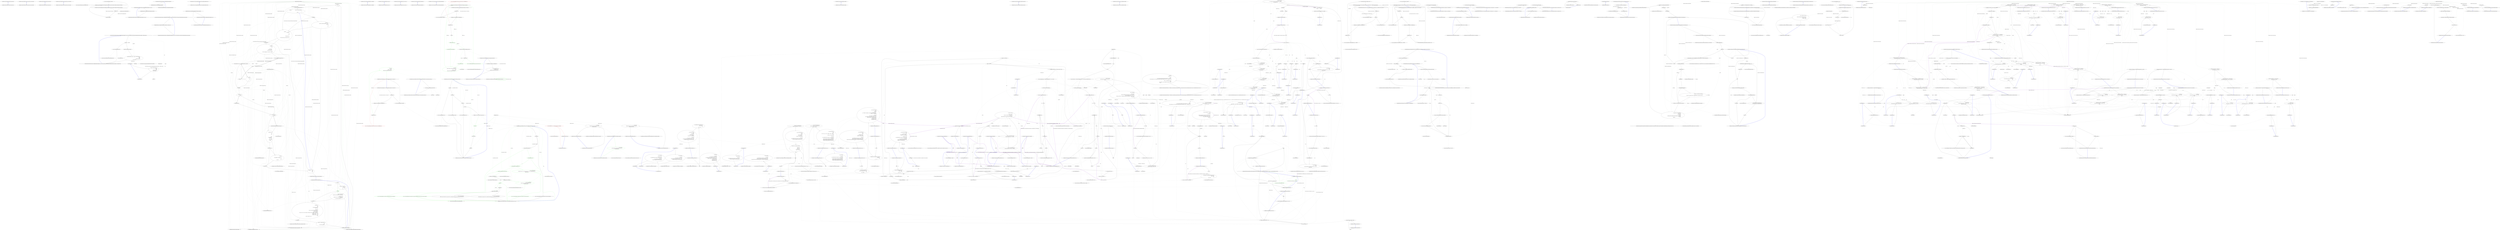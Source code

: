 digraph  {
n0 [cluster="HangFire.Storage.IWriteableStoredCounters.Increment(string)", label="Entry HangFire.Storage.IWriteableStoredCounters.Increment(string)", span="6-6"];
n1 [cluster="HangFire.Storage.IWriteableStoredCounters.Increment(string)", label="Exit HangFire.Storage.IWriteableStoredCounters.Increment(string)", span="6-6"];
n2 [cluster="HangFire.Storage.IWriteableStoredCounters.Increment(string, System.TimeSpan)", label="Entry HangFire.Storage.IWriteableStoredCounters.Increment(string, System.TimeSpan)", span="7-7"];
n3 [cluster="HangFire.Storage.IWriteableStoredCounters.Increment(string, System.TimeSpan)", label="Exit HangFire.Storage.IWriteableStoredCounters.Increment(string, System.TimeSpan)", span="7-7"];
n4 [cluster="HangFire.Storage.IWriteableStoredCounters.Decrement(string)", label="Entry HangFire.Storage.IWriteableStoredCounters.Decrement(string)", span="9-9"];
n5 [cluster="HangFire.Storage.IWriteableStoredCounters.Decrement(string)", label="Exit HangFire.Storage.IWriteableStoredCounters.Decrement(string)", span="9-9"];
n6 [cluster="HangFire.Storage.IWriteableStoredCounters.Decrement(string, System.TimeSpan)", label="Entry HangFire.Storage.IWriteableStoredCounters.Decrement(string, System.TimeSpan)", span="10-10"];
n7 [cluster="HangFire.Storage.IWriteableStoredCounters.Decrement(string, System.TimeSpan)", label="Exit HangFire.Storage.IWriteableStoredCounters.Decrement(string, System.TimeSpan)", span="10-10"];
m0_5 [cluster="System.ArgumentNullException.ArgumentNullException(string)", file="BootstrapperConfigurationExtensions.cs", label="Entry System.ArgumentNullException.ArgumentNullException(string)", span="0-0"];
m0_0 [cluster="HangFire.Common.States.StateApplyingContext.StateApplyingContext(HangFire.Common.States.StateContext, HangFire.Storage.IAtomicWriteTransaction)", file="BootstrapperConfigurationExtensions.cs", label="Entry HangFire.Common.States.StateApplyingContext.StateApplyingContext(HangFire.Common.States.StateContext, HangFire.Storage.IAtomicWriteTransaction)", span="23-23"];
m0_1 [cluster="HangFire.Common.States.StateApplyingContext.StateApplyingContext(HangFire.Common.States.StateContext, HangFire.Storage.IAtomicWriteTransaction)", file="BootstrapperConfigurationExtensions.cs", label="transaction == null", span="27-27"];
m0_3 [cluster="HangFire.Common.States.StateApplyingContext.StateApplyingContext(HangFire.Common.States.StateContext, HangFire.Storage.IAtomicWriteTransaction)", file="BootstrapperConfigurationExtensions.cs", label="Transaction = transaction", span="29-29"];
m0_2 [cluster="HangFire.Common.States.StateApplyingContext.StateApplyingContext(HangFire.Common.States.StateContext, HangFire.Storage.IAtomicWriteTransaction)", file="BootstrapperConfigurationExtensions.cs", label="throw new ArgumentNullException(''transaction'');", span="27-27"];
m0_4 [cluster="HangFire.Common.States.StateApplyingContext.StateApplyingContext(HangFire.Common.States.StateContext, HangFire.Storage.IAtomicWriteTransaction)", file="BootstrapperConfigurationExtensions.cs", label="Exit HangFire.Common.States.StateApplyingContext.StateApplyingContext(HangFire.Common.States.StateContext, HangFire.Storage.IAtomicWriteTransaction)", span="23-23"];
m0_6 [file="BootstrapperConfigurationExtensions.cs", label="HangFire.Common.States.StateApplyingContext", span=""];
m1_0 [cluster="Hangfire.Dashboard.DashboardOwinExtensions.MapHangfireDashboard(IAppBuilder)", file="DashboardOwinExtensions.cs", label="Entry Hangfire.Dashboard.DashboardOwinExtensions.MapHangfireDashboard(IAppBuilder)", span="42-42"];
m1_1 [cluster="Hangfire.Dashboard.DashboardOwinExtensions.MapHangfireDashboard(IAppBuilder)", file="DashboardOwinExtensions.cs", label="MapHangfireDashboard(app, DefaultDashboardPath, DefaultAppPath)", span="44-44"];
m1_2 [cluster="Hangfire.Dashboard.DashboardOwinExtensions.MapHangfireDashboard(IAppBuilder)", file="DashboardOwinExtensions.cs", label="Exit Hangfire.Dashboard.DashboardOwinExtensions.MapHangfireDashboard(IAppBuilder)", span="42-42"];
m1_18 [cluster="System.ArgumentNullException.ArgumentNullException(string)", file="DashboardOwinExtensions.cs", label="Entry System.ArgumentNullException.ArgumentNullException(string)", span="0-0"];
m1_24 [cluster="Unk.>", file="DashboardOwinExtensions.cs", label="Entry Unk.>", span=""];
m1_7 [cluster="Hangfire.Dashboard.DashboardOwinExtensions.MapHangfireDashboard(IAppBuilder, string, string, System.Collections.Generic.IEnumerable<Hangfire.Dashboard.IAuthorizationFilter>)", file="DashboardOwinExtensions.cs", label="Entry Hangfire.Dashboard.DashboardOwinExtensions.MapHangfireDashboard(IAppBuilder, string, string, System.Collections.Generic.IEnumerable<Hangfire.Dashboard.IAuthorizationFilter>)", span="89-89"];
m1_10 [cluster="Hangfire.Dashboard.DashboardOwinExtensions.MapHangfireDashboard(IAppBuilder, string, string, System.Collections.Generic.IEnumerable<Hangfire.Dashboard.IAuthorizationFilter>)", file="DashboardOwinExtensions.cs", label="MapHangfireDashboard(app, dashboardPath, appPath, authorizationFilters, JobStorage.Current)", span="95-95"];
m1_11 [cluster="Hangfire.Dashboard.DashboardOwinExtensions.MapHangfireDashboard(IAppBuilder, string, string, System.Collections.Generic.IEnumerable<Hangfire.Dashboard.IAuthorizationFilter>)", file="DashboardOwinExtensions.cs", label="Exit Hangfire.Dashboard.DashboardOwinExtensions.MapHangfireDashboard(IAppBuilder, string, string, System.Collections.Generic.IEnumerable<Hangfire.Dashboard.IAuthorizationFilter>)", span="89-89"];
m1_20 [cluster="Unk.Map", file="DashboardOwinExtensions.cs", label="Entry Unk.Map", span=""];
m1_12 [cluster="Hangfire.Dashboard.DashboardOwinExtensions.MapHangfireDashboard(IAppBuilder, string, string, System.Collections.Generic.IEnumerable<Hangfire.Dashboard.IAuthorizationFilter>, Hangfire.JobStorage)", file="DashboardOwinExtensions.cs", label="Entry Hangfire.Dashboard.DashboardOwinExtensions.MapHangfireDashboard(IAppBuilder, string, string, System.Collections.Generic.IEnumerable<Hangfire.Dashboard.IAuthorizationFilter>, Hangfire.JobStorage)", span="109-109"];
m1_13 [cluster="Hangfire.Dashboard.DashboardOwinExtensions.MapHangfireDashboard(IAppBuilder, string, string, System.Collections.Generic.IEnumerable<Hangfire.Dashboard.IAuthorizationFilter>, Hangfire.JobStorage)", file="DashboardOwinExtensions.cs", label="app == null", span="116-116"];
m1_15 [cluster="Hangfire.Dashboard.DashboardOwinExtensions.MapHangfireDashboard(IAppBuilder, string, string, System.Collections.Generic.IEnumerable<Hangfire.Dashboard.IAuthorizationFilter>, Hangfire.JobStorage)", file="DashboardOwinExtensions.cs", label="SignatureConversions.AddConversions(app)", span="118-118"];
m1_16 [cluster="Hangfire.Dashboard.DashboardOwinExtensions.MapHangfireDashboard(IAppBuilder, string, string, System.Collections.Generic.IEnumerable<Hangfire.Dashboard.IAuthorizationFilter>, Hangfire.JobStorage)", file="DashboardOwinExtensions.cs", label="app.Map(dashboardPath, subApp => subApp.Use<DashboardMiddleware>(\r\n                appPath,\r\n                storage,\r\n                DashboardRoutes.Routes,\r\n                authorizationFilters))", span="120-124"];
m1_14 [cluster="Hangfire.Dashboard.DashboardOwinExtensions.MapHangfireDashboard(IAppBuilder, string, string, System.Collections.Generic.IEnumerable<Hangfire.Dashboard.IAuthorizationFilter>, Hangfire.JobStorage)", file="DashboardOwinExtensions.cs", label="throw new ArgumentNullException(''app'');", span="116-116"];
m1_17 [cluster="Hangfire.Dashboard.DashboardOwinExtensions.MapHangfireDashboard(IAppBuilder, string, string, System.Collections.Generic.IEnumerable<Hangfire.Dashboard.IAuthorizationFilter>, Hangfire.JobStorage)", file="DashboardOwinExtensions.cs", label="Exit Hangfire.Dashboard.DashboardOwinExtensions.MapHangfireDashboard(IAppBuilder, string, string, System.Collections.Generic.IEnumerable<Hangfire.Dashboard.IAuthorizationFilter>, Hangfire.JobStorage)", span="109-109"];
m1_4 [cluster="Hangfire.Dashboard.DashboardOwinExtensions.MapHangfireDashboard(IAppBuilder, string)", file="DashboardOwinExtensions.cs", label="Entry Hangfire.Dashboard.DashboardOwinExtensions.MapHangfireDashboard(IAppBuilder, string)", span="55-55"];
m1_5 [cluster="Hangfire.Dashboard.DashboardOwinExtensions.MapHangfireDashboard(IAppBuilder, string)", file="DashboardOwinExtensions.cs", label="MapHangfireDashboard(app, dashboardPath, DefaultAppPath, DefaultAuthorizationFilters)", span="59-59"];
m1_6 [cluster="Hangfire.Dashboard.DashboardOwinExtensions.MapHangfireDashboard(IAppBuilder, string)", file="DashboardOwinExtensions.cs", label="Exit Hangfire.Dashboard.DashboardOwinExtensions.MapHangfireDashboard(IAppBuilder, string)", span="55-55"];
m1_3 [cluster="Hangfire.Dashboard.DashboardOwinExtensions.MapHangfireDashboard(IAppBuilder, string, string)", file="DashboardOwinExtensions.cs", label="Entry Hangfire.Dashboard.DashboardOwinExtensions.MapHangfireDashboard(IAppBuilder, string, string)", span="71-71"];
m1_8 [cluster="Hangfire.Dashboard.DashboardOwinExtensions.MapHangfireDashboard(IAppBuilder, string, string)", file="DashboardOwinExtensions.cs", label="MapHangfireDashboard(app, dashboardPath, appPath, DefaultAuthorizationFilters)", span="76-76"];
m1_9 [cluster="Hangfire.Dashboard.DashboardOwinExtensions.MapHangfireDashboard(IAppBuilder, string, string)", file="DashboardOwinExtensions.cs", label="Exit Hangfire.Dashboard.DashboardOwinExtensions.MapHangfireDashboard(IAppBuilder, string, string)", span="71-71"];
m1_19 [cluster="Unk.AddConversions", file="DashboardOwinExtensions.cs", label="Entry Unk.AddConversions", span=""];
m1_21 [cluster="lambda expression", file="DashboardOwinExtensions.cs", label="Entry lambda expression", span="120-124"];
m1_22 [cluster="lambda expression", file="DashboardOwinExtensions.cs", label="subApp.Use<DashboardMiddleware>(\r\n                appPath,\r\n                storage,\r\n                DashboardRoutes.Routes,\r\n                authorizationFilters)", span="120-124"];
m1_23 [cluster="lambda expression", file="DashboardOwinExtensions.cs", label="Exit lambda expression", span="120-124"];
m1_25 [file="DashboardOwinExtensions.cs", label=string, span=""];
m1_26 [file="DashboardOwinExtensions.cs", label="System.Collections.Generic.IEnumerable<Hangfire.Dashboard.IAuthorizationFilter>", span=""];
m1_27 [file="DashboardOwinExtensions.cs", label="Hangfire.JobStorage", span=""];
m2_0 [cluster="HangFire.SqlServer.SqlServerApplicationLockException.SqlServerApplicationLockException(string)", file="DeletedState.cs", label="Entry HangFire.SqlServer.SqlServerApplicationLockException.SqlServerApplicationLockException(string)", span="7-7"];
m2_1 [cluster="HangFire.SqlServer.SqlServerApplicationLockException.SqlServerApplicationLockException(string)", file="DeletedState.cs", label="Exit HangFire.SqlServer.SqlServerApplicationLockException.SqlServerApplicationLockException(string)", span="7-7"];
m3_10 [cluster="Hangfire.Dashboard.Pages.LayoutPage.Execute()", file="DisableConcurrentExecutionAttribute.cs", label="WriteLiteral(''\r\n'')", span="108-108"];
m3_12 [cluster="Hangfire.Dashboard.Pages.LayoutPage.Execute()", file="DisableConcurrentExecutionAttribute.cs", label="WriteLiteral(''                            <ul class=\''nav navbar-nav navbar-right\''>\r\n           '' +\r\n''                     <li>\r\n                                    <a href=\'''')", span="118-119"];
m3_13 [cluster="Hangfire.Dashboard.Pages.LayoutPage.Execute()", file="DisableConcurrentExecutionAttribute.cs", label="Write(AppPath)", span="124-124"];
m3_15 [cluster="Hangfire.Dashboard.Pages.LayoutPage.Execute()", file="DisableConcurrentExecutionAttribute.cs", label="WriteLiteral(''                    </div>\r\n                    <!--/.nav-collapse -->\r\n         '' +\r\n''       </div>\r\n            </div>\r\n\r\n            <!-- Begin page content -->\r\n  '' +\r\n''          <div class=\''container\'' style=\''margin-bottom: 20px;\''>\r\n                '' +\r\n'''')", span="145-148"];
m3_18 [cluster="Hangfire.Dashboard.Pages.LayoutPage.Execute()", file="DisableConcurrentExecutionAttribute.cs", label="var version = GetType().Assembly.GetName().Version", span="173-173"];
m3_20 [cluster="Hangfire.Dashboard.Pages.LayoutPage.Execute()", file="DisableConcurrentExecutionAttribute.cs", label="Write(String.Format(''{0}.{1}.{2}'', version.Major, version.Minor, version.Build))", span="184-184"];
m3_23 [cluster="Hangfire.Dashboard.Pages.LayoutPage.Execute()", file="DisableConcurrentExecutionAttribute.cs", label="WriteLiteral(''</li>\r\n                    <li>Time: '')", span="200-200"];
m3_25 [cluster="Hangfire.Dashboard.Pages.LayoutPage.Execute()", file="DisableConcurrentExecutionAttribute.cs", label="WriteLiteral('' GMT</li>\r\n                    <li>Generated: '')", span="210-210"];
m3_14 [cluster="Hangfire.Dashboard.Pages.LayoutPage.Execute()", file="DisableConcurrentExecutionAttribute.cs", label="WriteLiteral(@''''''>\r\n                                        <span class=''''glyphicon glyphicon-log-out''''></span>\r\n                                        Back to site\r\n                                    </a>\r\n                                </li>\r\n                            </ul>\r\n'')", span="129-135"];
m3_16 [cluster="Hangfire.Dashboard.Pages.LayoutPage.Execute()", file="DisableConcurrentExecutionAttribute.cs", label="Write(RenderBody())", span="153-153"];
m3_17 [cluster="Hangfire.Dashboard.Pages.LayoutPage.Execute()", file="DisableConcurrentExecutionAttribute.cs", label="WriteLiteral(@''\r\n            </div>\r\n        </div>\r\n\r\n        <div id=''''footer''''>\r\n            <div class=''''container''''>\r\n                <ul class=''''list-inline credit''''>\r\n                    <li>\r\n                        <a href=''''http://hangfire.io/'''' target=''''_blank''''>Hangfire\r\n'')", span="158-167"];
m3_19 [cluster="Hangfire.Dashboard.Pages.LayoutPage.Execute()", file="DisableConcurrentExecutionAttribute.cs", label="WriteLiteral(''                            '')", span="179-179"];
m3_21 [cluster="Hangfire.Dashboard.Pages.LayoutPage.Execute()", file="DisableConcurrentExecutionAttribute.cs", label="WriteLiteral(''\r\n                        </a>\r\n                    </li>\r\n                    <l'' +\r\n''i>'')", span="189-190"];
m3_22 [cluster="Hangfire.Dashboard.Pages.LayoutPage.Execute()", file="DisableConcurrentExecutionAttribute.cs", label="Write(Storage)", span="195-195"];
m3_24 [cluster="Hangfire.Dashboard.Pages.LayoutPage.Execute()", file="DisableConcurrentExecutionAttribute.cs", label="Write(DateTime.UtcNow)", span="205-205"];
m3_26 [cluster="Hangfire.Dashboard.Pages.LayoutPage.Execute()", file="DisableConcurrentExecutionAttribute.cs", label="Write(GenerationTime.Elapsed.TotalMilliseconds.ToString(''N''))", span="215-215"];
m3_28 [cluster="Hangfire.Dashboard.Pages.LayoutPage.Execute()", file="DisableConcurrentExecutionAttribute.cs", label="Write(Url.To(''/stats''))", span="227-227"];
m3_29 [cluster="Hangfire.Dashboard.Pages.LayoutPage.Execute()", file="DisableConcurrentExecutionAttribute.cs", label="WriteLiteral(''\'\r\n                };\r\n            })(window.Hangfire = window.Hangfire || {});\r\n'' +\r\n''        </script>\r\n        <script src=\'''')", span="232-233"];
m3_30 [cluster="Hangfire.Dashboard.Pages.LayoutPage.Execute()", file="DisableConcurrentExecutionAttribute.cs", label="Write(Url.To(''/js''))", span="238-238"];
m3_27 [cluster="Hangfire.Dashboard.Pages.LayoutPage.Execute()", file="DisableConcurrentExecutionAttribute.cs", label="WriteLiteral(''ms</li>\r\n                </ul>\r\n            </div>\r\n        </div>\r\n        \r\n   '' +\r\n''     <script>\r\n            (function (hangFire) {\r\n                hangFire.conf'' +\r\n''ig = {\r\n                    pollInterval: 2000,\r\n                    pollUrl: \''')", span="220-222"];
m3_31 [cluster="Hangfire.Dashboard.Pages.LayoutPage.Execute()", file="DisableConcurrentExecutionAttribute.cs", label="WriteLiteral(''\''></script>\r\n    </body>\r\n</html>\r\n'')", span="243-243"];
m3_35 [cluster="Hangfire.Dashboard.UrlHelper.To(string)", file="DisableConcurrentExecutionAttribute.cs", label="Entry Hangfire.Dashboard.UrlHelper.To(string)", span="33-33"];
m3_41 [cluster="System.Reflection.Assembly.GetName()", file="DisableConcurrentExecutionAttribute.cs", label="Entry System.Reflection.Assembly.GetName()", span="0-0"];
m3_0 [cluster="Hangfire.Dashboard.Pages.LayoutPage.Execute()", file="DisableConcurrentExecutionAttribute.cs", label="Entry Hangfire.Dashboard.Pages.LayoutPage.Execute()", span="40-40"];
m3_1 [cluster="Hangfire.Dashboard.Pages.LayoutPage.Execute()", file="DisableConcurrentExecutionAttribute.cs", label="WriteLiteral(''\r\n'')", span="44-44"];
m3_3 [cluster="Hangfire.Dashboard.Pages.LayoutPage.Execute()", color=green, community=0, file="DisableConcurrentExecutionAttribute.cs", label="0: Write(Title)", span="55-55"];
m3_5 [cluster="Hangfire.Dashboard.Pages.LayoutPage.Execute()", file="DisableConcurrentExecutionAttribute.cs", label="Write(Url.To(''/css''))", span="67-67"];
m3_6 [cluster="Hangfire.Dashboard.Pages.LayoutPage.Execute()", file="DisableConcurrentExecutionAttribute.cs", label="WriteLiteral(@'''''' />\r\n</head>\r\n    <body>\r\n        <!-- Wrap all page content here -->\r\n        <div id=''''wrap''''>\r\n\r\n            <!-- Fixed navbar -->\r\n            <div class=''''navbar navbar-default navbar-fixed-top''''>\r\n                <div class=''''container''''>\r\n                    <div class=''''navbar-header''''>\r\n                        <button type=''''button'''' class=''''navbar-toggle'''' data-toggle=''''collapse'''' data-target=''''.navbar-collapse''''>\r\n                            <span class=''''icon-bar''''></span>\r\n                            <span class=''''icon-bar''''></span>\r\n                            <span class=''''icon-bar''''></span>\r\n                        </button>\r\n                        <a class=''''navbar-brand'''' href='''''')", span="72-87"];
m3_7 [cluster="Hangfire.Dashboard.Pages.LayoutPage.Execute()", file="DisableConcurrentExecutionAttribute.cs", label="Write(Url.Home())", span="92-92"];
m3_2 [cluster="Hangfire.Dashboard.Pages.LayoutPage.Execute()", file="DisableConcurrentExecutionAttribute.cs", label="WriteLiteral(''<!DOCTYPE html>\r\n<html lang=\''en\''>\r\n<head>\r\n    <title>'')", span="50-50"];
m3_4 [cluster="Hangfire.Dashboard.Pages.LayoutPage.Execute()", file="DisableConcurrentExecutionAttribute.cs", label="WriteLiteral('' - Hangfire</title>\r\n    <meta http-equiv=\''X-UA-Compatible\'' content=\''IE=edge\''>\r\n '' +\r\n''   <meta charset=\''utf-8\'' />\r\n    <meta name=\''viewport\'' content=\''width=device-wid'' +\r\n''th, initial-scale=1.0\''>\r\n    <link rel=\''stylesheet\'' href=\'''')", span="60-62"];
m3_8 [cluster="Hangfire.Dashboard.Pages.LayoutPage.Execute()", file="DisableConcurrentExecutionAttribute.cs", label="WriteLiteral(''\''>Hangfire Dashboard</a>\r\n                    </div>\r\n                    <div cl'' +\r\n''ass=\''collapse navbar-collapse\''>\r\n                        '')", span="97-98"];
m3_9 [cluster="Hangfire.Dashboard.Pages.LayoutPage.Execute()", file="DisableConcurrentExecutionAttribute.cs", label="Write(Html.RenderPartial(new Navigation()))", span="103-103"];
m3_11 [cluster="System.TimeSpan.FromDays(double)", file="DisableConcurrentExecutionAttribute.cs", label="Entry System.TimeSpan.FromDays(double)", span="0-0"];
m3_32 [cluster="HangFire.Storage.IStorageConnection.CreateWriteTransaction()", file="DisableConcurrentExecutionAttribute.cs", label="Entry HangFire.Storage.IStorageConnection.CreateWriteTransaction()", span="26-26"];
m3_40 [cluster="HangFire.Storage.IWriteOnlyTransaction.PersistJob(string)", file="DisableConcurrentExecutionAttribute.cs", label="Entry HangFire.Storage.IWriteOnlyTransaction.PersistJob(string)", span="25-25"];
m3_34 [cluster="Hangfire.Dashboard.RazorPage.Write(object)", file="DisableConcurrentExecutionAttribute.cs", label="Entry Hangfire.Dashboard.RazorPage.Write(object)", span="111-111"];
m3_33 [cluster="Hangfire.Dashboard.RazorPage.WriteLiteral(string)", file="DisableConcurrentExecutionAttribute.cs", label="Entry Hangfire.Dashboard.RazorPage.WriteLiteral(string)", span="104-104"];
m3_37 [cluster="Hangfire.Dashboard.Pages.Navigation.Navigation()", file="DisableConcurrentExecutionAttribute.cs", label="Entry Hangfire.Dashboard.Pages.Navigation.Navigation()", span="25-25"];
m3_42 [cluster="string.Format(string, object, object, object)", file="DisableConcurrentExecutionAttribute.cs", label="HangFire.States.ApplyStateContext", span=""];
m3_36 [cluster="HangFire.Storage.IWriteOnlyTransaction.SetJobState(string, HangFire.States.State)", file="DisableConcurrentExecutionAttribute.cs", label="Entry HangFire.Storage.IWriteOnlyTransaction.SetJobState(string, HangFire.States.State)", span="26-26"];
m3_39 [cluster="Hangfire.Dashboard.RazorPage.RenderBody()", file="DisableConcurrentExecutionAttribute.cs", label="Entry Hangfire.Dashboard.RazorPage.RenderBody()", span="119-119"];
m3_38 [cluster="Hangfire.Dashboard.HtmlHelper.RenderPartial(Hangfire.Dashboard.RazorPage)", file="DisableConcurrentExecutionAttribute.cs", label="Entry Hangfire.Dashboard.HtmlHelper.RenderPartial(Hangfire.Dashboard.RazorPage)", span="82-82"];
m3_43 [cluster="double.ToString(string)", file="DisableConcurrentExecutionAttribute.cs", label="Entry double.ToString(string)", span="0-0"];
m3_44 [file="DisableConcurrentExecutionAttribute.cs", label="Hangfire.Dashboard.Pages.LayoutPage", span=""];
m4_6 [cluster="HangFire.Storage.IStoredJobs.Complete(HangFire.Server.JobPayload)", file="IBootstrapperConfiguration.cs", label="Entry HangFire.Storage.IStoredJobs.Complete(HangFire.Server.JobPayload)", span="10-10"];
m4_7 [cluster="HangFire.Storage.IStoredJobs.Complete(HangFire.Server.JobPayload)", file="IBootstrapperConfiguration.cs", label="Exit HangFire.Storage.IStoredJobs.Complete(HangFire.Server.JobPayload)", span="10-10"];
m4_4 [cluster="HangFire.Storage.IStoredJobs.GetParameter(string, string)", file="IBootstrapperConfiguration.cs", label="Entry HangFire.Storage.IStoredJobs.GetParameter(string, string)", span="8-8"];
m4_5 [cluster="HangFire.Storage.IStoredJobs.GetParameter(string, string)", file="IBootstrapperConfiguration.cs", label="Exit HangFire.Storage.IStoredJobs.GetParameter(string, string)", span="8-8"];
m4_2 [cluster="HangFire.Storage.IStoredJobs.SetParameter(string, string, string)", file="IBootstrapperConfiguration.cs", label="Entry HangFire.Storage.IStoredJobs.SetParameter(string, string, string)", span="7-7"];
m4_3 [cluster="HangFire.Storage.IStoredJobs.SetParameter(string, string, string)", file="IBootstrapperConfiguration.cs", label="Exit HangFire.Storage.IStoredJobs.SetParameter(string, string, string)", span="7-7"];
m4_0 [cluster="HangFire.Storage.IStoredJobs.GetStateAndInvocationData(string)", file="IBootstrapperConfiguration.cs", label="Entry HangFire.Storage.IStoredJobs.GetStateAndInvocationData(string)", span="6-6"];
m4_1 [cluster="HangFire.Storage.IStoredJobs.GetStateAndInvocationData(string)", file="IBootstrapperConfiguration.cs", label="Exit HangFire.Storage.IStoredJobs.GetStateAndInvocationData(string)", span="6-6"];
m5_0 [cluster="Hangfire.Server.IServerComponent.Execute(System.Threading.CancellationToken)", file="IServerComponent.cs", label="Entry Hangfire.Server.IServerComponent.Execute(System.Threading.CancellationToken)", span="24-24"];
m5_1 [cluster="Hangfire.Server.IServerComponent.Execute(System.Threading.CancellationToken)", file="IServerComponent.cs", label="Exit Hangfire.Server.IServerComponent.Execute(System.Threading.CancellationToken)", span="24-24"];
m7_57 [cluster="Hangfire.Common.Job.GetExpressionValues(System.Collections.Generic.IEnumerable<System.Linq.Expressions.Expression>)", file="Job.cs", label="Entry Hangfire.Common.Job.GetExpressionValues(System.Collections.Generic.IEnumerable<System.Linq.Expressions.Expression>)", span="312-312"];
m7_88 [cluster="Hangfire.Common.Job.GetExpressionValues(System.Collections.Generic.IEnumerable<System.Linq.Expressions.Expression>)", file="Job.cs", label="return expressions.Select(GetExpressionValue).ToArray();", span="314-314"];
m7_89 [cluster="Hangfire.Common.Job.GetExpressionValues(System.Collections.Generic.IEnumerable<System.Linq.Expressions.Expression>)", file="Job.cs", label="Exit Hangfire.Common.Job.GetExpressionValues(System.Collections.Generic.IEnumerable<System.Linq.Expressions.Expression>)", span="312-312"];
m7_18 [cluster="System.ArgumentNullException.ArgumentNullException(string)", file="Job.cs", label="Entry System.ArgumentNullException.ArgumentNullException(string)", span="0-0"];
m7_0 [cluster="Hangfire.Common.Job.Job(System.Reflection.MethodInfo)", file="Job.cs", label="Entry Hangfire.Common.Job.Job(System.Reflection.MethodInfo)", span="67-67"];
m7_1 [cluster="Hangfire.Common.Job.Job(System.Reflection.MethodInfo)", file="Job.cs", label="Exit Hangfire.Common.Job.Job(System.Reflection.MethodInfo)", span="67-67"];
m7_24 [cluster="string.Format(string, object, object)", file="Job.cs", label="Entry string.Format(string, object, object)", span="0-0"];
m7_6 [cluster="Hangfire.Common.Job.Job(System.Type, System.Reflection.MethodInfo, params object[])", file="Job.cs", label="Entry Hangfire.Common.Job.Job(System.Type, System.Reflection.MethodInfo, params object[])", span="121-121"];
m7_7 [cluster="Hangfire.Common.Job.Job(System.Type, System.Reflection.MethodInfo, params object[])", file="Job.cs", label="type == null", span="123-123"];
m7_9 [cluster="Hangfire.Common.Job.Job(System.Type, System.Reflection.MethodInfo, params object[])", file="Job.cs", label="method == null", span="124-124"];
m7_11 [cluster="Hangfire.Common.Job.Job(System.Type, System.Reflection.MethodInfo, params object[])", file="Job.cs", label="args == null", span="125-125"];
m7_13 [cluster="Hangfire.Common.Job.Job(System.Type, System.Reflection.MethodInfo, params object[])", file="Job.cs", label="Validate(type, ''type'', method, ''method'', args.Length, ''args'')", span="127-127"];
m7_14 [cluster="Hangfire.Common.Job.Job(System.Type, System.Reflection.MethodInfo, params object[])", color=green, community=0, file="Job.cs", label="0: Type = type", span="129-129"];
m7_15 [cluster="Hangfire.Common.Job.Job(System.Type, System.Reflection.MethodInfo, params object[])", file="Job.cs", label="Method = method", span="130-130"];
m7_16 [cluster="Hangfire.Common.Job.Job(System.Type, System.Reflection.MethodInfo, params object[])", file="Job.cs", label="Args = args", span="131-131"];
m7_8 [cluster="Hangfire.Common.Job.Job(System.Type, System.Reflection.MethodInfo, params object[])", file="Job.cs", label="throw new ArgumentNullException(''type'');", span="123-123"];
m7_10 [cluster="Hangfire.Common.Job.Job(System.Type, System.Reflection.MethodInfo, params object[])", file="Job.cs", label="throw new ArgumentNullException(''method'');", span="124-124"];
m7_12 [cluster="Hangfire.Common.Job.Job(System.Type, System.Reflection.MethodInfo, params object[])", file="Job.cs", label="throw new ArgumentNullException(''args'');", span="125-125"];
m7_17 [cluster="Hangfire.Common.Job.Job(System.Type, System.Reflection.MethodInfo, params object[])", file="Job.cs", label="Exit Hangfire.Common.Job.Job(System.Type, System.Reflection.MethodInfo, params object[])", span="121-121"];
m7_95 [cluster="Hangfire.Common.CachedExpressionCompiler.Evaluate(System.Linq.Expressions.Expression)", file="Job.cs", label="Entry Hangfire.Common.CachedExpressionCompiler.Evaluate(System.Linq.Expressions.Expression)", span="25-25"];
m7_37 [cluster="System.Collections.IEnumerable.Cast<TResult>()", file="Job.cs", label="Entry System.Collections.IEnumerable.Cast<TResult>()", span="0-0"];
m7_85 [cluster="System.Type.IsAssignableFrom(System.Type)", file="Job.cs", label="Entry System.Type.IsAssignableFrom(System.Type)", span="0-0"];
m7_56 [cluster="object.GetType()", file="Job.cs", label="Entry object.GetType()", span="0-0"];
m7_25 [cluster="Hangfire.Common.Job.GetTypeFilterAttributes(bool)", file="Job.cs", label="Entry Hangfire.Common.Job.GetTypeFilterAttributes(bool)", span="160-160"];
m7_26 [cluster="Hangfire.Common.Job.GetTypeFilterAttributes(bool)", file="Job.cs", label="return useCache\r\n                ? ReflectedAttributeCache.GetTypeFilterAttributes(Type)\r\n                : GetFilterAttributes(Type);", span="162-164"];
m7_27 [cluster="Hangfire.Common.Job.GetTypeFilterAttributes(bool)", file="Job.cs", label="Exit Hangfire.Common.Job.GetTypeFilterAttributes(bool)", span="160-160"];
m7_36 [cluster="System.Reflection.MemberInfo.GetCustomAttributes(System.Type, bool)", file="Job.cs", label="Entry System.Reflection.MemberInfo.GetCustomAttributes(System.Type, bool)", span="0-0"];
m7_28 [cluster="Hangfire.Common.ReflectedAttributeCache.GetTypeFilterAttributes(System.Type)", file="Job.cs", label="Entry Hangfire.Common.ReflectedAttributeCache.GetTypeFilterAttributes(System.Type)", span="33-33"];
m7_54 [cluster="Hangfire.Common.Job.GetExpressionValue(System.Linq.Expressions.Expression)", file="Job.cs", label="Entry Hangfire.Common.Job.GetExpressionValue(System.Linq.Expressions.Expression)", span="317-317"];
m7_92 [cluster="Hangfire.Common.Job.GetExpressionValue(System.Linq.Expressions.Expression)", file="Job.cs", label="var constantExpression = expression as ConstantExpression", span="319-319"];
m7_93 [cluster="Hangfire.Common.Job.GetExpressionValue(System.Linq.Expressions.Expression)", file="Job.cs", label="return constantExpression != null\r\n                ? constantExpression.Value\r\n                : CachedExpressionCompiler.Evaluate(expression);", span="321-323"];
m7_94 [cluster="Hangfire.Common.Job.GetExpressionValue(System.Linq.Expressions.Expression)", file="Job.cs", label="Exit Hangfire.Common.Job.GetExpressionValue(System.Linq.Expressions.Expression)", span="317-317"];
m7_91 [cluster="Unk.ToArray", file="Job.cs", label="Entry Unk.ToArray", span=""];
m7_55 [cluster="System.InvalidOperationException.InvalidOperationException(string)", file="Job.cs", label="Entry System.InvalidOperationException.InvalidOperationException(string)", span="0-0"];
m7_2 [cluster="Hangfire.Common.Job.Job(System.Reflection.MethodInfo, params object[])", file="Job.cs", label="Entry Hangfire.Common.Job.Job(System.Reflection.MethodInfo, params object[])", span="80-80"];
m7_3 [cluster="Hangfire.Common.Job.Job(System.Reflection.MethodInfo, params object[])", file="Job.cs", label="Exit Hangfire.Common.Job.Job(System.Reflection.MethodInfo, params object[])", span="80-80"];
m7_53 [cluster="System.NotSupportedException.NotSupportedException(string)", file="Job.cs", label="Entry System.NotSupportedException.NotSupportedException(string)", span="0-0"];
m7_58 [cluster="Hangfire.Common.Job.FromExpression<T>(System.Linq.Expressions.Expression<System.Action<T>>)", file="Job.cs", label="Entry Hangfire.Common.Job.FromExpression<T>(System.Linq.Expressions.Expression<System.Action<T>>)", span="231-231"];
m7_59 [cluster="Hangfire.Common.Job.FromExpression<T>(System.Linq.Expressions.Expression<System.Action<T>>)", file="Job.cs", label="methodCall == null", span="233-233"];
m7_61 [cluster="Hangfire.Common.Job.FromExpression<T>(System.Linq.Expressions.Expression<System.Action<T>>)", file="Job.cs", label="var callExpression = methodCall.Body as MethodCallExpression", span="235-235"];
m7_60 [cluster="Hangfire.Common.Job.FromExpression<T>(System.Linq.Expressions.Expression<System.Action<T>>)", file="Job.cs", label="throw new ArgumentNullException(''methodCall'');", span="233-233"];
m7_62 [cluster="Hangfire.Common.Job.FromExpression<T>(System.Linq.Expressions.Expression<System.Action<T>>)", file="Job.cs", label="callExpression == null", span="236-236"];
m7_64 [cluster="Hangfire.Common.Job.FromExpression<T>(System.Linq.Expressions.Expression<System.Action<T>>)", color=green, community=0, file="Job.cs", label="1: return new Job(\r\n                typeof(T),\r\n                callExpression.Method,\r\n                GetExpressionValues(callExpression.Arguments));", span="241-244"];
m7_63 [cluster="Hangfire.Common.Job.FromExpression<T>(System.Linq.Expressions.Expression<System.Action<T>>)", color=red, community=0, file="Job.cs", label="1: throw new NotSupportedException(''Expression body should be of type `MethodCallExpression`'');", span="238-238"];
m7_65 [cluster="Hangfire.Common.Job.FromExpression<T>(System.Linq.Expressions.Expression<System.Action<T>>)", file="Job.cs", label="Exit Hangfire.Common.Job.FromExpression<T>(System.Linq.Expressions.Expression<System.Action<T>>)", span="231-231"];
m7_29 [cluster="Hangfire.Common.Job.GetFilterAttributes(System.Reflection.MemberInfo)", file="Job.cs", label="Entry Hangfire.Common.Job.GetFilterAttributes(System.Reflection.MemberInfo)", span="174-174"];
m7_34 [cluster="Hangfire.Common.Job.GetFilterAttributes(System.Reflection.MemberInfo)", color=green, community=0, file="Job.cs", label="1: return memberInfo\r\n                .GetCustomAttributes(typeof(JobFilterAttribute), inherit: true)\r\n                .Cast<JobFilterAttribute>();", span="176-178"];
m7_35 [cluster="Hangfire.Common.Job.GetFilterAttributes(System.Reflection.MemberInfo)", file="Job.cs", label="Exit Hangfire.Common.Job.GetFilterAttributes(System.Reflection.MemberInfo)", span="174-174"];
m7_33 [cluster="Hangfire.Common.ReflectedAttributeCache.GetMethodFilterAttributes(System.Reflection.MethodInfo)", file="Job.cs", label="Entry Hangfire.Common.ReflectedAttributeCache.GetMethodFilterAttributes(System.Reflection.MethodInfo)", span="38-38"];
m7_90 [cluster="Unk.Select", file="Job.cs", label="Entry Unk.Select", span=""];
m7_86 [cluster="System.ArgumentException.ArgumentException(string, string)", file="Job.cs", label="Entry System.ArgumentException.ArgumentException(string, string)", span="0-0"];
m7_30 [cluster="Hangfire.Common.Job.GetMethodFilterAttributes(bool)", file="Job.cs", label="Entry Hangfire.Common.Job.GetMethodFilterAttributes(bool)", span="167-167"];
m7_31 [cluster="Hangfire.Common.Job.GetMethodFilterAttributes(bool)", file="Job.cs", label="return useCache\r\n                ? ReflectedAttributeCache.GetMethodFilterAttributes(Method)\r\n                : GetFilterAttributes(Method);", span="169-171"];
m7_32 [cluster="Hangfire.Common.Job.GetMethodFilterAttributes(bool)", file="Job.cs", label="Exit Hangfire.Common.Job.GetMethodFilterAttributes(bool)", span="167-167"];
m7_20 [cluster="Hangfire.Common.Job.ToString()", file="Job.cs", label="Entry Hangfire.Common.Job.ToString()", span="155-155"];
m7_21 [cluster="Hangfire.Common.Job.ToString()", color=red, community=0, file="Job.cs", label="0: return String.Format(''{0}.{1}'', Type.ToGenericTypeString(), Method.Name);", span="157-157"];
m7_22 [cluster="Hangfire.Common.Job.ToString()", file="Job.cs", label="Exit Hangfire.Common.Job.ToString()", span="155-155"];
m7_87 [cluster="System.Reflection.MethodBase.GetParameters()", file="Job.cs", label="Entry System.Reflection.MethodBase.GetParameters()", span="0-0"];
m7_4 [cluster="Hangfire.Common.Job.Job(System.Type, System.Reflection.MethodInfo)", file="Job.cs", label="Entry Hangfire.Common.Job.Job(System.Type, System.Reflection.MethodInfo)", span="101-101"];
m7_5 [cluster="Hangfire.Common.Job.Job(System.Type, System.Reflection.MethodInfo)", file="Job.cs", label="Exit Hangfire.Common.Job.Job(System.Type, System.Reflection.MethodInfo)", span="101-101"];
m7_19 [cluster="Hangfire.Common.Job.Validate(System.Type, string, System.Reflection.MethodInfo, string, int, string)", file="Job.cs", label="Entry Hangfire.Common.Job.Validate(System.Type, string, System.Reflection.MethodInfo, string, int, string)", span="247-247"];
m7_66 [cluster="Hangfire.Common.Job.Validate(System.Type, string, System.Reflection.MethodInfo, string, int, string)", file="Job.cs", label="!method.IsPublic", span="256-256"];
m7_68 [cluster="Hangfire.Common.Job.Validate(System.Type, string, System.Reflection.MethodInfo, string, int, string)", file="Job.cs", label="method.ContainsGenericParameters", span="261-261"];
m7_70 [cluster="Hangfire.Common.Job.Validate(System.Type, string, System.Reflection.MethodInfo, string, int, string)", color=green, community=0, file="Job.cs", label="0: method.DeclaringType == null", span="266-266"];
m7_72 [cluster="Hangfire.Common.Job.Validate(System.Type, string, System.Reflection.MethodInfo, string, int, string)", color=green, community=0, file="Job.cs", label="1: !method.DeclaringType.IsAssignableFrom(type)", span="271-271"];
m7_73 [cluster="Hangfire.Common.Job.Validate(System.Type, string, System.Reflection.MethodInfo, string, int, string)", color=green, community=0, file="Job.cs", label="1: throw new ArgumentException(\r\n                    String.Format(''The type `{0}` must be derived from the `{1}` type.'', method.DeclaringType, type),\r\n                    typeParameterName);", span="273-275"];
m7_74 [cluster="Hangfire.Common.Job.Validate(System.Type, string, System.Reflection.MethodInfo, string, int, string)", color=green, community=0, file="Job.cs", label="0: typeof(Task).IsAssignableFrom(method.ReturnType)", span="278-278"];
m7_76 [cluster="Hangfire.Common.Job.Validate(System.Type, string, System.Reflection.MethodInfo, string, int, string)", file="Job.cs", label="var parameters = method.GetParameters()", span="283-283"];
m7_77 [cluster="Hangfire.Common.Job.Validate(System.Type, string, System.Reflection.MethodInfo, string, int, string)", file="Job.cs", label="parameters.Length != argumentCount", span="285-285"];
m7_78 [cluster="Hangfire.Common.Job.Validate(System.Type, string, System.Reflection.MethodInfo, string, int, string)", color=green, community=1, file="Job.cs", label="1: throw new ArgumentException(\r\n                    ''Argument count must be equal to method parameter count.'',\r\n                    argumentParameterName);", span="287-289"];
m7_67 [cluster="Hangfire.Common.Job.Validate(System.Type, string, System.Reflection.MethodInfo, string, int, string)", file="Job.cs", label="throw new NotSupportedException(''Only public methods can be invoked in the background.'');", span="258-258"];
m7_69 [cluster="Hangfire.Common.Job.Validate(System.Type, string, System.Reflection.MethodInfo, string, int, string)", color=green, community=0, file="Job.cs", label="1: throw new NotSupportedException(''Job method can not contain unassigned generic type parameters.'');", span="263-263"];
m7_71 [cluster="Hangfire.Common.Job.Validate(System.Type, string, System.Reflection.MethodInfo, string, int, string)", color=green, community=0, file="Job.cs", label="1: throw new NotSupportedException(''Global methods are not supported. Use class methods instead.'');", span="268-268"];
m7_75 [cluster="Hangfire.Common.Job.Validate(System.Type, string, System.Reflection.MethodInfo, string, int, string)", color=green, community=0, file="Job.cs", label="1: throw new NotSupportedException(''Async methods are not supported. Please make them synchronous before using them in background.'');", span="280-280"];
m7_79 [cluster="Hangfire.Common.Job.Validate(System.Type, string, System.Reflection.MethodInfo, string, int, string)", color=green, community=0, file="Job.cs", label="1: parameters", span="292-292"];
m7_80 [cluster="Hangfire.Common.Job.Validate(System.Type, string, System.Reflection.MethodInfo, string, int, string)", file="Job.cs", label="parameter.IsOut", span="298-298"];
m7_82 [cluster="Hangfire.Common.Job.Validate(System.Type, string, System.Reflection.MethodInfo, string, int, string)", file="Job.cs", label="parameter.ParameterType.IsByRef", span="304-304"];
m7_81 [cluster="Hangfire.Common.Job.Validate(System.Type, string, System.Reflection.MethodInfo, string, int, string)", file="Job.cs", label="throw new NotSupportedException(\r\n                        ''Output parameters are not supported: there is no guarantee that specified method will be invoked inside the same process.'');", span="300-301"];
m7_83 [cluster="Hangfire.Common.Job.Validate(System.Type, string, System.Reflection.MethodInfo, string, int, string)", file="Job.cs", label="throw new NotSupportedException(\r\n                        ''Parameters, passed by reference, are not supported: there is no guarantee that specified method will be invoked inside the same process.'');", span="306-307"];
m7_84 [cluster="Hangfire.Common.Job.Validate(System.Type, string, System.Reflection.MethodInfo, string, int, string)", file="Job.cs", label="Exit Hangfire.Common.Job.Validate(System.Type, string, System.Reflection.MethodInfo, string, int, string)", span="247-247"];
m7_23 [cluster="System.Type.ToGenericTypeString()", file="Job.cs", label="Entry System.Type.ToGenericTypeString()", span="8-8"];
m7_38 [cluster="Hangfire.Common.Job.FromExpression(System.Linq.Expressions.Expression<System.Action>)", file="Job.cs", label="Entry Hangfire.Common.Job.FromExpression(System.Linq.Expressions.Expression<System.Action>)", span="188-188"];
m7_39 [cluster="Hangfire.Common.Job.FromExpression(System.Linq.Expressions.Expression<System.Action>)", file="Job.cs", label="methodCall == null", span="190-190"];
m7_41 [cluster="Hangfire.Common.Job.FromExpression(System.Linq.Expressions.Expression<System.Action>)", file="Job.cs", label="var callExpression = methodCall.Body as MethodCallExpression", span="192-192"];
m7_40 [cluster="Hangfire.Common.Job.FromExpression(System.Linq.Expressions.Expression<System.Action>)", file="Job.cs", label="throw new ArgumentNullException(''methodCall'');", span="190-190"];
m7_42 [cluster="Hangfire.Common.Job.FromExpression(System.Linq.Expressions.Expression<System.Action>)", file="Job.cs", label="callExpression == null", span="193-193"];
m7_45 [cluster="Hangfire.Common.Job.FromExpression(System.Linq.Expressions.Expression<System.Action>)", color=green, community=0, file="Job.cs", label="0: callExpression.Object != null", span="200-200"];
m7_46 [cluster="Hangfire.Common.Job.FromExpression(System.Linq.Expressions.Expression<System.Action>)", file="Job.cs", label="var objectValue = GetExpressionValue(callExpression.Object)", span="202-202"];
m7_50 [cluster="Hangfire.Common.Job.FromExpression(System.Linq.Expressions.Expression<System.Action>)", color=green, community=0, file="Job.cs", label="1: type = callExpression.Method.DeclaringType", span="212-212"];
m7_51 [cluster="Hangfire.Common.Job.FromExpression(System.Linq.Expressions.Expression<System.Action>)", color=green, community=0, file="Job.cs", label="1: return new Job(\r\n                // ReSharper disable once AssignNullToNotNullAttribute\r\n                type,\r\n                callExpression.Method,\r\n                GetExpressionValues(callExpression.Arguments));", span="217-221"];
m7_43 [cluster="Hangfire.Common.Job.FromExpression(System.Linq.Expressions.Expression<System.Action>)", color=red, community=0, file="Job.cs", label="1: throw new NotSupportedException(''Expression body should be of type `MethodCallExpression`'');", span="195-195"];
m7_44 [cluster="Hangfire.Common.Job.FromExpression(System.Linq.Expressions.Expression<System.Action>)", file="Job.cs", label="Type type", span="198-198"];
m7_47 [cluster="Hangfire.Common.Job.FromExpression(System.Linq.Expressions.Expression<System.Action>)", file="Job.cs", label="objectValue == null", span="203-203"];
m7_49 [cluster="Hangfire.Common.Job.FromExpression(System.Linq.Expressions.Expression<System.Action>)", color=green, community=0, file="Job.cs", label="0: type = objectValue.GetType()", span="208-208"];
m7_48 [cluster="Hangfire.Common.Job.FromExpression(System.Linq.Expressions.Expression<System.Action>)", color=green, community=0, file="Job.cs", label="0: throw new InvalidOperationException(''Expression object should not be null.'');", span="205-205"];
m7_52 [cluster="Hangfire.Common.Job.FromExpression(System.Linq.Expressions.Expression<System.Action>)", file="Job.cs", label="Exit Hangfire.Common.Job.FromExpression(System.Linq.Expressions.Expression<System.Action>)", span="188-188"];
m7_96 [file="Job.cs", label="Hangfire.Common.Job", span=""];
m8_36 [cluster="HangFire.JobHelper.FromJson<T>(string)", file="Job.Obsolete.cs", label="Entry HangFire.JobHelper.FromJson<T>(string)", span="37-37"];
m8_223 [cluster="System.Collections.Generic.List<T>.List()", file="Job.Obsolete.cs", label="Entry System.Collections.Generic.List<T>.List()", span="0-0"];
m8_227 [cluster="Unk.TryParse", file="Job.Obsolete.cs", label="Entry Unk.TryParse", span=""];
m8_30 [cluster="System.Collections.Generic.IEnumerable<TSource>.OrderBy<TSource, TKey>(System.Func<TSource, TKey>)", file="Job.Obsolete.cs", label="Entry System.Collections.Generic.IEnumerable<TSource>.OrderBy<TSource, TKey>(System.Func<TSource, TKey>)", span="0-0"];
m8_42 [cluster="HangFire.Web.JobStorage.ScheduledJobs(int, int)", file="Job.Obsolete.cs", label="Entry HangFire.Web.JobStorage.ScheduledJobs(int, int)", span="77-77"];
m8_43 [cluster="HangFire.Web.JobStorage.ScheduledJobs(int, int)", file="Job.Obsolete.cs", label=Redis, span="79-79"];
m8_44 [cluster="HangFire.Web.JobStorage.ScheduledJobs(int, int)", file="Job.Obsolete.cs", label="var scheduledJobs = Redis.GetRangeWithScoresFromSortedSet(\r\n                    ''hangfire:schedule'',\r\n                    from,\r\n                    from + count - 1)", span="81-84"];
m8_45 [cluster="HangFire.Web.JobStorage.ScheduledJobs(int, int)", file="Job.Obsolete.cs", label="var result = new Dictionary<string, ScheduleDto>()", span="86-86"];
m8_46 [cluster="HangFire.Web.JobStorage.ScheduledJobs(int, int)", file="Job.Obsolete.cs", label=scheduledJobs, span="88-88"];
m8_49 [cluster="HangFire.Web.JobStorage.ScheduledJobs(int, int)", file="Job.Obsolete.cs", label="result.Add(scheduledJob.Key, dto)", span="104-104"];
m8_50 [cluster="HangFire.Web.JobStorage.ScheduledJobs(int, int)", file="Job.Obsolete.cs", label="return result;", span="107-107"];
m8_47 [cluster="HangFire.Web.JobStorage.ScheduledJobs(int, int)", file="Job.Obsolete.cs", label="var job = Redis.GetValuesFromHash(\r\n                        String.Format(''hangfire:job:{0}'', scheduledJob.Key),\r\n                        new[] { ''Type'', ''Args'' })", span="90-92"];
m8_48 [cluster="HangFire.Web.JobStorage.ScheduledJobs(int, int)", file="Job.Obsolete.cs", label="var dto = job.TrueForAll(x => x == null)\r\n                        ? null\r\n                        : new ScheduleDto\r\n                        {\r\n                            ScheduledAt = JobHelper.FromTimestamp((long)scheduledJob.Value),\r\n                            Args = JobHelper.FromJson<Dictionary<string, string>>(job[1]),\r\n                            Queue = JobHelper.TryToGetQueue(job[0]),\r\n                            Type = job[0]\r\n                        }", span="94-102"];
m8_51 [cluster="HangFire.Web.JobStorage.ScheduledJobs(int, int)", file="Job.Obsolete.cs", label="Exit HangFire.Web.JobStorage.ScheduledJobs(int, int)", span="77-77"];
m8_148 [cluster="HangFire.Web.DequeuedJobDto.DequeuedJobDto()", file="Job.Obsolete.cs", label="Entry HangFire.Web.DequeuedJobDto.DequeuedJobDto()", span="5-5"];
m8_295 [cluster="HangFire.Web.StatisticsDto.StatisticsDto()", file="Job.Obsolete.cs", label="Entry HangFire.Web.StatisticsDto.StatisticsDto()", span="2-2"];
m8_29 [cluster="Unk.GetJobsWithProperties", file="Job.Obsolete.cs", label="Entry Unk.GetJobsWithProperties", span=""];
m8_31 [cluster="System.Collections.Generic.IEnumerable<TSource>.ToList<TSource>()", file="Job.Obsolete.cs", label="Entry System.Collections.Generic.IEnumerable<TSource>.ToList<TSource>()", span="0-0"];
m8_269 [cluster="KeyValuePair<string, T>.cstr", file="Job.Obsolete.cs", label="Entry KeyValuePair<string, T>.cstr", span=""];
m8_129 [cluster="HangFire.Web.EnqueuedJobDto.EnqueuedJobDto()", file="Job.Obsolete.cs", label="Entry HangFire.Web.EnqueuedJobDto.EnqueuedJobDto()", span="5-5"];
m8_296 [cluster="Unk.CreatePipeline", file="Job.Obsolete.cs", label="Entry Unk.CreatePipeline", span=""];
m8_166 [cluster="Unk.GetValueFromHash", file="Job.Obsolete.cs", label="Entry Unk.GetValueFromHash", span=""];
m8_23 [cluster="HangFire.Web.JobStorage.ProcessingJobs(int, int)", file="Job.Obsolete.cs", label="Entry HangFire.Web.JobStorage.ProcessingJobs(int, int)", span="52-52"];
m8_24 [cluster="HangFire.Web.JobStorage.ProcessingJobs(int, int)", file="Job.Obsolete.cs", label=Redis, span="55-55"];
m8_25 [cluster="HangFire.Web.JobStorage.ProcessingJobs(int, int)", file="Job.Obsolete.cs", label="var jobIds = Redis.GetRangeFromSortedSet(\r\n                    ''hangfire:processing'',\r\n                    from,\r\n                    from + count - 1)", span="57-60"];
m8_26 [cluster="HangFire.Web.JobStorage.ProcessingJobs(int, int)", file="Job.Obsolete.cs", label="return GetJobsWithProperties(Redis,\r\n                    jobIds,\r\n                    new[] { ''Type'', ''Args'' },\r\n                    new[] { ''StartedAt'', ''ServerName'' },\r\n                    (job, state) => new ProcessingJobDto\r\n                    {\r\n                        ServerName = state[1],\r\n                        Args = JobHelper.FromJson<Dictionary<string, string>>(job[1]),\r\n                        Type = job[0],\r\n                        Queue = JobHelper.TryToGetQueue(job[0]),\r\n                        StartedAt = JobHelper.FromStringTimestamp(state[0])\r\n                    }).OrderBy(x => x.Value.StartedAt).ToList();", span="62-73"];
m8_27 [cluster="HangFire.Web.JobStorage.ProcessingJobs(int, int)", file="Job.Obsolete.cs", label="Exit HangFire.Web.JobStorage.ProcessingJobs(int, int)", span="52-52"];
m8_38 [cluster="HangFire.JobHelper.FromStringTimestamp(string)", file="Job.Obsolete.cs", label="Entry HangFire.JobHelper.FromStringTimestamp(string)", span="60-60"];
m8_260 [cluster="HangFire.Web.JobStorage.GetJobsWithProperties<T>(IRedisClient, System.Collections.Generic.IEnumerable<string>, string[], string[], System.Func<System.Collections.Generic.List<string>, System.Collections.Generic.List<string>, T>)", file="Job.Obsolete.cs", label="Entry HangFire.Web.JobStorage.GetJobsWithProperties<T>(IRedisClient, System.Collections.Generic.IEnumerable<string>, string[], string[], System.Func<System.Collections.Generic.List<string>, System.Collections.Generic.List<string>, T>)", span="440-440"];
m8_261 [cluster="HangFire.Web.JobStorage.GetJobsWithProperties<T>(IRedisClient, System.Collections.Generic.IEnumerable<string>, string[], string[], System.Func<System.Collections.Generic.List<string>, System.Collections.Generic.List<string>, T>)", file="Job.Obsolete.cs", label="return jobIds\r\n                .Select(x => new\r\n                {\r\n                    JobId = x,\r\n                    Job = redis.GetValuesFromHash(String.Format(''hangfire:job:{0}'', x), properties),\r\n                    State = stateProperties != null ? redis.GetValuesFromHash(String.Format(''hangfire:job:{0}:state'', x), stateProperties) : null\r\n                })\r\n                .Select(x => new KeyValuePair<string, T>(\r\n                    x.JobId,\r\n                    x.Job.TrueForAll(y => y == null) ? default(T) : selector(x.Job, x.State)))\r\n                .ToList();", span="447-457"];
m8_262 [cluster="HangFire.Web.JobStorage.GetJobsWithProperties<T>(IRedisClient, System.Collections.Generic.IEnumerable<string>, string[], string[], System.Func<System.Collections.Generic.List<string>, System.Collections.Generic.List<string>, T>)", file="Job.Obsolete.cs", label="Exit HangFire.Web.JobStorage.GetJobsWithProperties<T>(IRedisClient, System.Collections.Generic.IEnumerable<string>, string[], string[], System.Func<System.Collections.Generic.List<string>, System.Collections.Generic.List<string>, T>)", span="440-440"];
m8_191 [cluster="Unk.ContainsKey", file="Job.Obsolete.cs", label="Entry Unk.ContainsKey", span=""];
m8_12 [cluster="HangFire.Web.JobStorage.DequeuedCount(string)", file="Job.Obsolete.cs", label=Redis, span="30-30"];
m8_138 [cluster="Unk.FromNullableStringTimestamp", file="Job.Obsolete.cs", label="Entry Unk.FromNullableStringTimestamp", span=""];
m8_168 [cluster="HangFire.States.EnqueuedState.EnqueuedState(string, string, string)", file="Job.Obsolete.cs", label="Entry HangFire.States.EnqueuedState.EnqueuedState(string, string, string)", span="10-10"];
m8_270 [cluster="Unk.selector", file="Job.Obsolete.cs", label="Entry Unk.selector", span=""];
m8_11 [cluster="Hangfire.Dashboard.RequestDispatcherContext.RequestDispatcherContext(string, Hangfire.JobStorage, System.Collections.Generic.IDictionary<string, object>, System.Text.RegularExpressions.Match)", file="Job.Obsolete.cs", label="Exit Hangfire.Dashboard.RequestDispatcherContext.RequestDispatcherContext(string, Hangfire.JobStorage, System.Collections.Generic.IDictionary<string, object>, System.Text.RegularExpressions.Match)", span="25-25"];
m8_13 [cluster="HangFire.Web.JobStorage.DequeuedCount(string)", file="Job.Obsolete.cs", label="Hangfire.Dashboard.RequestDispatcherContext", span=""];
m8_14 [cluster="HangFire.Web.JobStorage.DequeuedCount(string)", file="Job.Obsolete.cs", label="Exit HangFire.Web.JobStorage.DequeuedCount(string)", span="28-28"];
m8_60 [cluster="Unk.TryToGetQueue", file="Job.Obsolete.cs", label="Entry Unk.TryToGetQueue", span=""];
m8_153 [cluster="HangFire.Web.JobStorage.GetHourlyTimelineStats(IRedisClient, string)", file="Job.Obsolete.cs", label="Entry HangFire.Web.JobStorage.GetHourlyTimelineStats(IRedisClient, string)", span="379-379"];
m8_204 [cluster="HangFire.Web.JobStorage.GetHourlyTimelineStats(IRedisClient, string)", file="Job.Obsolete.cs", label="var endDate = DateTime.UtcNow", span="382-382"];
m8_211 [cluster="HangFire.Web.JobStorage.GetHourlyTimelineStats(IRedisClient, string)", file="Job.Obsolete.cs", label="var keys = dates.Select(x => String.Format(''hangfire:stats:{0}:{1}'', type, x.ToString(''yyyy-MM-dd-HH''))).ToList()", span="390-390"];
m8_212 [cluster="HangFire.Web.JobStorage.GetHourlyTimelineStats(IRedisClient, string)", file="Job.Obsolete.cs", label="var valuesMap = redis.GetValuesMap(keys)", span="391-391"];
m8_205 [cluster="HangFire.Web.JobStorage.GetHourlyTimelineStats(IRedisClient, string)", file="Job.Obsolete.cs", label="var dates = new List<DateTime>()", span="383-383"];
m8_208 [cluster="HangFire.Web.JobStorage.GetHourlyTimelineStats(IRedisClient, string)", file="Job.Obsolete.cs", label="dates.Add(endDate)", span="386-386"];
m8_209 [cluster="HangFire.Web.JobStorage.GetHourlyTimelineStats(IRedisClient, string)", file="Job.Obsolete.cs", label="endDate = endDate.AddHours(-1)", span="387-387"];
m8_206 [cluster="HangFire.Web.JobStorage.GetHourlyTimelineStats(IRedisClient, string)", file="Job.Obsolete.cs", label="var i = 0", span="384-384"];
m8_215 [cluster="HangFire.Web.JobStorage.GetHourlyTimelineStats(IRedisClient, string)", file="Job.Obsolete.cs", label="i < dates.Count", span="394-394"];
m8_219 [cluster="HangFire.Web.JobStorage.GetHourlyTimelineStats(IRedisClient, string)", file="Job.Obsolete.cs", label="result.Add(dates[i], value)", span="402-402"];
m8_207 [cluster="HangFire.Web.JobStorage.GetHourlyTimelineStats(IRedisClient, string)", file="Job.Obsolete.cs", label="i < 24", span="384-384"];
m8_210 [cluster="HangFire.Web.JobStorage.GetHourlyTimelineStats(IRedisClient, string)", file="Job.Obsolete.cs", label="i++", span="384-384"];
m8_213 [cluster="HangFire.Web.JobStorage.GetHourlyTimelineStats(IRedisClient, string)", file="Job.Obsolete.cs", label="var result = new Dictionary<DateTime, long>()", span="393-393"];
m8_217 [cluster="HangFire.Web.JobStorage.GetHourlyTimelineStats(IRedisClient, string)", file="Job.Obsolete.cs", label="!long.TryParse(valuesMap[valuesMap.Keys.ElementAt(i)], out value)", span="397-397"];
m8_214 [cluster="HangFire.Web.JobStorage.GetHourlyTimelineStats(IRedisClient, string)", file="Job.Obsolete.cs", label="var i = 0", span="394-394"];
m8_221 [cluster="HangFire.Web.JobStorage.GetHourlyTimelineStats(IRedisClient, string)", file="Job.Obsolete.cs", label="return result;", span="405-405"];
m8_220 [cluster="HangFire.Web.JobStorage.GetHourlyTimelineStats(IRedisClient, string)", file="Job.Obsolete.cs", label="i++", span="394-394"];
m8_216 [cluster="HangFire.Web.JobStorage.GetHourlyTimelineStats(IRedisClient, string)", file="Job.Obsolete.cs", label="long value", span="396-396"];
m8_218 [cluster="HangFire.Web.JobStorage.GetHourlyTimelineStats(IRedisClient, string)", file="Job.Obsolete.cs", label="value = 0", span="399-399"];
m8_222 [cluster="HangFire.Web.JobStorage.GetHourlyTimelineStats(IRedisClient, string)", file="Job.Obsolete.cs", label="Exit HangFire.Web.JobStorage.GetHourlyTimelineStats(IRedisClient, string)", span="379-379"];
m8_52 [cluster="Unk.GetRangeWithScoresFromSortedSet", file="Job.Obsolete.cs", label="Entry Unk.GetRangeWithScoresFromSortedSet", span=""];
m8_88 [cluster="HangFire.Web.ServerDto.ServerDto()", file="Job.Obsolete.cs", label="Entry HangFire.Web.ServerDto.ServerDto()", span="5-5"];
m8_192 [cluster="Unk.Where", file="Job.Obsolete.cs", label="Entry Unk.Where", span=""];
m8_170 [cluster="HangFire.Web.JobStorage.EnqueueScheduled(string)", file="Job.Obsolete.cs", label="Entry HangFire.Web.JobStorage.EnqueueScheduled(string)", span="333-333"];
m8_171 [cluster="HangFire.Web.JobStorage.EnqueueScheduled(string)", file="Job.Obsolete.cs", label=Redis, span="335-335"];
m8_172 [cluster="HangFire.Web.JobStorage.EnqueueScheduled(string)", file="Job.Obsolete.cs", label="var jobType = Redis.GetValueFromHash(String.Format(''hangfire:job:{0}'', jobId), ''Type'')", span="337-337"];
m8_176 [cluster="HangFire.Web.JobStorage.EnqueueScheduled(string)", file="Job.Obsolete.cs", label="return JobState.Apply(\r\n                    Redis, \r\n                    new EnqueuedState(jobId, ''The job has been enqueued by a user.'', queue),\r\n                    ScheduledState.Name);", span="345-348"];
m8_173 [cluster="HangFire.Web.JobStorage.EnqueueScheduled(string)", file="Job.Obsolete.cs", label="var queue = JobHelper.TryToGetQueue(jobType)", span="338-338"];
m8_174 [cluster="HangFire.Web.JobStorage.EnqueueScheduled(string)", file="Job.Obsolete.cs", label="String.IsNullOrEmpty(queue)", span="340-340"];
m8_175 [cluster="HangFire.Web.JobStorage.EnqueueScheduled(string)", file="Job.Obsolete.cs", label="return false;", span="342-342"];
m8_177 [cluster="HangFire.Web.JobStorage.EnqueueScheduled(string)", file="Job.Obsolete.cs", label="Exit HangFire.Web.JobStorage.EnqueueScheduled(string)", span="333-333"];
m8_125 [cluster="HangFire.Web.QueueWithTopEnqueuedJobsDto.QueueWithTopEnqueuedJobsDto()", file="Job.Obsolete.cs", label="Entry HangFire.Web.QueueWithTopEnqueuedJobsDto.QueueWithTopEnqueuedJobsDto()", span="4-4"];
m8_253 [cluster="System.DateTime.AddDays(double)", file="Job.Obsolete.cs", label="Entry System.DateTime.AddDays(double)", span="0-0"];
m8_0 [cluster="HangFire.Web.JobStorage.ScheduledCount()", file="Job.Obsolete.cs", label="Entry HangFire.Web.JobStorage.ScheduledCount()", span="12-12"];
m8_1 [cluster="HangFire.Web.JobStorage.ScheduledCount()", color=green, community=0, file="Job.Obsolete.cs", label="1: Redis", span="14-14"];
m8_2 [cluster="HangFire.Web.JobStorage.ScheduledCount()", color=green, community=0, file="Job.Obsolete.cs", label="1: return Redis.GetSortedSetCount(''hangfire:schedule'');", span="16-16"];
m8_3 [cluster="HangFire.Web.JobStorage.ScheduledCount()", file="Job.Obsolete.cs", label="Exit HangFire.Web.JobStorage.ScheduledCount()", span="12-12"];
m8_5 [cluster="HangFire.Web.JobStorage.EnqueuedCount(string)", file="Job.Obsolete.cs", label="Entry HangFire.Web.JobStorage.EnqueuedCount(string)", span="20-20"];
m8_7 [cluster="HangFire.Web.JobStorage.EnqueuedCount(string)", file="Job.Obsolete.cs", label="return Redis.GetListCount(String.Format(''hangfire:queue:{0}'', queue));", span="24-24"];
m8_8 [cluster="HangFire.Web.JobStorage.EnqueuedCount(string)", file="Job.Obsolete.cs", label="Exit HangFire.Web.JobStorage.EnqueuedCount(string)", span="20-20"];
m8_9 [cluster="string.Format(string, object)", file="Job.Obsolete.cs", label="Entry string.Format(string, object)", span="0-0"];
m8_10 [cluster="Unk.GetListCount", file="Job.Obsolete.cs", label="Entry Unk.GetListCount", span=""];
m8_4 [cluster="Unk.GetSortedSetCount", file="Job.Obsolete.cs", label="Entry Unk.GetSortedSetCount", span=""];
m8_6 [cluster="HangFire.Web.JobStorage.EnqueuedCount(string)", file="Job.Obsolete.cs", label=Redis, span="22-22"];
m8_56 [cluster="Unk.TrueForAll", file="Job.Obsolete.cs", label="Entry Unk.TrueForAll", span=""];
m8_340 [cluster="lambda expression", file="Job.Obsolete.cs", label="Entry lambda expression", span="507-507"];
m8_32 [cluster="lambda expression", file="Job.Obsolete.cs", label="Entry lambda expression", span="66-73"];
m8_39 [cluster="lambda expression", file="Job.Obsolete.cs", label="Entry lambda expression", span="73-73"];
m8_33 [cluster="lambda expression", file="Job.Obsolete.cs", label="new ProcessingJobDto\r\n                    {\r\n                        ServerName = state[1],\r\n                        Args = JobHelper.FromJson<Dictionary<string, string>>(job[1]),\r\n                        Type = job[0],\r\n                        Queue = JobHelper.TryToGetQueue(job[0]),\r\n                        StartedAt = JobHelper.FromStringTimestamp(state[0])\r\n                    }", span="66-73"];
m8_34 [cluster="lambda expression", file="Job.Obsolete.cs", label="Exit lambda expression", span="66-73"];
m8_40 [cluster="lambda expression", file="Job.Obsolete.cs", label="x.Value.StartedAt", span="73-73"];
m8_41 [cluster="lambda expression", file="Job.Obsolete.cs", label="Exit lambda expression", span="73-73"];
m8_62 [cluster="lambda expression", file="Job.Obsolete.cs", label="Entry lambda expression", span="94-94"];
m8_63 [cluster="lambda expression", file="Job.Obsolete.cs", label="x == null", span="94-94"];
m8_64 [cluster="lambda expression", file="Job.Obsolete.cs", label="Exit lambda expression", span="94-94"];
m8_98 [cluster="lambda expression", file="Job.Obsolete.cs", label="Entry lambda expression", span="168-177"];
m8_99 [cluster="lambda expression", file="Job.Obsolete.cs", label="new FailedJobDto\r\n                    {\r\n                        Type = job[0],\r\n                        Queue = JobHelper.TryToGetQueue(job[0]),\r\n                        Args = JobHelper.FromJson<Dictionary<string, string>>(job[1]),\r\n                        FailedAt = JobHelper.FromStringTimestamp(state[0]),\r\n                        ExceptionType = state[1],\r\n                        ExceptionMessage = state[2],\r\n                        ExceptionDetails = state[3],\r\n                    }", span="168-177"];
m8_100 [cluster="lambda expression", file="Job.Obsolete.cs", label="Exit lambda expression", span="168-177"];
m8_108 [cluster="lambda expression", file="Job.Obsolete.cs", label="Entry lambda expression", span="195-201"];
m8_109 [cluster="lambda expression", file="Job.Obsolete.cs", label="new SucceededJobDto\r\n                    {\r\n                        Type = job[0],\r\n                        Queue = JobHelper.TryToGetQueue(job[0]),\r\n                        Args = JobHelper.FromJson<Dictionary<string, string>>(job[1]),\r\n                        SucceededAt = JobHelper.FromStringTimestamp(state[0]),\r\n                    }", span="195-201"];
m8_110 [cluster="lambda expression", file="Job.Obsolete.cs", label="Exit lambda expression", span="195-201"];
m8_126 [cluster="lambda expression", file="Job.Obsolete.cs", label="Entry lambda expression", span="222-227"];
m8_127 [cluster="lambda expression", file="Job.Obsolete.cs", label="new EnqueuedJobDto\r\n                        {\r\n                            Type = job[0],\r\n                            Args = JobHelper.FromJson<Dictionary<string, string>>(job[1]),\r\n                            EnqueuedAt = JobHelper.FromStringTimestamp(state[0]),\r\n                        }", span="222-227"];
m8_128 [cluster="lambda expression", file="Job.Obsolete.cs", label="Exit lambda expression", span="222-227"];
m8_135 [cluster="lambda expression", file="Job.Obsolete.cs", label="Entry lambda expression", span="260-266"];
m8_136 [cluster="lambda expression", file="Job.Obsolete.cs", label="new EnqueuedJobDto\r\n                        {\r\n                            Type = job[0],\r\n                            Args = JobHelper.FromJson<Dictionary<string, string>>(job[1]),\r\n                            EnqueuedAt = JobHelper.FromNullableStringTimestamp(state[0]),\r\n                            InEnqueuedState = EnqueuedState.Name.Equals(state[1], StringComparison.OrdinalIgnoreCase)\r\n                        }", span="260-266"];
m8_137 [cluster="lambda expression", file="Job.Obsolete.cs", label="Exit lambda expression", span="260-266"];
m8_145 [cluster="lambda expression", file="Job.Obsolete.cs", label="Entry lambda expression", span="284-292"];
m8_146 [cluster="lambda expression", file="Job.Obsolete.cs", label="new DequeuedJobDto\r\n                        {\r\n                            Type = job[0],\r\n                            Args = JobHelper.FromJson<Dictionary<string, string>>(job[1]),\r\n                            State = job[2],\r\n                            CreatedAt = JobHelper.FromNullableStringTimestamp(job[3]),\r\n                            FetchedAt = JobHelper.FromNullableStringTimestamp(job[4]),\r\n                            CheckedAt = JobHelper.FromNullableStringTimestamp(job[5])\r\n                        }", span="284-292"];
m8_147 [cluster="lambda expression", file="Job.Obsolete.cs", label="Exit lambda expression", span="284-292"];
m8_195 [cluster="lambda expression", file="Job.Obsolete.cs", label="!hiddenProperties.Contains(x.Key)", span="373-373"];
m8_194 [cluster="lambda expression", file="Job.Obsolete.cs", label="Entry lambda expression", span="373-373"];
m8_198 [cluster="lambda expression", file="Job.Obsolete.cs", label="Entry lambda expression", span="373-373"];
m8_201 [cluster="lambda expression", file="Job.Obsolete.cs", label="Entry lambda expression", span="373-373"];
m8_196 [cluster="lambda expression", file="Job.Obsolete.cs", label="Exit lambda expression", span="373-373"];
m8_199 [cluster="lambda expression", file="Job.Obsolete.cs", label="x.Key", span="373-373"];
m8_200 [cluster="lambda expression", file="Job.Obsolete.cs", label="Exit lambda expression", span="373-373"];
m8_202 [cluster="lambda expression", file="Job.Obsolete.cs", label="x.Value", span="373-373"];
m8_203 [cluster="lambda expression", file="Job.Obsolete.cs", label="Exit lambda expression", span="373-373"];
m8_230 [cluster="lambda expression", file="Job.Obsolete.cs", label="String.Format(''hangfire:stats:{0}:{1}'', type, x.ToString(''yyyy-MM-dd-HH''))", span="390-390"];
m8_229 [cluster="lambda expression", file="Job.Obsolete.cs", label="Entry lambda expression", span="390-390"];
m8_231 [cluster="lambda expression", file="Job.Obsolete.cs", label="Exit lambda expression", span="390-390"];
m8_258 [cluster="lambda expression", file="Job.Obsolete.cs", label="String.Format(''hangfire:stats:{0}:{1}'', type, x)", span="422-422"];
m8_254 [cluster="lambda expression", file="Job.Obsolete.cs", label="Entry lambda expression", span="421-421"];
m8_257 [cluster="lambda expression", file="Job.Obsolete.cs", label="Entry lambda expression", span="422-422"];
m8_255 [cluster="lambda expression", file="Job.Obsolete.cs", label="x.ToString(''yyyy-MM-dd'')", span="421-421"];
m8_256 [cluster="lambda expression", file="Job.Obsolete.cs", label="Exit lambda expression", span="421-421"];
m8_259 [cluster="lambda expression", file="Job.Obsolete.cs", label="Exit lambda expression", span="422-422"];
m8_264 [cluster="lambda expression", file="Job.Obsolete.cs", label="new\r\n                {\r\n                    JobId = x,\r\n                    Job = redis.GetValuesFromHash(String.Format(''hangfire:job:{0}'', x), properties),\r\n                    State = stateProperties != null ? redis.GetValuesFromHash(String.Format(''hangfire:job:{0}:state'', x), stateProperties) : null\r\n                }", span="448-453"];
m8_267 [cluster="lambda expression", file="Job.Obsolete.cs", label="new KeyValuePair<string, T>(\r\n                    x.JobId,\r\n                    x.Job.TrueForAll(y => y == null) ? default(T) : selector(x.Job, x.State))", span="454-456"];
m8_263 [cluster="lambda expression", file="Job.Obsolete.cs", label="Entry lambda expression", span="448-453"];
m8_266 [cluster="lambda expression", file="Job.Obsolete.cs", label="Entry lambda expression", span="454-456"];
m8_265 [cluster="lambda expression", file="Job.Obsolete.cs", label="Exit lambda expression", span="448-453"];
m8_268 [cluster="lambda expression", file="Job.Obsolete.cs", label="Exit lambda expression", span="454-456"];
m8_271 [cluster="lambda expression", file="Job.Obsolete.cs", label="Entry lambda expression", span="456-456"];
m8_272 [cluster="lambda expression", file="Job.Obsolete.cs", label="y == null", span="456-456"];
m8_273 [cluster="lambda expression", file="Job.Obsolete.cs", label="Exit lambda expression", span="456-456"];
m8_304 [cluster="lambda expression", file="Job.Obsolete.cs", label="stats.Servers = x", span="480-480"];
m8_310 [cluster="lambda expression", file="Job.Obsolete.cs", label="stats.Queues = x", span="484-484"];
m8_316 [cluster="lambda expression", file="Job.Obsolete.cs", label="stats.Scheduled = x", span="488-488"];
m8_322 [cluster="lambda expression", file="Job.Obsolete.cs", label="stats.Processing = x", span="492-492"];
m8_329 [cluster="lambda expression", file="Job.Obsolete.cs", label="stats.Succeeded = long.Parse(x ?? ''0'')", span="496-496"];
m8_335 [cluster="lambda expression", file="Job.Obsolete.cs", label="stats.Failed = x", span="500-500"];
m8_341 [cluster="lambda expression", file="Job.Obsolete.cs", label="stats.Enqueued += x", span="507-507"];
m8_299 [cluster="lambda expression", file="Job.Obsolete.cs", label="Entry lambda expression", span="479-479"];
m8_303 [cluster="lambda expression", file="Job.Obsolete.cs", label="Entry lambda expression", span="480-480"];
m8_306 [cluster="lambda expression", file="Job.Obsolete.cs", label="Entry lambda expression", span="483-483"];
m8_309 [cluster="lambda expression", file="Job.Obsolete.cs", label="Entry lambda expression", span="484-484"];
m8_312 [cluster="lambda expression", file="Job.Obsolete.cs", label="Entry lambda expression", span="487-487"];
m8_315 [cluster="lambda expression", file="Job.Obsolete.cs", label="Entry lambda expression", span="488-488"];
m8_318 [cluster="lambda expression", file="Job.Obsolete.cs", label="Entry lambda expression", span="491-491"];
m8_321 [cluster="lambda expression", file="Job.Obsolete.cs", label="Entry lambda expression", span="492-492"];
m8_324 [cluster="lambda expression", file="Job.Obsolete.cs", label="Entry lambda expression", span="495-495"];
m8_328 [cluster="lambda expression", file="Job.Obsolete.cs", label="Entry lambda expression", span="496-496"];
m8_331 [cluster="lambda expression", file="Job.Obsolete.cs", label="Entry lambda expression", span="499-499"];
m8_334 [cluster="lambda expression", file="Job.Obsolete.cs", label="Entry lambda expression", span="500-500"];
m8_338 [cluster="lambda expression", file="Job.Obsolete.cs", label="x.GetListCount(String.Format(''hangfire:queue:{0}'', queueName))", span="506-506"];
m8_337 [cluster="lambda expression", file="Job.Obsolete.cs", label="Entry lambda expression", span="506-506"];
m8_300 [cluster="lambda expression", file="Job.Obsolete.cs", label="x.GetSetCount(''hangfire:servers'')", span="479-479"];
m8_301 [cluster="lambda expression", file="Job.Obsolete.cs", label="Exit lambda expression", span="479-479"];
m8_305 [cluster="lambda expression", file="Job.Obsolete.cs", label="Exit lambda expression", span="480-480"];
m8_307 [cluster="lambda expression", file="Job.Obsolete.cs", label="x.GetSetCount(''hangfire:queues'')", span="483-483"];
m8_308 [cluster="lambda expression", file="Job.Obsolete.cs", label="Exit lambda expression", span="483-483"];
m8_311 [cluster="lambda expression", file="Job.Obsolete.cs", label="Exit lambda expression", span="484-484"];
m8_313 [cluster="lambda expression", file="Job.Obsolete.cs", label="x.GetSortedSetCount(''hangfire:schedule'')", span="487-487"];
m8_314 [cluster="lambda expression", file="Job.Obsolete.cs", label="Exit lambda expression", span="487-487"];
m8_317 [cluster="lambda expression", file="Job.Obsolete.cs", label="Exit lambda expression", span="488-488"];
m8_319 [cluster="lambda expression", file="Job.Obsolete.cs", label="x.GetSortedSetCount(''hangfire:processing'')", span="491-491"];
m8_320 [cluster="lambda expression", file="Job.Obsolete.cs", label="Exit lambda expression", span="491-491"];
m8_323 [cluster="lambda expression", file="Job.Obsolete.cs", label="Exit lambda expression", span="492-492"];
m8_325 [cluster="lambda expression", file="Job.Obsolete.cs", label="x.GetValue(''hangfire:stats:succeeded'')", span="495-495"];
m8_326 [cluster="lambda expression", file="Job.Obsolete.cs", label="Exit lambda expression", span="495-495"];
m8_330 [cluster="lambda expression", file="Job.Obsolete.cs", label="Exit lambda expression", span="496-496"];
m8_332 [cluster="lambda expression", file="Job.Obsolete.cs", label="x.GetSortedSetCount(''hangfire:failed'')", span="499-499"];
m8_333 [cluster="lambda expression", file="Job.Obsolete.cs", label="Exit lambda expression", span="499-499"];
m8_336 [cluster="lambda expression", file="Job.Obsolete.cs", label="Exit lambda expression", span="500-500"];
m8_339 [cluster="lambda expression", file="Job.Obsolete.cs", label="Exit lambda expression", span="506-506"];
m8_342 [cluster="lambda expression", file="Job.Obsolete.cs", label="Exit lambda expression", span="507-507"];
m8_28 [cluster="Unk.GetRangeFromSortedSet", file="Job.Obsolete.cs", label="Entry Unk.GetRangeFromSortedSet", span=""];
m8_91 [cluster="System.Collections.Generic.List<T>.Add(T)", file="Job.Obsolete.cs", label="Entry System.Collections.Generic.List<T>.Add(T)", span="0-0"];
m8_189 [cluster="Unk.ToList", file="Job.Obsolete.cs", label="Entry Unk.ToList", span=""];
m8_54 [cluster="Unk.Format", file="Job.Obsolete.cs", label="Entry Unk.Format", span=""];
m8_154 [cluster="HangFire.Web.JobStorage.HourlyFailedJobs()", file="Job.Obsolete.cs", label="Entry HangFire.Web.JobStorage.HourlyFailedJobs()", span="304-304"];
m8_155 [cluster="HangFire.Web.JobStorage.HourlyFailedJobs()", file="Job.Obsolete.cs", label=Redis, span="306-306"];
m8_156 [cluster="HangFire.Web.JobStorage.HourlyFailedJobs()", file="Job.Obsolete.cs", label="return GetHourlyTimelineStats(Redis, ''failed'');", span="308-308"];
m8_157 [cluster="HangFire.Web.JobStorage.HourlyFailedJobs()", file="Job.Obsolete.cs", label="Exit HangFire.Web.JobStorage.HourlyFailedJobs()", span="304-304"];
m8_35 [cluster="HangFire.Web.ProcessingJobDto.ProcessingJobDto()", file="Job.Obsolete.cs", label="Entry HangFire.Web.ProcessingJobDto.ProcessingJobDto()", span="5-5"];
m8_92 [cluster="HangFire.Web.JobStorage.FailedJobs(int, int)", file="Job.Obsolete.cs", label="Entry HangFire.Web.JobStorage.FailedJobs(int, int)", span="154-154"];
m8_93 [cluster="HangFire.Web.JobStorage.FailedJobs(int, int)", file="Job.Obsolete.cs", label=Redis, span="156-156"];
m8_94 [cluster="HangFire.Web.JobStorage.FailedJobs(int, int)", file="Job.Obsolete.cs", label="var failedJobIds = Redis.GetRangeFromSortedSetDesc(\r\n                    ''hangfire:failed'',\r\n                    from,\r\n                    from + count - 1)", span="158-161"];
m8_95 [cluster="HangFire.Web.JobStorage.FailedJobs(int, int)", file="Job.Obsolete.cs", label="return GetJobsWithProperties(\r\n                    Redis,\r\n                    failedJobIds,\r\n                    new[] { ''Type'', ''Args'' },\r\n                    new[] { ''FailedAt'', ''ExceptionType'', ''ExceptionMessage'', ''ExceptionDetails'' },\r\n                    (job, state) => new FailedJobDto\r\n                    {\r\n                        Type = job[0],\r\n                        Queue = JobHelper.TryToGetQueue(job[0]),\r\n                        Args = JobHelper.FromJson<Dictionary<string, string>>(job[1]),\r\n                        FailedAt = JobHelper.FromStringTimestamp(state[0]),\r\n                        ExceptionType = state[1],\r\n                        ExceptionMessage = state[2],\r\n                        ExceptionDetails = state[3],\r\n                    });", span="163-177"];
m8_96 [cluster="HangFire.Web.JobStorage.FailedJobs(int, int)", file="Job.Obsolete.cs", label="Exit HangFire.Web.JobStorage.FailedJobs(int, int)", span="154-154"];
m8_297 [cluster="Unk.QueueCommand", file="Job.Obsolete.cs", label="Entry Unk.QueueCommand", span=""];
m8_37 [cluster="HangFire.JobHelper.TryToGetQueue(string)", file="Job.Obsolete.cs", label="Entry HangFire.JobHelper.TryToGetQueue(string)", span="9-9"];
m8_101 [cluster="HangFire.Web.FailedJobDto.FailedJobDto()", file="Job.Obsolete.cs", label="Entry HangFire.Web.FailedJobDto.FailedJobDto()", span="5-5"];
m8_58 [cluster="HangFire.JobHelper.FromTimestamp(long)", file="Job.Obsolete.cs", label="Entry HangFire.JobHelper.FromTimestamp(long)", span="50-50"];
m8_232 [cluster="System.DateTime.ToString(string)", file="Job.Obsolete.cs", label="Entry System.DateTime.ToString(string)", span="0-0"];
m8_102 [cluster="HangFire.Web.JobStorage.SucceededJobs(int, int)", file="Job.Obsolete.cs", label="Entry HangFire.Web.JobStorage.SucceededJobs(int, int)", span="181-181"];
m8_103 [cluster="HangFire.Web.JobStorage.SucceededJobs(int, int)", file="Job.Obsolete.cs", label=Redis, span="183-183"];
m8_104 [cluster="HangFire.Web.JobStorage.SucceededJobs(int, int)", file="Job.Obsolete.cs", label="var succeededJobIds = Redis.GetRangeFromList(\r\n                    ''hangfire:succeeded'',\r\n                    from, \r\n                    from + count - 1)", span="185-188"];
m8_105 [cluster="HangFire.Web.JobStorage.SucceededJobs(int, int)", file="Job.Obsolete.cs", label="return GetJobsWithProperties(\r\n                    Redis,\r\n                    succeededJobIds,\r\n                    new[] { ''Type'', ''Args'' },\r\n                    new[] { ''SucceededAt'' },\r\n                    (job, state) => new SucceededJobDto\r\n                    {\r\n                        Type = job[0],\r\n                        Queue = JobHelper.TryToGetQueue(job[0]),\r\n                        Args = JobHelper.FromJson<Dictionary<string, string>>(job[1]),\r\n                        SucceededAt = JobHelper.FromStringTimestamp(state[0]),\r\n                    });", span="190-201"];
m8_106 [cluster="HangFire.Web.JobStorage.SucceededJobs(int, int)", file="Job.Obsolete.cs", label="Exit HangFire.Web.JobStorage.SucceededJobs(int, int)", span="181-181"];
m8_124 [cluster="List<QueueWithTopEnqueuedJobsDto>.cstr", file="Job.Obsolete.cs", label="Entry List<QueueWithTopEnqueuedJobsDto>.cstr", span=""];
m8_226 [cluster="Unk.ElementAt", file="Job.Obsolete.cs", label="Entry Unk.ElementAt", span=""];
m8_107 [cluster="Unk.GetRangeFromList", file="Job.Obsolete.cs", label="Entry Unk.GetRangeFromList", span=""];
m8_112 [cluster="HangFire.Web.JobStorage.Queues()", file="Job.Obsolete.cs", label="Entry HangFire.Web.JobStorage.Queues()", span="205-205"];
m8_113 [cluster="HangFire.Web.JobStorage.Queues()", file="Job.Obsolete.cs", label=Redis, span="207-207"];
m8_114 [cluster="HangFire.Web.JobStorage.Queues()", file="Job.Obsolete.cs", label="var queues = Redis.GetAllItemsFromSet(''hangfire:queues'')", span="209-209"];
m8_115 [cluster="HangFire.Web.JobStorage.Queues()", file="Job.Obsolete.cs", label="var result = new List<QueueWithTopEnqueuedJobsDto>(queues.Count)", span="210-210"];
m8_116 [cluster="HangFire.Web.JobStorage.Queues()", file="Job.Obsolete.cs", label=queues, span="212-212"];
m8_121 [cluster="HangFire.Web.JobStorage.Queues()", file="Job.Obsolete.cs", label="result.Add(new QueueWithTopEnqueuedJobsDto\r\n                    {\r\n                        Name = queue,\r\n                        FirstJobs = jobs,\r\n                        Length = length,\r\n                        Dequeued = dequeued\r\n                    })", span="232-238"];
m8_122 [cluster="HangFire.Web.JobStorage.Queues()", file="Job.Obsolete.cs", label="return result;", span="241-241"];
m8_117 [cluster="HangFire.Web.JobStorage.Queues()", file="Job.Obsolete.cs", label="var firstJobIds = Redis.GetRangeFromList(\r\n                        String.Format(''hangfire:queue:{0}'', queue), -5, -1)", span="214-215"];
m8_119 [cluster="HangFire.Web.JobStorage.Queues()", file="Job.Obsolete.cs", label="var length = Redis.GetListCount(String.Format(''hangfire:queue:{0}'', queue))", span="229-229"];
m8_120 [cluster="HangFire.Web.JobStorage.Queues()", file="Job.Obsolete.cs", label="var dequeued = Redis.GetListCount(String.Format(''hangfire:queue:{0}:dequeued'', queue))", span="230-230"];
m8_118 [cluster="HangFire.Web.JobStorage.Queues()", file="Job.Obsolete.cs", label="var jobs = GetJobsWithProperties(\r\n                        Redis,\r\n                        firstJobIds,\r\n                        new[] { ''Type'', ''Args'' },\r\n                        new[] { ''EnqueuedAt'' },\r\n                        (job, state) => new EnqueuedJobDto\r\n                        {\r\n                            Type = job[0],\r\n                            Args = JobHelper.FromJson<Dictionary<string, string>>(job[1]),\r\n                            EnqueuedAt = JobHelper.FromStringTimestamp(state[0]),\r\n                        })", span="217-227"];
m8_123 [cluster="HangFire.Web.JobStorage.Queues()", file="Job.Obsolete.cs", label="Exit HangFire.Web.JobStorage.Queues()", span="205-205"];
m8_65 [cluster="HangFire.Web.JobStorage.SucceededByDatesCount()", file="Job.Obsolete.cs", label="Entry HangFire.Web.JobStorage.SucceededByDatesCount()", span="111-111"];
m8_66 [cluster="HangFire.Web.JobStorage.SucceededByDatesCount()", file="Job.Obsolete.cs", label=Redis, span="113-113"];
m8_67 [cluster="HangFire.Web.JobStorage.SucceededByDatesCount()", file="Job.Obsolete.cs", label="return GetTimelineStats(Redis, ''succeeded'');", span="115-115"];
m8_68 [cluster="HangFire.Web.JobStorage.SucceededByDatesCount()", file="Job.Obsolete.cs", label="Exit HangFire.Web.JobStorage.SucceededByDatesCount()", span="111-111"];
m8_89 [cluster="Unk.Parse", file="Job.Obsolete.cs", label="Entry Unk.Parse", span=""];
m8_111 [cluster="HangFire.Web.SucceededJobDto.SucceededJobDto()", file="Job.Obsolete.cs", label="Entry HangFire.Web.SucceededJobDto.SucceededJobDto()", span="5-5"];
m8_298 [cluster="Unk.Flush", file="Job.Obsolete.cs", label="Entry Unk.Flush", span=""];
m8_61 [cluster="Unk.Add", file="Job.Obsolete.cs", label="Entry Unk.Add", span=""];
m8_74 [cluster="HangFire.Web.JobStorage.Servers()", file="Job.Obsolete.cs", label="Entry HangFire.Web.JobStorage.Servers()", span="127-127"];
m8_75 [cluster="HangFire.Web.JobStorage.Servers()", file="Job.Obsolete.cs", label=Redis, span="129-129"];
m8_76 [cluster="HangFire.Web.JobStorage.Servers()", file="Job.Obsolete.cs", label="var serverNames = Redis.GetAllItemsFromSet(''hangfire:servers'')", span="131-131"];
m8_77 [cluster="HangFire.Web.JobStorage.Servers()", file="Job.Obsolete.cs", label="var result = new List<ServerDto>(serverNames.Count)", span="132-132"];
m8_78 [cluster="HangFire.Web.JobStorage.Servers()", file="Job.Obsolete.cs", label=serverNames, span="133-133"];
m8_81 [cluster="HangFire.Web.JobStorage.Servers()", file="Job.Obsolete.cs", label="result.Add(new ServerDto\r\n                        {\r\n                            Name = serverName,\r\n                            WorkersCount = int.Parse(server[''WorkerCount'']),\r\n                            Queues = queues,\r\n                            StartedAt = JobHelper.FromStringTimestamp(server[''StartedAt''])\r\n                        })", span="141-147"];
m8_82 [cluster="HangFire.Web.JobStorage.Servers()", file="Job.Obsolete.cs", label="return result;", span="150-150"];
m8_79 [cluster="HangFire.Web.JobStorage.Servers()", file="Job.Obsolete.cs", label="var server = Redis.GetAllEntriesFromHash(\r\n                        String.Format(''hangfire:server:{0}'', serverName))", span="135-136"];
m8_80 [cluster="HangFire.Web.JobStorage.Servers()", file="Job.Obsolete.cs", label="var queues = Redis.GetAllItemsFromList(\r\n                        String.Format(''hangfire:server:{0}:queues'', serverName))", span="138-139"];
m8_83 [cluster="HangFire.Web.JobStorage.Servers()", file="Job.Obsolete.cs", label="Exit HangFire.Web.JobStorage.Servers()", span="127-127"];
m8_278 [cluster="HangFire.Web.JobStorage.GetStatistics()", file="Job.Obsolete.cs", label="Entry HangFire.Web.JobStorage.GetStatistics()", span="468-468"];
m8_279 [cluster="HangFire.Web.JobStorage.GetStatistics()", file="Job.Obsolete.cs", label=Redis, span="470-470"];
m8_280 [cluster="HangFire.Web.JobStorage.GetStatistics()", file="Job.Obsolete.cs", label="var stats = new StatisticsDto()", span="472-472"];
m8_281 [cluster="HangFire.Web.JobStorage.GetStatistics()", file="Job.Obsolete.cs", label="var queues = Redis.GetAllItemsFromSet(''hangfire:queues'')", span="474-474"];
m8_283 [cluster="HangFire.Web.JobStorage.GetStatistics()", file="Job.Obsolete.cs", label="pipeline.QueueCommand(\r\n                        x => x.GetSetCount(''hangfire:servers''),\r\n                        x => stats.Servers = x)", span="478-480"];
m8_284 [cluster="HangFire.Web.JobStorage.GetStatistics()", file="Job.Obsolete.cs", label="pipeline.QueueCommand(\r\n                        x => x.GetSetCount(''hangfire:queues''), \r\n                        x => stats.Queues = x)", span="482-484"];
m8_285 [cluster="HangFire.Web.JobStorage.GetStatistics()", file="Job.Obsolete.cs", label="pipeline.QueueCommand(\r\n                        x => x.GetSortedSetCount(''hangfire:schedule''), \r\n                        x => stats.Scheduled = x)", span="486-488"];
m8_286 [cluster="HangFire.Web.JobStorage.GetStatistics()", file="Job.Obsolete.cs", label="pipeline.QueueCommand(\r\n                        x => x.GetSortedSetCount(''hangfire:processing''), \r\n                        x => stats.Processing = x)", span="490-492"];
m8_287 [cluster="HangFire.Web.JobStorage.GetStatistics()", file="Job.Obsolete.cs", label="pipeline.QueueCommand(\r\n                        x => x.GetValue(''hangfire:stats:succeeded''), \r\n                        x => stats.Succeeded = long.Parse(x ?? ''0''))", span="494-496"];
m8_288 [cluster="HangFire.Web.JobStorage.GetStatistics()", file="Job.Obsolete.cs", label="pipeline.QueueCommand(\r\n                        x => x.GetSortedSetCount(''hangfire:failed''),\r\n                        x => stats.Failed = x)", span="498-500"];
m8_291 [cluster="HangFire.Web.JobStorage.GetStatistics()", file="Job.Obsolete.cs", label="pipeline.QueueCommand(\r\n                            x => x.GetListCount(String.Format(''hangfire:queue:{0}'', queueName)),\r\n                            x => stats.Enqueued += x)", span="505-507"];
m8_293 [cluster="HangFire.Web.JobStorage.GetStatistics()", file="Job.Obsolete.cs", label="return stats;", span="513-513"];
m8_282 [cluster="HangFire.Web.JobStorage.GetStatistics()", file="Job.Obsolete.cs", label="var pipeline = Redis.CreatePipeline()", span="476-476"];
m8_289 [cluster="HangFire.Web.JobStorage.GetStatistics()", file="Job.Obsolete.cs", label=queues, span="502-502"];
m8_292 [cluster="HangFire.Web.JobStorage.GetStatistics()", file="Job.Obsolete.cs", label="pipeline.Flush()", span="510-510"];
m8_290 [cluster="HangFire.Web.JobStorage.GetStatistics()", file="Job.Obsolete.cs", label="var queueName = queue", span="504-504"];
m8_294 [cluster="HangFire.Web.JobStorage.GetStatistics()", file="Job.Obsolete.cs", label="Exit HangFire.Web.JobStorage.GetStatistics()", span="468-468"];
m8_274 [cluster="HangFire.Web.JobStorage.SucceededListCount()", file="Job.Obsolete.cs", label="Entry HangFire.Web.JobStorage.SucceededListCount()", span="460-460"];
m8_275 [cluster="HangFire.Web.JobStorage.SucceededListCount()", file="Job.Obsolete.cs", label=Redis, span="462-462"];
m8_276 [cluster="HangFire.Web.JobStorage.SucceededListCount()", file="Job.Obsolete.cs", label="return Redis.GetListCount(''hangfire:succeeded'');", span="464-464"];
m8_277 [cluster="HangFire.Web.JobStorage.SucceededListCount()", file="Job.Obsolete.cs", label="Exit HangFire.Web.JobStorage.SucceededListCount()", span="460-460"];
m8_149 [cluster="HangFire.Web.JobStorage.HourlySucceededJobs()", file="Job.Obsolete.cs", label="Entry HangFire.Web.JobStorage.HourlySucceededJobs()", span="296-296"];
m8_150 [cluster="HangFire.Web.JobStorage.HourlySucceededJobs()", file="Job.Obsolete.cs", label=Redis, span="298-298"];
m8_151 [cluster="HangFire.Web.JobStorage.HourlySucceededJobs()", file="Job.Obsolete.cs", label="return GetHourlyTimelineStats(Redis, ''succeeded'');", span="300-300"];
m8_152 [cluster="HangFire.Web.JobStorage.HourlySucceededJobs()", file="Job.Obsolete.cs", label="Exit HangFire.Web.JobStorage.HourlySucceededJobs()", span="296-296"];
m8_139 [cluster="string.Equals(string, System.StringComparison)", file="Job.Obsolete.cs", label="Entry string.Equals(string, System.StringComparison)", span="0-0"];
m8_169 [cluster="HangFire.States.JobState.Apply(IRedisClient, HangFire.States.JobState, params string[])", file="Job.Obsolete.cs", label="Entry HangFire.States.JobState.Apply(IRedisClient, HangFire.States.JobState, params string[])", span="47-47"];
m8_224 [cluster="System.DateTime.AddHours(double)", file="Job.Obsolete.cs", label="Entry System.DateTime.AddHours(double)", span="0-0"];
m8_85 [cluster="List<ServerDto>.cstr", file="Job.Obsolete.cs", label="Entry List<ServerDto>.cstr", span=""];
m8_69 [cluster="HangFire.Web.JobStorage.GetTimelineStats(IRedisClient, string)", file="Job.Obsolete.cs", label="Entry HangFire.Web.JobStorage.GetTimelineStats(IRedisClient, string)", span="408-408"];
m8_234 [cluster="HangFire.Web.JobStorage.GetTimelineStats(IRedisClient, string)", file="Job.Obsolete.cs", label="var endDate = DateTime.UtcNow.Date", span="411-411"];
m8_241 [cluster="HangFire.Web.JobStorage.GetTimelineStats(IRedisClient, string)", file="Job.Obsolete.cs", label="var keys = stringDates.Select(x => String.Format(''hangfire:stats:{0}:{1}'', type, x)).ToList()", span="422-422"];
m8_242 [cluster="HangFire.Web.JobStorage.GetTimelineStats(IRedisClient, string)", file="Job.Obsolete.cs", label="var valuesMap = redis.GetValuesMap(keys)", span="424-424"];
m8_235 [cluster="HangFire.Web.JobStorage.GetTimelineStats(IRedisClient, string)", file="Job.Obsolete.cs", label="var startDate = endDate.AddDays(-7)", span="412-412"];
m8_237 [cluster="HangFire.Web.JobStorage.GetTimelineStats(IRedisClient, string)", file="Job.Obsolete.cs", label="startDate <= endDate", span="415-415"];
m8_238 [cluster="HangFire.Web.JobStorage.GetTimelineStats(IRedisClient, string)", file="Job.Obsolete.cs", label="dates.Add(endDate)", span="417-417"];
m8_239 [cluster="HangFire.Web.JobStorage.GetTimelineStats(IRedisClient, string)", file="Job.Obsolete.cs", label="endDate = endDate.AddDays(-1)", span="418-418"];
m8_236 [cluster="HangFire.Web.JobStorage.GetTimelineStats(IRedisClient, string)", file="Job.Obsolete.cs", label="var dates = new List<DateTime>()", span="413-413"];
m8_240 [cluster="HangFire.Web.JobStorage.GetTimelineStats(IRedisClient, string)", file="Job.Obsolete.cs", label="var stringDates = dates.Select(x => x.ToString(''yyyy-MM-dd'')).ToList()", span="421-421"];
m8_249 [cluster="HangFire.Web.JobStorage.GetTimelineStats(IRedisClient, string)", file="Job.Obsolete.cs", label="result.Add(dates[i], value)", span="434-434"];
m8_245 [cluster="HangFire.Web.JobStorage.GetTimelineStats(IRedisClient, string)", file="Job.Obsolete.cs", label="i < stringDates.Count", span="427-427"];
m8_243 [cluster="HangFire.Web.JobStorage.GetTimelineStats(IRedisClient, string)", file="Job.Obsolete.cs", label="var result = new Dictionary<DateTime, long>()", span="426-426"];
m8_247 [cluster="HangFire.Web.JobStorage.GetTimelineStats(IRedisClient, string)", file="Job.Obsolete.cs", label="!long.TryParse(valuesMap[valuesMap.Keys.ElementAt(i)], out value)", span="430-430"];
m8_244 [cluster="HangFire.Web.JobStorage.GetTimelineStats(IRedisClient, string)", file="Job.Obsolete.cs", label="var i = 0", span="427-427"];
m8_251 [cluster="HangFire.Web.JobStorage.GetTimelineStats(IRedisClient, string)", file="Job.Obsolete.cs", label="return result;", span="437-437"];
m8_250 [cluster="HangFire.Web.JobStorage.GetTimelineStats(IRedisClient, string)", file="Job.Obsolete.cs", label="i++", span="427-427"];
m8_246 [cluster="HangFire.Web.JobStorage.GetTimelineStats(IRedisClient, string)", file="Job.Obsolete.cs", label="long value", span="429-429"];
m8_248 [cluster="HangFire.Web.JobStorage.GetTimelineStats(IRedisClient, string)", file="Job.Obsolete.cs", label="value = 0", span="432-432"];
m8_252 [cluster="HangFire.Web.JobStorage.GetTimelineStats(IRedisClient, string)", file="Job.Obsolete.cs", label="Exit HangFire.Web.JobStorage.GetTimelineStats(IRedisClient, string)", span="408-408"];
m8_15 [cluster="HangFire.Web.JobStorage.FailedCount()", file="Job.Obsolete.cs", label="Entry HangFire.Web.JobStorage.FailedCount()", span="36-36"];
m8_16 [cluster="HangFire.Web.JobStorage.FailedCount()", file="Job.Obsolete.cs", label=Redis, span="38-38"];
m8_17 [cluster="HangFire.Web.JobStorage.FailedCount()", file="Job.Obsolete.cs", label="return Redis.GetSortedSetCount(''hangfire:failed'');", span="40-40"];
m8_18 [cluster="HangFire.Web.JobStorage.FailedCount()", file="Job.Obsolete.cs", label="Exit HangFire.Web.JobStorage.FailedCount()", span="36-36"];
m8_190 [cluster="HangFire.Web.JobDetailsDto.JobDetailsDto()", file="Job.Obsolete.cs", label="Entry HangFire.Web.JobDetailsDto.JobDetailsDto()", span="4-4"];
m8_178 [cluster="HangFire.Web.JobStorage.JobDetails(string)", file="Job.Obsolete.cs", label="Entry HangFire.Web.JobStorage.JobDetails(string)", span="352-352"];
m8_179 [cluster="HangFire.Web.JobStorage.JobDetails(string)", file="Job.Obsolete.cs", label=Redis, span="354-354"];
m8_180 [cluster="HangFire.Web.JobStorage.JobDetails(string)", file="Job.Obsolete.cs", label="var job = Redis.GetAllEntriesFromHash(String.Format(''hangfire:job:{0}'', jobId))", span="356-356"];
m8_184 [cluster="HangFire.Web.JobStorage.JobDetails(string)", file="Job.Obsolete.cs", label="var historyList = Redis.GetAllItemsFromList(\r\n                    String.Format(''hangfire:job:{0}:history'', jobId))", span="361-362"];
m8_181 [cluster="HangFire.Web.JobStorage.JobDetails(string)", file="Job.Obsolete.cs", label="job.Count == 0", span="357-357"];
m8_186 [cluster="HangFire.Web.JobStorage.JobDetails(string)", file="Job.Obsolete.cs", label="return new JobDetailsDto\r\n                {\r\n                    Type = job[''Type''],\r\n                    Arguments = JobHelper.FromJson<Dictionary<string, string>>(job[''Args'']),\r\n                    State = job.ContainsKey(''State'') ? job[''State''] : null,\r\n                    Properties = job.Where(x => !hiddenProperties.Contains(x.Key)).ToDictionary(x => x.Key, x => x.Value),\r\n                    History = history\r\n                };", span="368-375"];
m8_182 [cluster="HangFire.Web.JobStorage.JobDetails(string)", file="Job.Obsolete.cs", label="return null;", span="357-357"];
m8_183 [cluster="HangFire.Web.JobStorage.JobDetails(string)", file="Job.Obsolete.cs", label="var hiddenProperties = new[] { ''Type'', ''Args'', ''State'' }", span="359-359"];
m8_185 [cluster="HangFire.Web.JobStorage.JobDetails(string)", file="Job.Obsolete.cs", label="var history = historyList\r\n                    .Select(JobHelper.FromJson<Dictionary<string, string>>)\r\n                    .ToList()", span="364-366"];
m8_187 [cluster="HangFire.Web.JobStorage.JobDetails(string)", file="Job.Obsolete.cs", label="Exit HangFire.Web.JobStorage.JobDetails(string)", span="352-352"];
m8_228 [cluster="System.Collections.Generic.Dictionary<TKey, TValue>.Add(TKey, TValue)", file="Job.Obsolete.cs", label="Entry System.Collections.Generic.Dictionary<TKey, TValue>.Add(TKey, TValue)", span="0-0"];
m8_233 [cluster="string.Format(string, object, object)", file="Job.Obsolete.cs", label="Entry string.Format(string, object, object)", span="0-0"];
m8_86 [cluster="Unk.GetAllEntriesFromHash", file="Job.Obsolete.cs", label="Entry Unk.GetAllEntriesFromHash", span=""];
m8_193 [cluster="Unk.ToDictionary", file="Job.Obsolete.cs", label="Entry Unk.ToDictionary", span=""];
m8_90 [cluster="Unk.FromStringTimestamp", file="Job.Obsolete.cs", label="Entry Unk.FromStringTimestamp", span=""];
m8_302 [cluster="Unk.GetSetCount", file="Job.Obsolete.cs", label="Entry Unk.GetSetCount", span=""];
m8_140 [cluster="HangFire.Web.JobStorage.DequeuedJobs(string, int, int)", file="Job.Obsolete.cs", label="Entry HangFire.Web.JobStorage.DequeuedJobs(string, int, int)", span="270-270"];
m8_141 [cluster="HangFire.Web.JobStorage.DequeuedJobs(string, int, int)", file="Job.Obsolete.cs", label=Redis, span="273-273"];
m8_142 [cluster="HangFire.Web.JobStorage.DequeuedJobs(string, int, int)", file="Job.Obsolete.cs", label="var jobIds = Redis.GetRangeFromList(\r\n                    String.Format(''hangfire:queue:{0}:dequeued'', queue),\r\n                    from, from + perPage - 1)", span="275-277"];
m8_143 [cluster="HangFire.Web.JobStorage.DequeuedJobs(string, int, int)", file="Job.Obsolete.cs", label="return GetJobsWithProperties(\r\n                    Redis,\r\n                    jobIds,\r\n                    new[] { ''Type'', ''Args'', ''State'', ''CreatedAt'', ''Fetched'', ''Checked'' },\r\n                    null,\r\n                    (job, state) => new DequeuedJobDto\r\n                        {\r\n                            Type = job[0],\r\n                            Args = JobHelper.FromJson<Dictionary<string, string>>(job[1]),\r\n                            State = job[2],\r\n                            CreatedAt = JobHelper.FromNullableStringTimestamp(job[3]),\r\n                            FetchedAt = JobHelper.FromNullableStringTimestamp(job[4]),\r\n                            CheckedAt = JobHelper.FromNullableStringTimestamp(job[5])\r\n                        });", span="279-292"];
m8_144 [cluster="HangFire.Web.JobStorage.DequeuedJobs(string, int, int)", file="Job.Obsolete.cs", label="Exit HangFire.Web.JobStorage.DequeuedJobs(string, int, int)", span="270-270"];
m8_70 [cluster="HangFire.Web.JobStorage.FailedByDatesCount()", file="Job.Obsolete.cs", label="Entry HangFire.Web.JobStorage.FailedByDatesCount()", span="119-119"];
m8_71 [cluster="HangFire.Web.JobStorage.FailedByDatesCount()", file="Job.Obsolete.cs", label=Redis, span="121-121"];
m8_72 [cluster="HangFire.Web.JobStorage.FailedByDatesCount()", file="Job.Obsolete.cs", label="return GetTimelineStats(Redis, ''failed'');", span="123-123"];
m8_73 [cluster="HangFire.Web.JobStorage.FailedByDatesCount()", file="Job.Obsolete.cs", label="Exit HangFire.Web.JobStorage.FailedByDatesCount()", span="119-119"];
m8_59 [cluster="Unk.>", file="Job.Obsolete.cs", label="Entry Unk.>", span=""];
m8_57 [cluster="HangFire.Web.ScheduleDto.ScheduleDto()", file="Job.Obsolete.cs", label="Entry HangFire.Web.ScheduleDto.ScheduleDto()", span="5-5"];
m8_53 [cluster="System.Collections.Generic.Dictionary<TKey, TValue>.Dictionary()", file="Job.Obsolete.cs", label="Entry System.Collections.Generic.Dictionary<TKey, TValue>.Dictionary()", span="0-0"];
m8_167 [cluster="string.IsNullOrEmpty(string)", file="Job.Obsolete.cs", label="Entry string.IsNullOrEmpty(string)", span="0-0"];
m8_225 [cluster="Unk.GetValuesMap", file="Job.Obsolete.cs", label="Entry Unk.GetValuesMap", span=""];
m8_19 [cluster="HangFire.Web.JobStorage.ProcessingCount()", file="Job.Obsolete.cs", label="Entry HangFire.Web.JobStorage.ProcessingCount()", span="44-44"];
m8_20 [cluster="HangFire.Web.JobStorage.ProcessingCount()", file="Job.Obsolete.cs", label=Redis, span="46-46"];
m8_21 [cluster="HangFire.Web.JobStorage.ProcessingCount()", file="Job.Obsolete.cs", label="return Redis.GetSortedSetCount(''hangfire:processing'');", span="48-48"];
m8_22 [cluster="HangFire.Web.JobStorage.ProcessingCount()", file="Job.Obsolete.cs", label="Exit HangFire.Web.JobStorage.ProcessingCount()", span="44-44"];
m8_87 [cluster="Unk.GetAllItemsFromList", file="Job.Obsolete.cs", label="Entry Unk.GetAllItemsFromList", span=""];
m8_197 [cluster="Unk.Contains", file="Job.Obsolete.cs", label="Entry Unk.Contains", span=""];
m8_188 [cluster="Unk.Select", file="Job.Obsolete.cs", label="Entry Unk.Select", span=""];
m8_84 [cluster="Unk.GetAllItemsFromSet", file="Job.Obsolete.cs", label="Entry Unk.GetAllItemsFromSet", span=""];
m8_97 [cluster="Unk.GetRangeFromSortedSetDesc", file="Job.Obsolete.cs", label="Entry Unk.GetRangeFromSortedSetDesc", span=""];
m8_327 [cluster="Unk.GetValue", file="Job.Obsolete.cs", label="Entry Unk.GetValue", span=""];
m8_55 [cluster="Unk.GetValuesFromHash", file="Job.Obsolete.cs", label="Entry Unk.GetValuesFromHash", span=""];
m8_158 [cluster="HangFire.Web.JobStorage.RetryJob(string)", file="Job.Obsolete.cs", label="Entry HangFire.Web.JobStorage.RetryJob(string)", span="312-312"];
m8_159 [cluster="HangFire.Web.JobStorage.RetryJob(string)", file="Job.Obsolete.cs", label=Redis, span="314-314"];
m8_160 [cluster="HangFire.Web.JobStorage.RetryJob(string)", file="Job.Obsolete.cs", label="var jobType = Redis.GetValueFromHash(String.Format(''hangfire:job:{0}'', jobId), ''Type'')", span="316-316"];
m8_164 [cluster="HangFire.Web.JobStorage.RetryJob(string)", file="Job.Obsolete.cs", label="return JobState.Apply(\r\n                    Redis,\r\n                    new EnqueuedState(jobId, ''The job has been retried by a user.'', queue),\r\n                    FailedState.Name);", span="326-329"];
m8_161 [cluster="HangFire.Web.JobStorage.RetryJob(string)", file="Job.Obsolete.cs", label="var queue = JobHelper.TryToGetQueue(jobType)", span="318-318"];
m8_162 [cluster="HangFire.Web.JobStorage.RetryJob(string)", file="Job.Obsolete.cs", label="String.IsNullOrEmpty(queue)", span="319-319"];
m8_163 [cluster="HangFire.Web.JobStorage.RetryJob(string)", file="Job.Obsolete.cs", label="return false;", span="321-321"];
m8_165 [cluster="HangFire.Web.JobStorage.RetryJob(string)", file="Job.Obsolete.cs", label="Exit HangFire.Web.JobStorage.RetryJob(string)", span="312-312"];
m8_130 [cluster="HangFire.Web.JobStorage.EnqueuedJobs(string, int, int)", file="Job.Obsolete.cs", label="Entry HangFire.Web.JobStorage.EnqueuedJobs(string, int, int)", span="245-245"];
m8_131 [cluster="HangFire.Web.JobStorage.EnqueuedJobs(string, int, int)", file="Job.Obsolete.cs", label=Redis, span="248-248"];
m8_132 [cluster="HangFire.Web.JobStorage.EnqueuedJobs(string, int, int)", file="Job.Obsolete.cs", label="var jobIds = Redis.GetRangeFromList(\r\n                    String.Format(''hangfire:queue:{0}'', queue),\r\n                    from,\r\n                    from + perPage - 1)", span="250-253"];
m8_133 [cluster="HangFire.Web.JobStorage.EnqueuedJobs(string, int, int)", file="Job.Obsolete.cs", label="return GetJobsWithProperties(\r\n                    Redis,\r\n                    jobIds,\r\n                    new[] { ''Type'', ''Args'' },\r\n                    new[] { ''EnqueuedAt'', ''State'' },\r\n                    (job, state) => new EnqueuedJobDto\r\n                        {\r\n                            Type = job[0],\r\n                            Args = JobHelper.FromJson<Dictionary<string, string>>(job[1]),\r\n                            EnqueuedAt = JobHelper.FromNullableStringTimestamp(state[0]),\r\n                            InEnqueuedState = EnqueuedState.Name.Equals(state[1], StringComparison.OrdinalIgnoreCase)\r\n                        });", span="255-266"];
m8_134 [cluster="HangFire.Web.JobStorage.EnqueuedJobs(string, int, int)", file="Job.Obsolete.cs", label="Exit HangFire.Web.JobStorage.EnqueuedJobs(string, int, int)", span="245-245"];
m8_343 [file="Job.Obsolete.cs", label=hiddenProperties, span=""];
m8_344 [file="Job.Obsolete.cs", label=string, span=""];
m8_345 [file="Job.Obsolete.cs", label=string, span=""];
m8_346 [file="Job.Obsolete.cs", label=IRedisClient, span=""];
m8_347 [file="Job.Obsolete.cs", label="string[]", span=""];
m8_348 [file="Job.Obsolete.cs", label="string[]", span=""];
m8_349 [file="Job.Obsolete.cs", label="System.Func<System.Collections.Generic.List<string>, System.Collections.Generic.List<string>, T>", span=""];
m8_350 [file="Job.Obsolete.cs", label=stats, span=""];
m8_351 [file="Job.Obsolete.cs", label=queueName, span=""];
m9_32 [cluster="System.ArgumentNullException.ArgumentNullException(string)", file="JobFacts.cs", label="Entry System.ArgumentNullException.ArgumentNullException(string)", span="0-0"];
m9_34 [cluster="HangFire.BackgroundJob.CreateInternal(System.Type, System.Linq.Expressions.MethodCallExpression, HangFire.Common.States.JobState)", file="JobFacts.cs", label="Entry HangFire.BackgroundJob.CreateInternal(System.Type, System.Linq.Expressions.MethodCallExpression, HangFire.Common.States.JobState)", span="223-223"];
m9_54 [cluster="HangFire.BackgroundJob.CreateInternal(System.Type, System.Linq.Expressions.MethodCallExpression, HangFire.Common.States.JobState)", file="JobFacts.cs", label="var arguments = GetArguments(callExpression)", span="225-225"];
m9_56 [cluster="HangFire.BackgroundJob.CreateInternal(System.Type, System.Linq.Expressions.MethodCallExpression, HangFire.Common.States.JobState)", file="JobFacts.cs", label="var data = new JobMethod(type, callExpression.Method)", span="229-229"];
m9_57 [cluster="HangFire.BackgroundJob.CreateInternal(System.Type, System.Linq.Expressions.MethodCallExpression, HangFire.Common.States.JobState)", file="JobFacts.cs", label="return client.CreateJob(data, arguments, state);", span="230-230"];
m9_55 [cluster="HangFire.BackgroundJob.CreateInternal(System.Type, System.Linq.Expressions.MethodCallExpression, HangFire.Common.States.JobState)", file="JobFacts.cs", label="var client = ClientFactory()", span="227-227"];
m9_58 [cluster="HangFire.BackgroundJob.CreateInternal(System.Type, System.Linq.Expressions.MethodCallExpression, HangFire.Common.States.JobState)", file="JobFacts.cs", label="Exit HangFire.BackgroundJob.CreateInternal(System.Type, System.Linq.Expressions.MethodCallExpression, HangFire.Common.States.JobState)", span="223-223"];
m9_59 [cluster="HangFire.BackgroundJob.GetArguments(System.Linq.Expressions.MethodCallExpression)", file="JobFacts.cs", label="Entry HangFire.BackgroundJob.GetArguments(System.Linq.Expressions.MethodCallExpression)", span="234-234"];
m9_63 [cluster="HangFire.BackgroundJob.GetArguments(System.Linq.Expressions.MethodCallExpression)", file="JobFacts.cs", label="var arguments = callExpression.Arguments.Select(GetArgumentValue).ToArray()", span="236-236"];
m9_64 [cluster="HangFire.BackgroundJob.GetArguments(System.Linq.Expressions.MethodCallExpression)", file="JobFacts.cs", label="var serializedArguments = new List<string>(arguments.Length)", span="238-238"];
m9_65 [cluster="HangFire.BackgroundJob.GetArguments(System.Linq.Expressions.MethodCallExpression)", file="JobFacts.cs", label=arguments, span="239-239"];
m9_70 [cluster="HangFire.BackgroundJob.GetArguments(System.Linq.Expressions.MethodCallExpression)", file="JobFacts.cs", label="serializedArguments.Add(value)", span="253-253"];
m9_71 [cluster="HangFire.BackgroundJob.GetArguments(System.Linq.Expressions.MethodCallExpression)", file="JobFacts.cs", label="return serializedArguments.ToArray();", span="256-256"];
m9_66 [cluster="HangFire.BackgroundJob.GetArguments(System.Linq.Expressions.MethodCallExpression)", file="JobFacts.cs", label="string value = null", span="241-241"];
m9_67 [cluster="HangFire.BackgroundJob.GetArguments(System.Linq.Expressions.MethodCallExpression)", file="JobFacts.cs", label="argument != null", span="243-243"];
m9_68 [cluster="HangFire.BackgroundJob.GetArguments(System.Linq.Expressions.MethodCallExpression)", file="JobFacts.cs", label="var converter = TypeDescriptor.GetConverter(argument.GetType())", span="245-245"];
m9_69 [cluster="HangFire.BackgroundJob.GetArguments(System.Linq.Expressions.MethodCallExpression)", file="JobFacts.cs", label="value = converter.ConvertToInvariantString(argument)", span="246-246"];
m9_72 [cluster="HangFire.BackgroundJob.GetArguments(System.Linq.Expressions.MethodCallExpression)", file="JobFacts.cs", label="Exit HangFire.BackgroundJob.GetArguments(System.Linq.Expressions.MethodCallExpression)", span="234-234"];
m9_78 [cluster="Unk.ConvertToInvariantString", file="JobFacts.cs", label="Entry Unk.ConvertToInvariantString", span=""];
m9_62 [cluster="HangFire.Client.IJobClient.CreateJob(HangFire.Common.JobMethod, string[], HangFire.Common.States.JobState)", file="JobFacts.cs", label="Entry HangFire.Client.IJobClient.CreateJob(HangFire.Common.JobMethod, string[], HangFire.Common.States.JobState)", span="24-24"];
m9_53 [cluster="HangFire.States.ScheduledState.ScheduledState(string, System.DateTime)", file="JobFacts.cs", label="Entry HangFire.States.ScheduledState.ScheduledState(string, System.DateTime)", span="27-27"];
m9_20 [cluster="HangFire.BackgroundJob.Schedule<TJob>(System.Linq.Expressions.Expression<System.Action<TJob>>, System.TimeSpan)", file="JobFacts.cs", label="Entry HangFire.BackgroundJob.Schedule<TJob>(System.Linq.Expressions.Expression<System.Action<TJob>>, System.TimeSpan)", span="139-139"];
m9_21 [cluster="HangFire.BackgroundJob.Schedule<TJob>(System.Linq.Expressions.Expression<System.Action<TJob>>, System.TimeSpan)", file="JobFacts.cs", label="return Create(methodCall, CreateScheduledState(delay));", span="141-141"];
m9_22 [cluster="HangFire.BackgroundJob.Schedule<TJob>(System.Linq.Expressions.Expression<System.Action<TJob>>, System.TimeSpan)", file="JobFacts.cs", label="Exit HangFire.BackgroundJob.Schedule<TJob>(System.Linq.Expressions.Expression<System.Action<TJob>>, System.TimeSpan)", span="139-139"];
m9_61 [cluster="HangFire.Common.JobMethod.JobMethod(System.Type, System.Reflection.MethodInfo)", file="JobFacts.cs", label="Entry HangFire.Common.JobMethod.JobMethod(System.Type, System.Reflection.MethodInfo)", span="48-48"];
m9_12 [cluster="HangFire.BackgroundJob.Enqueue<TJob>(System.Linq.Expressions.Expression<System.Action<TJob>>)", file="JobFacts.cs", label="Entry HangFire.BackgroundJob.Enqueue<TJob>(System.Linq.Expressions.Expression<System.Action<TJob>>)", span="100-100"];
m9_13 [cluster="HangFire.BackgroundJob.Enqueue<TJob>(System.Linq.Expressions.Expression<System.Action<TJob>>)", file="JobFacts.cs", label="return Create(methodCall, CreateEnqueuedState());", span="102-102"];
m9_14 [cluster="HangFire.BackgroundJob.Enqueue<TJob>(System.Linq.Expressions.Expression<System.Action<TJob>>)", file="JobFacts.cs", label="Exit HangFire.BackgroundJob.Enqueue<TJob>(System.Linq.Expressions.Expression<System.Action<TJob>>)", span="100-100"];
m9_19 [cluster="HangFire.BackgroundJob.CreateScheduledState(System.TimeSpan)", file="JobFacts.cs", label="Entry HangFire.BackgroundJob.CreateScheduledState(System.TimeSpan)", span="213-213"];
m9_47 [cluster="HangFire.BackgroundJob.CreateScheduledState(System.TimeSpan)", file="JobFacts.cs", label="return CreateScheduledState(DateTime.UtcNow.Add(delay));", span="215-215"];
m9_48 [cluster="HangFire.BackgroundJob.CreateScheduledState(System.TimeSpan)", file="JobFacts.cs", label="Exit HangFire.BackgroundJob.CreateScheduledState(System.TimeSpan)", span="213-213"];
m9_10 [cluster="HangFire.BackgroundJob.CreateEnqueuedState()", file="JobFacts.cs", label="Entry HangFire.BackgroundJob.CreateEnqueuedState()", span="208-208"];
m9_44 [cluster="HangFire.BackgroundJob.CreateEnqueuedState()", file="JobFacts.cs", label="return new EnqueuedState(''Enqueued by the Сlient'');", span="210-210"];
m9_45 [cluster="HangFire.BackgroundJob.CreateEnqueuedState()", file="JobFacts.cs", label="Exit HangFire.BackgroundJob.CreateEnqueuedState()", span="208-208"];
m9_74 [cluster="Unk.ToArray", file="JobFacts.cs", label="Entry Unk.ToArray", span=""];
m9_6 [cluster="HangFire.JobStorage.GetConnection()", file="JobFacts.cs", label="Entry HangFire.JobStorage.GetConnection()", span="45-45"];
m9_0 [cluster="HangFire.BackgroundJob.Perform()", file="JobFacts.cs", label="Entry HangFire.BackgroundJob.Perform()", span="35-35"];
m9_1 [cluster="HangFire.BackgroundJob.Perform()", file="JobFacts.cs", label="Exit HangFire.BackgroundJob.Perform()", span="35-35"];
m9_49 [cluster="System.DateTime.Add(System.TimeSpan)", file="JobFacts.cs", label="Entry System.DateTime.Add(System.TimeSpan)", span="0-0"];
m9_50 [cluster="HangFire.BackgroundJob.CreateScheduledState(System.DateTime)", file="JobFacts.cs", label="Entry HangFire.BackgroundJob.CreateScheduledState(System.DateTime)", span="218-218"];
m9_51 [cluster="HangFire.BackgroundJob.CreateScheduledState(System.DateTime)", file="JobFacts.cs", label="return new ScheduledState(''Scheduled by the Client'', utcDateTime);", span="220-220"];
m9_52 [cluster="HangFire.BackgroundJob.CreateScheduledState(System.DateTime)", file="JobFacts.cs", label="Exit HangFire.BackgroundJob.CreateScheduledState(System.DateTime)", span="218-218"];
m9_80 [cluster="System.Collections.Generic.List<T>.ToArray()", file="JobFacts.cs", label="Entry System.Collections.Generic.List<T>.ToArray()", span="0-0"];
m9_16 [cluster="HangFire.BackgroundJob.Schedule(System.Linq.Expressions.Expression<System.Action>, System.TimeSpan)", file="JobFacts.cs", label="Entry HangFire.BackgroundJob.Schedule(System.Linq.Expressions.Expression<System.Action>, System.TimeSpan)", span="119-119"];
m9_17 [cluster="HangFire.BackgroundJob.Schedule(System.Linq.Expressions.Expression<System.Action>, System.TimeSpan)", file="JobFacts.cs", label="return Create(methodCall, CreateScheduledState(delay));", span="121-121"];
m9_18 [cluster="HangFire.BackgroundJob.Schedule(System.Linq.Expressions.Expression<System.Action>, System.TimeSpan)", file="JobFacts.cs", label="Exit HangFire.BackgroundJob.Schedule(System.Linq.Expressions.Expression<System.Action>, System.TimeSpan)", span="119-119"];
m9_81 [cluster="HangFire.BackgroundJob.GetArgumentValue(System.Linq.Expressions.Expression)", file="JobFacts.cs", label="Entry HangFire.BackgroundJob.GetArgumentValue(System.Linq.Expressions.Expression)", span="259-259"];
m9_82 [cluster="HangFire.BackgroundJob.GetArgumentValue(System.Linq.Expressions.Expression)", file="JobFacts.cs", label="var constantExpression = expression as ConstantExpression", span="261-261"];
m9_85 [cluster="HangFire.BackgroundJob.GetArgumentValue(System.Linq.Expressions.Expression)", file="JobFacts.cs", label="return CachedExpressionCompiler.Evaluate(expression);", span="268-268"];
m9_83 [cluster="HangFire.BackgroundJob.GetArgumentValue(System.Linq.Expressions.Expression)", file="JobFacts.cs", label="constantExpression != null", span="263-263"];
m9_84 [cluster="HangFire.BackgroundJob.GetArgumentValue(System.Linq.Expressions.Expression)", file="JobFacts.cs", label="return constantExpression.Value;", span="265-265"];
m9_86 [cluster="HangFire.BackgroundJob.GetArgumentValue(System.Linq.Expressions.Expression)", file="JobFacts.cs", label="Exit HangFire.BackgroundJob.GetArgumentValue(System.Linq.Expressions.Expression)", span="259-259"];
m9_2 [cluster="lambda expression", file="JobFacts.cs", label="Entry lambda expression", span="38-38"];
m9_3 [cluster="lambda expression", file="JobFacts.cs", label="new JobClient(JobStorage.Current.GetConnection())", span="38-38"];
m9_4 [cluster="lambda expression", file="JobFacts.cs", label="Exit lambda expression", span="38-38"];
m9_11 [cluster="HangFire.BackgroundJob.Create(System.Linq.Expressions.Expression<System.Action>, HangFire.Common.States.JobState)", file="JobFacts.cs", label="Entry HangFire.BackgroundJob.Create(System.Linq.Expressions.Expression<System.Action>, HangFire.Common.States.JobState)", span="159-159"];
m9_23 [cluster="HangFire.BackgroundJob.Create(System.Linq.Expressions.Expression<System.Action>, HangFire.Common.States.JobState)", file="JobFacts.cs", label="methodCall == null", span="161-161"];
m9_25 [cluster="HangFire.BackgroundJob.Create(System.Linq.Expressions.Expression<System.Action>, HangFire.Common.States.JobState)", file="JobFacts.cs", label="state == null", span="162-162"];
m9_27 [cluster="HangFire.BackgroundJob.Create(System.Linq.Expressions.Expression<System.Action>, HangFire.Common.States.JobState)", file="JobFacts.cs", label="var callExpression = methodCall.Body as MethodCallExpression", span="164-164"];
m9_30 [cluster="HangFire.BackgroundJob.Create(System.Linq.Expressions.Expression<System.Action>, HangFire.Common.States.JobState)", file="JobFacts.cs", label="return CreateInternal(callExpression.Method.DeclaringType, callExpression, state);", span="172-172"];
m9_24 [cluster="HangFire.BackgroundJob.Create(System.Linq.Expressions.Expression<System.Action>, HangFire.Common.States.JobState)", file="JobFacts.cs", label="throw new ArgumentNullException(''methodCall'');", span="161-161"];
m9_26 [cluster="HangFire.BackgroundJob.Create(System.Linq.Expressions.Expression<System.Action>, HangFire.Common.States.JobState)", file="JobFacts.cs", label="throw new ArgumentNullException(''state'');", span="162-162"];
m9_28 [cluster="HangFire.BackgroundJob.Create(System.Linq.Expressions.Expression<System.Action>, HangFire.Common.States.JobState)", file="JobFacts.cs", label="callExpression == null", span="165-165"];
m9_29 [cluster="HangFire.BackgroundJob.Create(System.Linq.Expressions.Expression<System.Action>, HangFire.Common.States.JobState)", file="JobFacts.cs", label="throw new ArgumentException(''Должен указывать на метод'', ''methodCall'');", span="167-167"];
m9_31 [cluster="HangFire.BackgroundJob.Create(System.Linq.Expressions.Expression<System.Action>, HangFire.Common.States.JobState)", file="JobFacts.cs", label="Exit HangFire.BackgroundJob.Create(System.Linq.Expressions.Expression<System.Action>, HangFire.Common.States.JobState)", span="159-159"];
m9_73 [cluster="Unk.Select", file="JobFacts.cs", label="Entry Unk.Select", span=""];
m9_77 [cluster="Unk.GetConverter", file="JobFacts.cs", label="Entry Unk.GetConverter", span=""];
m9_76 [cluster="Unk.GetType", file="JobFacts.cs", label="Entry Unk.GetType", span=""];
m9_33 [cluster="System.ArgumentException.ArgumentException(string, string)", file="JobFacts.cs", label="Entry System.ArgumentException.ArgumentException(string, string)", span="0-0"];
m9_75 [cluster="List<string>.cstr", file="JobFacts.cs", label="Entry List<string>.cstr", span=""];
m9_79 [cluster="System.Collections.Generic.List<T>.Add(T)", file="JobFacts.cs", label="Entry System.Collections.Generic.List<T>.Add(T)", span="0-0"];
m9_15 [cluster="HangFire.BackgroundJob.Create<TJob>(System.Linq.Expressions.Expression<System.Action<TJob>>, HangFire.Common.States.JobState)", file="JobFacts.cs", label="Entry HangFire.BackgroundJob.Create<TJob>(System.Linq.Expressions.Expression<System.Action<TJob>>, HangFire.Common.States.JobState)", span="191-191"];
m9_35 [cluster="HangFire.BackgroundJob.Create<TJob>(System.Linq.Expressions.Expression<System.Action<TJob>>, HangFire.Common.States.JobState)", file="JobFacts.cs", label="methodCall == null", span="193-193"];
m9_37 [cluster="HangFire.BackgroundJob.Create<TJob>(System.Linq.Expressions.Expression<System.Action<TJob>>, HangFire.Common.States.JobState)", file="JobFacts.cs", label="state == null", span="194-194"];
m9_39 [cluster="HangFire.BackgroundJob.Create<TJob>(System.Linq.Expressions.Expression<System.Action<TJob>>, HangFire.Common.States.JobState)", file="JobFacts.cs", label="var callExpression = methodCall.Body as MethodCallExpression", span="196-196"];
m9_42 [cluster="HangFire.BackgroundJob.Create<TJob>(System.Linq.Expressions.Expression<System.Action<TJob>>, HangFire.Common.States.JobState)", file="JobFacts.cs", label="return CreateInternal(typeof(TJob), callExpression, state);", span="205-205"];
m9_36 [cluster="HangFire.BackgroundJob.Create<TJob>(System.Linq.Expressions.Expression<System.Action<TJob>>, HangFire.Common.States.JobState)", file="JobFacts.cs", label="throw new ArgumentNullException(''methodCall'');", span="193-193"];
m9_38 [cluster="HangFire.BackgroundJob.Create<TJob>(System.Linq.Expressions.Expression<System.Action<TJob>>, HangFire.Common.States.JobState)", file="JobFacts.cs", label="throw new ArgumentNullException(''state'');", span="194-194"];
m9_40 [cluster="HangFire.BackgroundJob.Create<TJob>(System.Linq.Expressions.Expression<System.Action<TJob>>, HangFire.Common.States.JobState)", file="JobFacts.cs", label="callExpression == null", span="197-197"];
m9_41 [cluster="HangFire.BackgroundJob.Create<TJob>(System.Linq.Expressions.Expression<System.Action<TJob>>, HangFire.Common.States.JobState)", file="JobFacts.cs", label="throw new ArgumentException(''Должен указывать на метод'', ''methodCall'');", span="199-199"];
m9_43 [cluster="HangFire.BackgroundJob.Create<TJob>(System.Linq.Expressions.Expression<System.Action<TJob>>, HangFire.Common.States.JobState)", file="JobFacts.cs", label="Exit HangFire.BackgroundJob.Create<TJob>(System.Linq.Expressions.Expression<System.Action<TJob>>, HangFire.Common.States.JobState)", span="191-191"];
m9_7 [cluster="HangFire.BackgroundJob.Enqueue(System.Linq.Expressions.Expression<System.Action>)", file="JobFacts.cs", label="Entry HangFire.BackgroundJob.Enqueue(System.Linq.Expressions.Expression<System.Action>)", span="79-79"];
m9_8 [cluster="HangFire.BackgroundJob.Enqueue(System.Linq.Expressions.Expression<System.Action>)", file="JobFacts.cs", label="return Create(methodCall, CreateEnqueuedState());", span="81-81"];
m9_9 [cluster="HangFire.BackgroundJob.Enqueue(System.Linq.Expressions.Expression<System.Action>)", file="JobFacts.cs", label="Exit HangFire.BackgroundJob.Enqueue(System.Linq.Expressions.Expression<System.Action>)", span="79-79"];
m9_87 [cluster="HangFire.Common.CachedExpressionCompiler.Evaluate(System.Linq.Expressions.Expression)", file="JobFacts.cs", label="Entry HangFire.Common.CachedExpressionCompiler.Evaluate(System.Linq.Expressions.Expression)", span="39-39"];
m9_5 [cluster="HangFire.Client.JobClient.JobClient(HangFire.Storage.IStorageConnection)", file="JobFacts.cs", label="Entry HangFire.Client.JobClient.JobClient(HangFire.Storage.IStorageConnection)", span="41-41"];
m9_60 [cluster="System.Func<TResult>.Invoke()", file="JobFacts.cs", label="Entry System.Func<TResult>.Invoke()", span="0-0"];
m9_46 [cluster="HangFire.States.EnqueuedState.EnqueuedState(string)", file="JobFacts.cs", label="Entry HangFire.States.EnqueuedState.EnqueuedState(string)", span="31-31"];
m10_38 [cluster="Hangfire.States.IStateMachine.ApplyState(Hangfire.States.ApplyStateContext)", file="OwinBootstrapper.cs", label="Entry Hangfire.States.IStateMachine.ApplyState(Hangfire.States.ApplyStateContext)", span="30-30"];
m10_0 [cluster="Hangfire.States.BackgroundJobStateChanger.BackgroundJobStateChanger()", file="OwinBootstrapper.cs", label="Entry Hangfire.States.BackgroundJobStateChanger.BackgroundJobStateChanger()", span="31-31"];
m10_1 [cluster="Hangfire.States.BackgroundJobStateChanger.BackgroundJobStateChanger()", file="OwinBootstrapper.cs", label="Exit Hangfire.States.BackgroundJobStateChanger.BackgroundJobStateChanger()", span="31-31"];
m10_9 [cluster="System.ArgumentNullException.ArgumentNullException(string)", file="OwinBootstrapper.cs", label="Entry System.ArgumentNullException.ArgumentNullException(string)", span="0-0"];
m10_4 [cluster="Hangfire.States.BackgroundJobStateChanger.BackgroundJobStateChanger(Hangfire.Common.IJobFilterProvider, Hangfire.States.IStateMachine)", file="OwinBootstrapper.cs", label="Entry Hangfire.States.BackgroundJobStateChanger.BackgroundJobStateChanger(Hangfire.Common.IJobFilterProvider, Hangfire.States.IStateMachine)", span="41-41"];
m10_5 [cluster="Hangfire.States.BackgroundJobStateChanger.BackgroundJobStateChanger(Hangfire.Common.IJobFilterProvider, Hangfire.States.IStateMachine)", file="OwinBootstrapper.cs", label="stateMachine == null", span="43-43"];
m10_6 [cluster="Hangfire.States.BackgroundJobStateChanger.BackgroundJobStateChanger(Hangfire.Common.IJobFilterProvider, Hangfire.States.IStateMachine)", file="OwinBootstrapper.cs", label="throw new ArgumentNullException(nameof(stateMachine));", span="43-43"];
m10_7 [cluster="Hangfire.States.BackgroundJobStateChanger.BackgroundJobStateChanger(Hangfire.Common.IJobFilterProvider, Hangfire.States.IStateMachine)", file="OwinBootstrapper.cs", label="_stateMachine = new StateMachine(filterProvider, stateMachine)", span="45-45"];
m10_8 [cluster="Hangfire.States.BackgroundJobStateChanger.BackgroundJobStateChanger(Hangfire.Common.IJobFilterProvider, Hangfire.States.IStateMachine)", file="OwinBootstrapper.cs", label="Exit Hangfire.States.BackgroundJobStateChanger.BackgroundJobStateChanger(Hangfire.Common.IJobFilterProvider, Hangfire.States.IStateMachine)", span="41-41"];
m10_34 [cluster="Hangfire.States.FailedState.FailedState(System.Exception)", file="OwinBootstrapper.cs", label="Entry Hangfire.States.FailedState.FailedState(System.Exception)", span="75-75"];
m10_32 [cluster="System.Collections.Generic.IEnumerable<TSource>.Contains<TSource>(TSource, System.Collections.Generic.IEqualityComparer<TSource>)", file="OwinBootstrapper.cs", label="Entry System.Collections.Generic.IEnumerable<TSource>.Contains<TSource>(TSource, System.Collections.Generic.IEqualityComparer<TSource>)", span="0-0"];
m10_36 [cluster="Hangfire.States.ApplyStateContext.ApplyStateContext(Hangfire.JobStorage, Hangfire.Storage.IStorageConnection, Hangfire.Storage.IWriteOnlyTransaction, Hangfire.BackgroundJob, Hangfire.States.IState, string)", file="OwinBootstrapper.cs", label="Entry Hangfire.States.ApplyStateContext.ApplyStateContext(Hangfire.JobStorage, Hangfire.Storage.IStorageConnection, Hangfire.Storage.IWriteOnlyTransaction, Hangfire.BackgroundJob, Hangfire.States.IState, string)", span="33-33"];
m10_51 [cluster="string.IsNullOrEmpty(string)", file="OwinBootstrapper.cs", label="Entry string.IsNullOrEmpty(string)", span="0-0"];
m10_2 [cluster="Hangfire.States.BackgroundJobStateChanger.BackgroundJobStateChanger(Hangfire.Common.IJobFilterProvider)", file="OwinBootstrapper.cs", label="Entry Hangfire.States.BackgroundJobStateChanger.BackgroundJobStateChanger(Hangfire.Common.IJobFilterProvider)", span="36-36"];
m10_3 [cluster="Hangfire.States.BackgroundJobStateChanger.BackgroundJobStateChanger(Hangfire.Common.IJobFilterProvider)", file="OwinBootstrapper.cs", label="Exit Hangfire.States.BackgroundJobStateChanger.BackgroundJobStateChanger(Hangfire.Common.IJobFilterProvider)", span="36-36"];
m10_12 [cluster="Hangfire.States.BackgroundJobStateChanger.ChangeState(Hangfire.States.StateChangeContext)", file="OwinBootstrapper.cs", label="Entry Hangfire.States.BackgroundJobStateChanger.ChangeState(Hangfire.States.StateChangeContext)", span="48-48"];
m10_13 [cluster="Hangfire.States.BackgroundJobStateChanger.ChangeState(Hangfire.States.StateChangeContext)", file="OwinBootstrapper.cs", label="context.Connection.AcquireDistributedJobLock(context.BackgroundJobId, JobLockTimeout)", span="56-56"];
m10_14 [cluster="Hangfire.States.BackgroundJobStateChanger.ChangeState(Hangfire.States.StateChangeContext)", file="OwinBootstrapper.cs", label="var jobData = GetJobData(context)", span="58-58"];
m10_17 [cluster="Hangfire.States.BackgroundJobStateChanger.ChangeState(Hangfire.States.StateChangeContext)", file="OwinBootstrapper.cs", label="context.ExpectedStates != null && !context.ExpectedStates.Contains(jobData.State, StringComparer.OrdinalIgnoreCase)", span="65-65"];
m10_19 [cluster="Hangfire.States.BackgroundJobStateChanger.ChangeState(Hangfire.States.StateChangeContext)", file="OwinBootstrapper.cs", label="var stateToApply = context.NewState", span="70-70"];
m10_24 [cluster="Hangfire.States.BackgroundJobStateChanger.ChangeState(Hangfire.States.StateChangeContext)", file="OwinBootstrapper.cs", label="var transaction = context.Connection.CreateWriteTransaction()", span="112-112"];
m10_25 [cluster="Hangfire.States.BackgroundJobStateChanger.ChangeState(Hangfire.States.StateChangeContext)", file="OwinBootstrapper.cs", label="var applyContext = new ApplyStateContext(\r\n                        context.Storage,\r\n                        context.Connection,\r\n                        transaction,\r\n                        new BackgroundJob(context.BackgroundJobId, jobData.Job, jobData.CreatedAt),\r\n                        stateToApply,\r\n                        jobData.State)", span="114-120"];
m10_15 [cluster="Hangfire.States.BackgroundJobStateChanger.ChangeState(Hangfire.States.StateChangeContext)", file="OwinBootstrapper.cs", label="jobData == null", span="60-60"];
m10_20 [cluster="Hangfire.States.BackgroundJobStateChanger.ChangeState(Hangfire.States.StateChangeContext)", file="OwinBootstrapper.cs", label="jobData.EnsureLoaded()", span="74-74"];
m10_16 [cluster="Hangfire.States.BackgroundJobStateChanger.ChangeState(Hangfire.States.StateChangeContext)", file="OwinBootstrapper.cs", label="return null;", span="62-62"];
m10_18 [cluster="Hangfire.States.BackgroundJobStateChanger.ChangeState(Hangfire.States.StateChangeContext)", file="OwinBootstrapper.cs", label="return null;", span="67-67"];
m10_22 [cluster="Hangfire.States.BackgroundJobStateChanger.ChangeState(Hangfire.States.StateChangeContext)", file="OwinBootstrapper.cs", label="!stateToApply.IgnoreJobLoadException", span="103-103"];
m10_23 [cluster="Hangfire.States.BackgroundJobStateChanger.ChangeState(Hangfire.States.StateChangeContext)", file="OwinBootstrapper.cs", label="stateToApply = new FailedState(ex.InnerException)\r\n                        {\r\n                            Reason = $''Can not change the state to '{stateToApply.Name}': target method was not found.''\r\n                        }", span="105-108"];
m10_21 [cluster="Hangfire.States.BackgroundJobStateChanger.ChangeState(Hangfire.States.StateChangeContext)", file="OwinBootstrapper.cs", label=JobLoadException, span="76-76"];
m10_27 [cluster="Hangfire.States.BackgroundJobStateChanger.ChangeState(Hangfire.States.StateChangeContext)", file="OwinBootstrapper.cs", label="transaction.Commit()", span="124-124"];
m10_26 [cluster="Hangfire.States.BackgroundJobStateChanger.ChangeState(Hangfire.States.StateChangeContext)", file="OwinBootstrapper.cs", label="var appliedState = _stateMachine.ApplyState(applyContext)", span="122-122"];
m10_28 [cluster="Hangfire.States.BackgroundJobStateChanger.ChangeState(Hangfire.States.StateChangeContext)", file="OwinBootstrapper.cs", label="return appliedState;", span="126-126"];
m10_29 [cluster="Hangfire.States.BackgroundJobStateChanger.ChangeState(Hangfire.States.StateChangeContext)", file="OwinBootstrapper.cs", label="Exit Hangfire.States.BackgroundJobStateChanger.ChangeState(Hangfire.States.StateChangeContext)", span="48-48"];
m10_39 [cluster="Hangfire.Storage.IWriteOnlyTransaction.Commit()", file="OwinBootstrapper.cs", label="Entry Hangfire.Storage.IWriteOnlyTransaction.Commit()", span="54-54"];
m10_50 [cluster="Hangfire.Storage.IStorageConnection.GetJobData(string)", file="OwinBootstrapper.cs", label="Entry Hangfire.Storage.IStorageConnection.GetJobData(string)", span="42-42"];
m10_52 [cluster="System.Threading.WaitHandle.WaitOne(int)", file="OwinBootstrapper.cs", label="Entry System.Threading.WaitHandle.WaitOne(int)", span="0-0"];
m10_31 [cluster="Hangfire.States.BackgroundJobStateChanger.GetJobData(Hangfire.States.StateChangeContext)", file="OwinBootstrapper.cs", label="Entry Hangfire.States.BackgroundJobStateChanger.GetJobData(Hangfire.States.StateChangeContext)", span="131-131"];
m10_40 [cluster="Hangfire.States.BackgroundJobStateChanger.GetJobData(Hangfire.States.StateChangeContext)", file="OwinBootstrapper.cs", label="var firstAttempt = true", span="163-163"];
m10_42 [cluster="Hangfire.States.BackgroundJobStateChanger.GetJobData(Hangfire.States.StateChangeContext)", file="OwinBootstrapper.cs", label="var jobData = context.Connection.GetJobData(context.BackgroundJobId)", span="167-167"];
m10_45 [cluster="Hangfire.States.BackgroundJobStateChanger.GetJobData(Hangfire.States.StateChangeContext)", file="OwinBootstrapper.cs", label="context.CancellationToken.IsCancellationRequested ||\r\n                    context.CancellationToken == CancellationToken.None", span="196-197"];
m10_47 [cluster="Hangfire.States.BackgroundJobStateChanger.GetJobData(Hangfire.States.StateChangeContext)", file="OwinBootstrapper.cs", label="context.CancellationToken.WaitHandle.WaitOne(firstAttempt ? 0 : 100)", span="202-202"];
m10_41 [cluster="Hangfire.States.BackgroundJobStateChanger.GetJobData(Hangfire.States.StateChangeContext)", file="OwinBootstrapper.cs", label=true, span="165-165"];
m10_43 [cluster="Hangfire.States.BackgroundJobStateChanger.GetJobData(Hangfire.States.StateChangeContext)", file="OwinBootstrapper.cs", label="!String.IsNullOrEmpty(jobData?.State)", span="182-182"];
m10_44 [cluster="Hangfire.States.BackgroundJobStateChanger.GetJobData(Hangfire.States.StateChangeContext)", file="OwinBootstrapper.cs", label="return jobData;", span="184-184"];
m10_46 [cluster="Hangfire.States.BackgroundJobStateChanger.GetJobData(Hangfire.States.StateChangeContext)", file="OwinBootstrapper.cs", label="return null;", span="199-199"];
m10_48 [cluster="Hangfire.States.BackgroundJobStateChanger.GetJobData(Hangfire.States.StateChangeContext)", file="OwinBootstrapper.cs", label="firstAttempt = false", span="203-203"];
m10_49 [cluster="Hangfire.States.BackgroundJobStateChanger.GetJobData(Hangfire.States.StateChangeContext)", file="OwinBootstrapper.cs", label="Exit Hangfire.States.BackgroundJobStateChanger.GetJobData(Hangfire.States.StateChangeContext)", span="131-131"];
m10_35 [cluster="Hangfire.Storage.IStorageConnection.CreateWriteTransaction()", file="OwinBootstrapper.cs", label="Entry Hangfire.Storage.IStorageConnection.CreateWriteTransaction()", span="27-27"];
m10_11 [cluster="Hangfire.States.StateMachine.StateMachine(Hangfire.Common.IJobFilterProvider, Hangfire.States.IStateMachine)", file="OwinBootstrapper.cs", label="Entry Hangfire.States.StateMachine.StateMachine(Hangfire.Common.IJobFilterProvider, Hangfire.States.IStateMachine)", span="33-33"];
m10_10 [cluster="Unk.nameof", file="OwinBootstrapper.cs", label="Entry Unk.nameof", span=""];
m10_33 [cluster="Hangfire.Storage.JobData.EnsureLoaded()", file="OwinBootstrapper.cs", label="Entry Hangfire.Storage.JobData.EnsureLoaded()", span="29-29"];
m10_30 [cluster="Hangfire.Storage.IStorageConnection.AcquireDistributedJobLock(string, System.TimeSpan)", file="OwinBootstrapper.cs", label="Entry Hangfire.Storage.IStorageConnection.AcquireDistributedJobLock(string, System.TimeSpan)", span="25-25"];
m10_37 [cluster="Hangfire.BackgroundJob.BackgroundJob(string, Hangfire.Common.Job, System.DateTime)", file="OwinBootstrapper.cs", label="Entry Hangfire.BackgroundJob.BackgroundJob(string, Hangfire.Common.Job, System.DateTime)", span="25-25"];
m10_53 [file="OwinBootstrapper.cs", label="Hangfire.States.BackgroundJobStateChanger", span=""];
m11_8 [cluster="System.ArgumentNullException.ArgumentNullException(string)", file="ProcessingState.cs", label="Entry System.ArgumentNullException.ArgumentNullException(string)", span="0-0"];
m11_12 [cluster="System.Collections.Generic.Dictionary<TKey, TValue>.Dictionary()", file="ProcessingState.cs", label="Entry System.Collections.Generic.Dictionary<TKey, TValue>.Dictionary()", span="0-0"];
m11_13 [cluster="Hangfire.Common.JobHelper.SerializeDateTime(System.DateTime)", file="ProcessingState.cs", label="Entry Hangfire.Common.JobHelper.SerializeDateTime(System.DateTime)", span="68-68"];
m11_9 [cluster="Hangfire.States.ProcessingState.SerializeData()", file="ProcessingState.cs", label="Entry Hangfire.States.ProcessingState.SerializeData()", span="125-125"];
m11_10 [cluster="Hangfire.States.ProcessingState.SerializeData()", file="ProcessingState.cs", label="return new Dictionary<string, string>\r\n            {\r\n                { ''StartedAt'', JobHelper.SerializeDateTime(StartedAt) },\r\n                { ''ServerId'', ServerId },\r\n                { ''WorkerId'', WorkerId }\r\n            };", span="127-132"];
m11_11 [cluster="Hangfire.States.ProcessingState.SerializeData()", file="ProcessingState.cs", label="Exit Hangfire.States.ProcessingState.SerializeData()", span="125-125"];
m11_7 [cluster="string.IsNullOrWhiteSpace(string)", file="ProcessingState.cs", label="Entry string.IsNullOrWhiteSpace(string)", span="0-0"];
m11_0 [cluster="Hangfire.States.ProcessingState.ProcessingState(string, string)", file="ProcessingState.cs", label="Entry Hangfire.States.ProcessingState.ProcessingState(string, string)", span="37-37"];
m11_1 [cluster="Hangfire.States.ProcessingState.ProcessingState(string, string)", file="ProcessingState.cs", label="String.IsNullOrWhiteSpace(serverId)", span="39-39"];
m11_3 [cluster="Hangfire.States.ProcessingState.ProcessingState(string, string)", file="ProcessingState.cs", label="ServerId = serverId", span="41-41"];
m11_5 [cluster="Hangfire.States.ProcessingState.ProcessingState(string, string)", file="ProcessingState.cs", label="WorkerId = workerId", span="43-43"];
m11_2 [cluster="Hangfire.States.ProcessingState.ProcessingState(string, string)", file="ProcessingState.cs", label="throw new ArgumentNullException(''serverId'');", span="39-39"];
m11_4 [cluster="Hangfire.States.ProcessingState.ProcessingState(string, string)", file="ProcessingState.cs", label="StartedAt = DateTime.UtcNow", span="42-42"];
m11_6 [cluster="Hangfire.States.ProcessingState.ProcessingState(string, string)", file="ProcessingState.cs", label="Exit Hangfire.States.ProcessingState.ProcessingState(string, string)", span="37-37"];
m11_14 [file="ProcessingState.cs", label="Hangfire.States.ProcessingState", span=""];
m12_6 [cluster="HangFire.Redis.RedisWriteOnlyTransaction.Dispose()", file="RecurringJob.cs", label="Entry HangFire.Redis.RedisWriteOnlyTransaction.Dispose()", span="36-36"];
m12_7 [cluster="HangFire.Redis.RedisWriteOnlyTransaction.Dispose()", file="RecurringJob.cs", label="_transaction.Dispose()", span="38-38"];
m12_8 [cluster="HangFire.Redis.RedisWriteOnlyTransaction.Dispose()", file="RecurringJob.cs", label="Exit HangFire.Redis.RedisWriteOnlyTransaction.Dispose()", span="36-36"];
m12_128 [cluster="HangFire.Redis.RedisWriteOnlyTransaction.DecrementCounter(string, System.TimeSpan)", file="RecurringJob.cs", label="_transaction.QueueCommand(x => x.ExpireEntryIn(RedisStorage.Prefix + key, expireIn))", span="152-152"];
m12_126 [cluster="HangFire.Redis.RedisWriteOnlyTransaction.DecrementCounter(string, System.TimeSpan)", file="RecurringJob.cs", label="Entry HangFire.Redis.RedisWriteOnlyTransaction.DecrementCounter(string, System.TimeSpan)", span="149-149"];
m12_127 [cluster="HangFire.Redis.RedisWriteOnlyTransaction.DecrementCounter(string, System.TimeSpan)", file="RecurringJob.cs", label="_transaction.QueueCommand(x => x.DecrementValue(RedisStorage.Prefix + key))", span="151-151"];
m12_129 [cluster="HangFire.Redis.RedisWriteOnlyTransaction.DecrementCounter(string, System.TimeSpan)", file="RecurringJob.cs", label="Exit HangFire.Redis.RedisWriteOnlyTransaction.DecrementCounter(string, System.TimeSpan)", span="149-149"];
m12_5 [cluster="System.ArgumentNullException.ArgumentNullException(string)", file="RecurringJob.cs", label="Entry System.ArgumentNullException.ArgumentNullException(string)", span="0-0"];
m12_90 [cluster="Unk.EnqueueItemOnList", file="RecurringJob.cs", label="Entry Unk.EnqueueItemOnList", span=""];
m12_65 [cluster="System.Collections.Generic.Dictionary<TKey, TValue>.Add(TKey, TValue)", file="RecurringJob.cs", label="Entry System.Collections.Generic.Dictionary<TKey, TValue>.Add(TKey, TValue)", span="0-0"];
m12_156 [cluster="HangFire.Redis.RedisWriteOnlyTransaction.InsertToList(string, string)", file="RecurringJob.cs", label="Entry HangFire.Redis.RedisWriteOnlyTransaction.InsertToList(string, string)", span="173-173"];
m12_157 [cluster="HangFire.Redis.RedisWriteOnlyTransaction.InsertToList(string, string)", file="RecurringJob.cs", label="_transaction.QueueCommand(x => x.EnqueueItemOnList(\r\n                RedisStorage.Prefix + key, value))", span="175-176"];
m12_158 [cluster="HangFire.Redis.RedisWriteOnlyTransaction.InsertToList(string, string)", file="RecurringJob.cs", label="Exit HangFire.Redis.RedisWriteOnlyTransaction.InsertToList(string, string)", span="173-173"];
m12_78 [cluster="Unk.SetRangeInHash", file="RecurringJob.cs", label="Entry Unk.SetRangeInHash", span=""];
m12_111 [cluster="HangFire.Redis.RedisWriteOnlyTransaction.IncrementCounter(string, System.TimeSpan)", file="RecurringJob.cs", label="_transaction.QueueCommand(x => x.ExpireEntryIn(RedisStorage.Prefix + key, expireIn))", span="141-141"];
m12_109 [cluster="HangFire.Redis.RedisWriteOnlyTransaction.IncrementCounter(string, System.TimeSpan)", file="RecurringJob.cs", label="Entry HangFire.Redis.RedisWriteOnlyTransaction.IncrementCounter(string, System.TimeSpan)", span="138-138"];
m12_110 [cluster="HangFire.Redis.RedisWriteOnlyTransaction.IncrementCounter(string, System.TimeSpan)", file="RecurringJob.cs", label="_transaction.QueueCommand(x => x.IncrementValue(RedisStorage.Prefix + key))", span="140-140"];
m12_112 [cluster="HangFire.Redis.RedisWriteOnlyTransaction.IncrementCounter(string, System.TimeSpan)", file="RecurringJob.cs", label="Exit HangFire.Redis.RedisWriteOnlyTransaction.IncrementCounter(string, System.TimeSpan)", span="138-138"];
m12_169 [cluster="HangFire.Redis.RedisWriteOnlyTransaction.TrimList(string, int, int)", file="RecurringJob.cs", label="Entry HangFire.Redis.RedisWriteOnlyTransaction.TrimList(string, int, int)", span="185-185"];
m12_170 [cluster="HangFire.Redis.RedisWriteOnlyTransaction.TrimList(string, int, int)", file="RecurringJob.cs", label="_transaction.QueueCommand(x => x.TrimList(\r\n                RedisStorage.Prefix + key, keepStartingFrom, keepEndingAt))", span="188-189"];
m12_171 [cluster="HangFire.Redis.RedisWriteOnlyTransaction.TrimList(string, int, int)", file="RecurringJob.cs", label="Exit HangFire.Redis.RedisWriteOnlyTransaction.TrimList(string, int, int)", span="185-185"];
m12_70 [cluster="Unk.SetEntryInHash", file="RecurringJob.cs", label="Entry Unk.SetEntryInHash", span=""];
m12_98 [cluster="Unk.AddItemToSet", file="RecurringJob.cs", label="Entry Unk.AddItemToSet", span=""];
m12_30 [cluster="string.Format(string, object)", file="RecurringJob.cs", label="Entry string.Format(string, object)", span="0-0"];
m12_55 [cluster="HangFire.Redis.RedisWriteOnlyTransaction.SetJobState(string, HangFire.States.IState)", file="RecurringJob.cs", label="_transaction.QueueCommand(x => x.RemoveEntry(\r\n                String.Format(RedisStorage.Prefix + ''job:{0}:state'', jobId)))", span="94-95"];
m12_53 [cluster="HangFire.Redis.RedisWriteOnlyTransaction.SetJobState(string, HangFire.States.IState)", file="RecurringJob.cs", label="Entry HangFire.Redis.RedisWriteOnlyTransaction.SetJobState(string, HangFire.States.IState)", span="87-87"];
m12_54 [cluster="HangFire.Redis.RedisWriteOnlyTransaction.SetJobState(string, HangFire.States.IState)", file="RecurringJob.cs", label="_transaction.QueueCommand(x => x.SetEntryInHash(\r\n                String.Format(RedisStorage.Prefix + ''job:{0}'', jobId),\r\n                ''State'',\r\n                state.Name))", span="89-92"];
m12_56 [cluster="HangFire.Redis.RedisWriteOnlyTransaction.SetJobState(string, HangFire.States.IState)", file="RecurringJob.cs", label="var storedData = new Dictionary<string, string>(state.SerializeData())", span="97-97"];
m12_57 [cluster="HangFire.Redis.RedisWriteOnlyTransaction.SetJobState(string, HangFire.States.IState)", file="RecurringJob.cs", label="storedData.Add(''State'', state.Name)", span="98-98"];
m12_58 [cluster="HangFire.Redis.RedisWriteOnlyTransaction.SetJobState(string, HangFire.States.IState)", file="RecurringJob.cs", label="state.Reason != null", span="100-100"];
m12_59 [cluster="HangFire.Redis.RedisWriteOnlyTransaction.SetJobState(string, HangFire.States.IState)", file="RecurringJob.cs", label="storedData.Add(''Reason'', state.Reason)", span="102-102"];
m12_60 [cluster="HangFire.Redis.RedisWriteOnlyTransaction.SetJobState(string, HangFire.States.IState)", file="RecurringJob.cs", label="_transaction.QueueCommand(x => x.SetRangeInHash(\r\n                String.Format(RedisStorage.Prefix + ''job:{0}:state'', jobId),\r\n                storedData))", span="105-107"];
m12_61 [cluster="HangFire.Redis.RedisWriteOnlyTransaction.SetJobState(string, HangFire.States.IState)", file="RecurringJob.cs", label="AddJobState(jobId, state)", span="109-109"];
m12_62 [cluster="HangFire.Redis.RedisWriteOnlyTransaction.SetJobState(string, HangFire.States.IState)", file="RecurringJob.cs", label="Exit HangFire.Redis.RedisWriteOnlyTransaction.SetJobState(string, HangFire.States.IState)", span="87-87"];
m12_66 [cluster="HangFire.Redis.RedisWriteOnlyTransaction.AddJobState(string, HangFire.States.IState)", file="RecurringJob.cs", label="Entry HangFire.Redis.RedisWriteOnlyTransaction.AddJobState(string, HangFire.States.IState)", span="112-112"];
m12_79 [cluster="HangFire.Redis.RedisWriteOnlyTransaction.AddJobState(string, HangFire.States.IState)", file="RecurringJob.cs", label="var storedData = new Dictionary<string, string>(state.SerializeData())", span="114-114"];
m12_80 [cluster="HangFire.Redis.RedisWriteOnlyTransaction.AddJobState(string, HangFire.States.IState)", file="RecurringJob.cs", label="storedData.Add(''State'', state.Name)", span="115-115"];
m12_81 [cluster="HangFire.Redis.RedisWriteOnlyTransaction.AddJobState(string, HangFire.States.IState)", file="RecurringJob.cs", label="storedData.Add(''Reason'', state.Reason)", span="116-116"];
m12_83 [cluster="HangFire.Redis.RedisWriteOnlyTransaction.AddJobState(string, HangFire.States.IState)", file="RecurringJob.cs", label="_transaction.QueueCommand(x => x.EnqueueItemOnList(\r\n                String.Format(RedisStorage.Prefix + ''job:{0}:history'', jobId),\r\n                JobHelper.ToJson(storedData)))", span="119-121"];
m12_82 [cluster="HangFire.Redis.RedisWriteOnlyTransaction.AddJobState(string, HangFire.States.IState)", file="RecurringJob.cs", label="storedData.Add(''CreatedAt'', JobHelper.ToStringTimestamp(DateTime.UtcNow))", span="117-117"];
m12_84 [cluster="HangFire.Redis.RedisWriteOnlyTransaction.AddJobState(string, HangFire.States.IState)", file="RecurringJob.cs", label="Exit HangFire.Redis.RedisWriteOnlyTransaction.AddJobState(string, HangFire.States.IState)", span="112-112"];
m12_74 [cluster="Unk.RemoveEntry", file="RecurringJob.cs", label="Entry Unk.RemoveEntry", span=""];
m12_108 [cluster="Unk.IncrementValue", file="RecurringJob.cs", label="Entry Unk.IncrementValue", span=""];
m12_38 [cluster="HangFire.Redis.RedisWriteOnlyTransaction.PersistJob(string)", file="RecurringJob.cs", label="Entry HangFire.Redis.RedisWriteOnlyTransaction.PersistJob(string)", span="77-77"];
m12_39 [cluster="HangFire.Redis.RedisWriteOnlyTransaction.PersistJob(string)", file="RecurringJob.cs", label="_transaction.QueueCommand(x => ((IRedisNativeClient)x).Persist(\r\n                String.Format(RedisStorage.Prefix + ''job:{0}'', jobId)))", span="79-80"];
m12_40 [cluster="HangFire.Redis.RedisWriteOnlyTransaction.PersistJob(string)", file="RecurringJob.cs", label="_transaction.QueueCommand(x => ((IRedisNativeClient)x).Persist(\r\n                String.Format(RedisStorage.Prefix + ''job:{0}:history'', jobId)))", span="81-82"];
m12_41 [cluster="HangFire.Redis.RedisWriteOnlyTransaction.PersistJob(string)", file="RecurringJob.cs", label="_transaction.QueueCommand(x => ((IRedisNativeClient)x).Persist(\r\n                String.Format(RedisStorage.Prefix + ''job:{0}:state'', jobId)))", span="83-84"];
m12_42 [cluster="HangFire.Redis.RedisWriteOnlyTransaction.PersistJob(string)", file="RecurringJob.cs", label="Exit HangFire.Redis.RedisWriteOnlyTransaction.PersistJob(string)", span="77-77"];
m12_31 [cluster="Unk.ExpireEntryIn", file="RecurringJob.cs", label="Entry Unk.ExpireEntryIn", span=""];
m12_64 [cluster="HangFire.States.IState.SerializeData()", file="RecurringJob.cs", label="Entry HangFire.States.IState.SerializeData()", span="27-27"];
m12_119 [cluster="HangFire.Redis.RedisWriteOnlyTransaction.DecrementCounter(string)", file="RecurringJob.cs", label="Entry HangFire.Redis.RedisWriteOnlyTransaction.DecrementCounter(string)", span="144-144"];
m12_120 [cluster="HangFire.Redis.RedisWriteOnlyTransaction.DecrementCounter(string)", file="RecurringJob.cs", label="_transaction.QueueCommand(x => x.DecrementValue(RedisStorage.Prefix + key))", span="146-146"];
m12_121 [cluster="HangFire.Redis.RedisWriteOnlyTransaction.DecrementCounter(string)", file="RecurringJob.cs", label="Exit HangFire.Redis.RedisWriteOnlyTransaction.DecrementCounter(string)", span="144-144"];
m12_136 [cluster="HangFire.Redis.RedisWriteOnlyTransaction.AddToSet(string, string)", file="RecurringJob.cs", label="Entry HangFire.Redis.RedisWriteOnlyTransaction.AddToSet(string, string)", span="155-155"];
m12_137 [cluster="HangFire.Redis.RedisWriteOnlyTransaction.AddToSet(string, string)", file="RecurringJob.cs", label="_transaction.QueueCommand(x => x.AddItemToSortedSet(\r\n                RedisStorage.Prefix + key, value))", span="157-158"];
m12_138 [cluster="HangFire.Redis.RedisWriteOnlyTransaction.AddToSet(string, string)", file="RecurringJob.cs", label="Exit HangFire.Redis.RedisWriteOnlyTransaction.AddToSet(string, string)", span="155-155"];
m12_142 [cluster="Unk.AddItemToSortedSet", file="RecurringJob.cs", label="Entry Unk.AddItemToSortedSet", span=""];
m12_149 [cluster="HangFire.Redis.RedisWriteOnlyTransaction.RemoveFromSet(string, string)", file="RecurringJob.cs", label="Entry HangFire.Redis.RedisWriteOnlyTransaction.RemoveFromSet(string, string)", span="167-167"];
m12_150 [cluster="HangFire.Redis.RedisWriteOnlyTransaction.RemoveFromSet(string, string)", file="RecurringJob.cs", label="_transaction.QueueCommand(x => x.RemoveItemFromSortedSet(\r\n                RedisStorage.Prefix + key, value))", span="169-170"];
m12_151 [cluster="HangFire.Redis.RedisWriteOnlyTransaction.RemoveFromSet(string, string)", file="RecurringJob.cs", label="Exit HangFire.Redis.RedisWriteOnlyTransaction.RemoveFromSet(string, string)", span="167-167"];
m12_63 [cluster="System.Collections.Generic.Dictionary<TKey, TValue>.Dictionary(System.Collections.Generic.IDictionary<TKey, TValue>)", file="RecurringJob.cs", label="Entry System.Collections.Generic.Dictionary<TKey, TValue>.Dictionary(System.Collections.Generic.IDictionary<TKey, TValue>)", span="0-0"];
m12_9 [cluster="Unk.Dispose", file="RecurringJob.cs", label="Entry Unk.Dispose", span=""];
m12_10 [cluster="HangFire.Redis.RedisWriteOnlyTransaction.Commit()", file="RecurringJob.cs", label="Entry HangFire.Redis.RedisWriteOnlyTransaction.Commit()", span="41-41"];
m12_11 [cluster="HangFire.Redis.RedisWriteOnlyTransaction.Commit()", file="RecurringJob.cs", label="!_transaction.Commit()", span="43-43"];
m12_12 [cluster="HangFire.Redis.RedisWriteOnlyTransaction.Commit()", file="RecurringJob.cs", label="int replayCount = 1", span="49-49"];
m12_13 [cluster="HangFire.Redis.RedisWriteOnlyTransaction.Commit()", file="RecurringJob.cs", label="int maxReplayCount = 3", span="50-50"];
m12_15 [cluster="HangFire.Redis.RedisWriteOnlyTransaction.Commit()", file="RecurringJob.cs", label="replayCount++ >= maxReplayCount", span="54-54"];
m12_14 [cluster="HangFire.Redis.RedisWriteOnlyTransaction.Commit()", file="RecurringJob.cs", label="!_transaction.Replay()", span="52-52"];
m12_16 [cluster="HangFire.Redis.RedisWriteOnlyTransaction.Commit()", file="RecurringJob.cs", label="throw new RedisException(''Transaction commit was failed due to WATCH condition failure. Retry attempts exceeded.'');", span="56-56"];
m12_17 [cluster="HangFire.Redis.RedisWriteOnlyTransaction.Commit()", file="RecurringJob.cs", label="Exit HangFire.Redis.RedisWriteOnlyTransaction.Commit()", span="41-41"];
m12_172 [cluster="lambda expression", file="RecurringJob.cs", label="Entry lambda expression", span="188-189"];
m12_28 [cluster="lambda expression", file="RecurringJob.cs", label="x.ExpireEntryIn(\r\n                String.Format(RedisStorage.Prefix + ''job:{0}'', jobId),\r\n                expireIn)", span="64-66"];
m12_33 [cluster="lambda expression", file="RecurringJob.cs", label="x.ExpireEntryIn(\r\n                String.Format(RedisStorage.Prefix + ''job:{0}:history'', jobId),\r\n                expireIn)", span="68-70"];
m12_36 [cluster="lambda expression", file="RecurringJob.cs", label="x.ExpireEntryIn(\r\n                String.Format(RedisStorage.Prefix + ''job:{0}:state'', jobId),\r\n                expireIn)", span="72-74"];
m12_27 [cluster="lambda expression", file="RecurringJob.cs", label="Entry lambda expression", span="64-66"];
m12_32 [cluster="lambda expression", file="RecurringJob.cs", label="Entry lambda expression", span="68-70"];
m12_35 [cluster="lambda expression", file="RecurringJob.cs", label="Entry lambda expression", span="72-74"];
m12_29 [cluster="lambda expression", file="RecurringJob.cs", label="Exit lambda expression", span="64-66"];
m12_34 [cluster="lambda expression", file="RecurringJob.cs", label="Exit lambda expression", span="68-70"];
m12_37 [cluster="lambda expression", file="RecurringJob.cs", label="Exit lambda expression", span="72-74"];
m12_44 [cluster="lambda expression", file="RecurringJob.cs", label="((IRedisNativeClient)x).Persist(\r\n                String.Format(RedisStorage.Prefix + ''job:{0}'', jobId))", span="79-80"];
m12_48 [cluster="lambda expression", file="RecurringJob.cs", label="((IRedisNativeClient)x).Persist(\r\n                String.Format(RedisStorage.Prefix + ''job:{0}:history'', jobId))", span="81-82"];
m12_51 [cluster="lambda expression", file="RecurringJob.cs", label="((IRedisNativeClient)x).Persist(\r\n                String.Format(RedisStorage.Prefix + ''job:{0}:state'', jobId))", span="83-84"];
m12_43 [cluster="lambda expression", file="RecurringJob.cs", label="Entry lambda expression", span="79-80"];
m12_47 [cluster="lambda expression", file="RecurringJob.cs", label="Entry lambda expression", span="81-82"];
m12_50 [cluster="lambda expression", file="RecurringJob.cs", label="Entry lambda expression", span="83-84"];
m12_45 [cluster="lambda expression", file="RecurringJob.cs", label="Exit lambda expression", span="79-80"];
m12_49 [cluster="lambda expression", file="RecurringJob.cs", label="Exit lambda expression", span="81-82"];
m12_52 [cluster="lambda expression", file="RecurringJob.cs", label="Exit lambda expression", span="83-84"];
m12_68 [cluster="lambda expression", file="RecurringJob.cs", label="x.SetEntryInHash(\r\n                String.Format(RedisStorage.Prefix + ''job:{0}'', jobId),\r\n                ''State'',\r\n                state.Name)", span="89-92"];
m12_72 [cluster="lambda expression", file="RecurringJob.cs", label="x.RemoveEntry(\r\n                String.Format(RedisStorage.Prefix + ''job:{0}:state'', jobId))", span="94-95"];
m12_76 [cluster="lambda expression", file="RecurringJob.cs", label="x.SetRangeInHash(\r\n                String.Format(RedisStorage.Prefix + ''job:{0}:state'', jobId),\r\n                storedData)", span="105-107"];
m12_67 [cluster="lambda expression", file="RecurringJob.cs", label="Entry lambda expression", span="89-92"];
m12_71 [cluster="lambda expression", file="RecurringJob.cs", label="Entry lambda expression", span="94-95"];
m12_75 [cluster="lambda expression", file="RecurringJob.cs", label="Entry lambda expression", span="105-107"];
m12_69 [cluster="lambda expression", file="RecurringJob.cs", label="Exit lambda expression", span="89-92"];
m12_73 [cluster="lambda expression", file="RecurringJob.cs", label="Exit lambda expression", span="94-95"];
m12_77 [cluster="lambda expression", file="RecurringJob.cs", label="Exit lambda expression", span="105-107"];
m12_87 [cluster="lambda expression", file="RecurringJob.cs", label="x.EnqueueItemOnList(\r\n                String.Format(RedisStorage.Prefix + ''job:{0}:history'', jobId),\r\n                JobHelper.ToJson(storedData))", span="119-121"];
m12_86 [cluster="lambda expression", file="RecurringJob.cs", label="Entry lambda expression", span="119-121"];
m12_88 [cluster="lambda expression", file="RecurringJob.cs", label="Exit lambda expression", span="119-121"];
m12_96 [cluster="lambda expression", file="RecurringJob.cs", label="x.AddItemToSet(\r\n                RedisStorage.Prefix + ''queues'', queue)", span="126-127"];
m12_100 [cluster="lambda expression", file="RecurringJob.cs", label="x.EnqueueItemOnList(\r\n                String.Format(RedisStorage.Prefix + ''queue:{0}'', queue), jobId)", span="129-130"];
m12_95 [cluster="lambda expression", file="RecurringJob.cs", label="Entry lambda expression", span="126-127"];
m12_99 [cluster="lambda expression", file="RecurringJob.cs", label="Entry lambda expression", span="129-130"];
m12_97 [cluster="lambda expression", file="RecurringJob.cs", label="Exit lambda expression", span="126-127"];
m12_101 [cluster="lambda expression", file="RecurringJob.cs", label="Exit lambda expression", span="129-130"];
m12_106 [cluster="lambda expression", file="RecurringJob.cs", label="x.IncrementValue(RedisStorage.Prefix + key)", span="135-135"];
m12_105 [cluster="lambda expression", file="RecurringJob.cs", label="Entry lambda expression", span="135-135"];
m12_107 [cluster="lambda expression", file="RecurringJob.cs", label="Exit lambda expression", span="135-135"];
m12_114 [cluster="lambda expression", file="RecurringJob.cs", label="x.IncrementValue(RedisStorage.Prefix + key)", span="140-140"];
m12_117 [cluster="lambda expression", file="RecurringJob.cs", label="x.ExpireEntryIn(RedisStorage.Prefix + key, expireIn)", span="141-141"];
m12_113 [cluster="lambda expression", file="RecurringJob.cs", label="Entry lambda expression", span="140-140"];
m12_116 [cluster="lambda expression", file="RecurringJob.cs", label="Entry lambda expression", span="141-141"];
m12_115 [cluster="lambda expression", file="RecurringJob.cs", label="Exit lambda expression", span="140-140"];
m12_118 [cluster="lambda expression", file="RecurringJob.cs", label="Exit lambda expression", span="141-141"];
m12_123 [cluster="lambda expression", file="RecurringJob.cs", label="x.DecrementValue(RedisStorage.Prefix + key)", span="146-146"];
m12_122 [cluster="lambda expression", file="RecurringJob.cs", label="Entry lambda expression", span="146-146"];
m12_124 [cluster="lambda expression", file="RecurringJob.cs", label="Exit lambda expression", span="146-146"];
m12_131 [cluster="lambda expression", file="RecurringJob.cs", label="x.DecrementValue(RedisStorage.Prefix + key)", span="151-151"];
m12_134 [cluster="lambda expression", file="RecurringJob.cs", label="x.ExpireEntryIn(RedisStorage.Prefix + key, expireIn)", span="152-152"];
m12_130 [cluster="lambda expression", file="RecurringJob.cs", label="Entry lambda expression", span="151-151"];
m12_133 [cluster="lambda expression", file="RecurringJob.cs", label="Entry lambda expression", span="152-152"];
m12_132 [cluster="lambda expression", file="RecurringJob.cs", label="Exit lambda expression", span="151-151"];
m12_135 [cluster="lambda expression", file="RecurringJob.cs", label="Exit lambda expression", span="152-152"];
m12_140 [cluster="lambda expression", file="RecurringJob.cs", label="x.AddItemToSortedSet(\r\n                RedisStorage.Prefix + key, value)", span="157-158"];
m12_139 [cluster="lambda expression", file="RecurringJob.cs", label="Entry lambda expression", span="157-158"];
m12_141 [cluster="lambda expression", file="RecurringJob.cs", label="Exit lambda expression", span="157-158"];
m12_147 [cluster="lambda expression", file="RecurringJob.cs", label="x.AddItemToSortedSet(\r\n                RedisStorage.Prefix + key, value, score)", span="163-164"];
m12_146 [cluster="lambda expression", file="RecurringJob.cs", label="Entry lambda expression", span="163-164"];
m12_148 [cluster="lambda expression", file="RecurringJob.cs", label="Exit lambda expression", span="163-164"];
m12_153 [cluster="lambda expression", file="RecurringJob.cs", label="x.RemoveItemFromSortedSet(\r\n                RedisStorage.Prefix + key, value)", span="169-170"];
m12_152 [cluster="lambda expression", file="RecurringJob.cs", label="Entry lambda expression", span="169-170"];
m12_154 [cluster="lambda expression", file="RecurringJob.cs", label="Exit lambda expression", span="169-170"];
m12_160 [cluster="lambda expression", file="RecurringJob.cs", label="x.EnqueueItemOnList(\r\n                RedisStorage.Prefix + key, value)", span="175-176"];
m12_159 [cluster="lambda expression", file="RecurringJob.cs", label="Entry lambda expression", span="175-176"];
m12_161 [cluster="lambda expression", file="RecurringJob.cs", label="Exit lambda expression", span="175-176"];
m12_166 [cluster="lambda expression", file="RecurringJob.cs", label="x.RemoveItemFromList(\r\n                RedisStorage.Prefix + key, value)", span="181-182"];
m12_165 [cluster="lambda expression", file="RecurringJob.cs", label="Entry lambda expression", span="181-182"];
m12_167 [cluster="lambda expression", file="RecurringJob.cs", label="Exit lambda expression", span="181-182"];
m12_173 [cluster="lambda expression", file="RecurringJob.cs", label="x.TrimList(\r\n                RedisStorage.Prefix + key, keepStartingFrom, keepEndingAt)", span="188-189"];
m12_174 [cluster="lambda expression", file="RecurringJob.cs", label="Exit lambda expression", span="188-189"];
m12_143 [cluster="HangFire.Redis.RedisWriteOnlyTransaction.AddToSet(string, string, double)", file="RecurringJob.cs", label="Entry HangFire.Redis.RedisWriteOnlyTransaction.AddToSet(string, string, double)", span="161-161"];
m12_144 [cluster="HangFire.Redis.RedisWriteOnlyTransaction.AddToSet(string, string, double)", file="RecurringJob.cs", label="_transaction.QueueCommand(x => x.AddItemToSortedSet(\r\n                RedisStorage.Prefix + key, value, score))", span="163-164"];
m12_145 [cluster="HangFire.Redis.RedisWriteOnlyTransaction.AddToSet(string, string, double)", file="RecurringJob.cs", label="Exit HangFire.Redis.RedisWriteOnlyTransaction.AddToSet(string, string, double)", span="161-161"];
m12_85 [cluster="HangFire.Common.JobHelper.ToStringTimestamp(System.DateTime)", file="RecurringJob.cs", label="Entry HangFire.Common.JobHelper.ToStringTimestamp(System.DateTime)", span="50-50"];
m12_102 [cluster="HangFire.Redis.RedisWriteOnlyTransaction.IncrementCounter(string)", file="RecurringJob.cs", label="Entry HangFire.Redis.RedisWriteOnlyTransaction.IncrementCounter(string)", span="133-133"];
m12_103 [cluster="HangFire.Redis.RedisWriteOnlyTransaction.IncrementCounter(string)", file="RecurringJob.cs", label="_transaction.QueueCommand(x => x.IncrementValue(RedisStorage.Prefix + key))", span="135-135"];
m12_104 [cluster="HangFire.Redis.RedisWriteOnlyTransaction.IncrementCounter(string)", file="RecurringJob.cs", label="Exit HangFire.Redis.RedisWriteOnlyTransaction.IncrementCounter(string)", span="133-133"];
m12_168 [cluster="Unk.RemoveItemFromList", file="RecurringJob.cs", label="Entry Unk.RemoveItemFromList", span=""];
m12_24 [cluster="HangFire.Redis.RedisWriteOnlyTransaction.ExpireJob(string, System.TimeSpan)", file="RecurringJob.cs", label="_transaction.QueueCommand(x => x.ExpireEntryIn(\r\n                String.Format(RedisStorage.Prefix + ''job:{0}:state'', jobId),\r\n                expireIn))", span="72-74"];
m12_21 [cluster="HangFire.Redis.RedisWriteOnlyTransaction.ExpireJob(string, System.TimeSpan)", file="RecurringJob.cs", label="Entry HangFire.Redis.RedisWriteOnlyTransaction.ExpireJob(string, System.TimeSpan)", span="62-62"];
m12_22 [cluster="HangFire.Redis.RedisWriteOnlyTransaction.ExpireJob(string, System.TimeSpan)", file="RecurringJob.cs", label="_transaction.QueueCommand(x => x.ExpireEntryIn(\r\n                String.Format(RedisStorage.Prefix + ''job:{0}'', jobId),\r\n                expireIn))", span="64-66"];
m12_23 [cluster="HangFire.Redis.RedisWriteOnlyTransaction.ExpireJob(string, System.TimeSpan)", file="RecurringJob.cs", label="_transaction.QueueCommand(x => x.ExpireEntryIn(\r\n                String.Format(RedisStorage.Prefix + ''job:{0}:history'', jobId),\r\n                expireIn))", span="68-70"];
m12_25 [cluster="HangFire.Redis.RedisWriteOnlyTransaction.ExpireJob(string, System.TimeSpan)", file="RecurringJob.cs", label="Exit HangFire.Redis.RedisWriteOnlyTransaction.ExpireJob(string, System.TimeSpan)", span="62-62"];
m12_91 [cluster="HangFire.Redis.RedisWriteOnlyTransaction.AddToQueue(string, string)", file="RecurringJob.cs", label="Entry HangFire.Redis.RedisWriteOnlyTransaction.AddToQueue(string, string)", span="124-124"];
m12_92 [cluster="HangFire.Redis.RedisWriteOnlyTransaction.AddToQueue(string, string)", file="RecurringJob.cs", label="_transaction.QueueCommand(x => x.AddItemToSet(\r\n                RedisStorage.Prefix + ''queues'', queue))", span="126-127"];
m12_93 [cluster="HangFire.Redis.RedisWriteOnlyTransaction.AddToQueue(string, string)", file="RecurringJob.cs", label="_transaction.QueueCommand(x => x.EnqueueItemOnList(\r\n                String.Format(RedisStorage.Prefix + ''queue:{0}'', queue), jobId))", span="129-130"];
m12_94 [cluster="HangFire.Redis.RedisWriteOnlyTransaction.AddToQueue(string, string)", file="RecurringJob.cs", label="Exit HangFire.Redis.RedisWriteOnlyTransaction.AddToQueue(string, string)", span="124-124"];
m12_89 [cluster="HangFire.Common.JobHelper.ToJson(object)", file="RecurringJob.cs", label="Entry HangFire.Common.JobHelper.ToJson(object)", span="23-23"];
m12_46 [cluster="Unk.Persist", file="RecurringJob.cs", label="Entry Unk.Persist", span=""];
m12_18 [cluster="Unk.Commit", file="RecurringJob.cs", label="Entry Unk.Commit", span=""];
m12_19 [cluster="Unk.Replay", file="RecurringJob.cs", label="Entry Unk.Replay", span=""];
m12_20 [cluster="RedisException.cstr", file="RecurringJob.cs", label="Entry RedisException.cstr", span=""];
m12_26 [cluster="Unk.QueueCommand", file="RecurringJob.cs", label="Entry Unk.QueueCommand", span=""];
m12_125 [cluster="Unk.DecrementValue", file="RecurringJob.cs", label="Entry Unk.DecrementValue", span=""];
m12_175 [cluster="Unk.TrimList", file="RecurringJob.cs", label="Entry Unk.TrimList", span=""];
m12_162 [cluster="HangFire.Redis.RedisWriteOnlyTransaction.RemoveFromList(string, string)", file="RecurringJob.cs", label="Entry HangFire.Redis.RedisWriteOnlyTransaction.RemoveFromList(string, string)", span="179-179"];
m12_163 [cluster="HangFire.Redis.RedisWriteOnlyTransaction.RemoveFromList(string, string)", file="RecurringJob.cs", label="_transaction.QueueCommand(x => x.RemoveItemFromList(\r\n                RedisStorage.Prefix + key, value))", span="181-182"];
m12_164 [cluster="HangFire.Redis.RedisWriteOnlyTransaction.RemoveFromList(string, string)", file="RecurringJob.cs", label="Exit HangFire.Redis.RedisWriteOnlyTransaction.RemoveFromList(string, string)", span="179-179"];
m12_155 [cluster="Unk.RemoveItemFromSortedSet", file="RecurringJob.cs", label="Entry Unk.RemoveItemFromSortedSet", span=""];
m12_0 [cluster="HangFire.Redis.RedisWriteOnlyTransaction.RedisWriteOnlyTransaction(IRedisTransaction)", file="RecurringJob.cs", label="Entry HangFire.Redis.RedisWriteOnlyTransaction.RedisWriteOnlyTransaction(IRedisTransaction)", span="29-29"];
m12_1 [cluster="HangFire.Redis.RedisWriteOnlyTransaction.RedisWriteOnlyTransaction(IRedisTransaction)", file="RecurringJob.cs", label="transaction == null", span="31-31"];
m12_3 [cluster="HangFire.Redis.RedisWriteOnlyTransaction.RedisWriteOnlyTransaction(IRedisTransaction)", file="RecurringJob.cs", label="_transaction = transaction", span="33-33"];
m12_2 [cluster="HangFire.Redis.RedisWriteOnlyTransaction.RedisWriteOnlyTransaction(IRedisTransaction)", file="RecurringJob.cs", label="throw new ArgumentNullException(''transaction'');", span="31-31"];
m12_4 [cluster="HangFire.Redis.RedisWriteOnlyTransaction.RedisWriteOnlyTransaction(IRedisTransaction)", file="RecurringJob.cs", label="Exit HangFire.Redis.RedisWriteOnlyTransaction.RedisWriteOnlyTransaction(IRedisTransaction)", span="29-29"];
m12_176 [file="RecurringJob.cs", label="HangFire.Redis.RedisWriteOnlyTransaction", span=""];
m12_177 [file="RecurringJob.cs", label=string, span=""];
m12_178 [file="RecurringJob.cs", label="System.TimeSpan", span=""];
m12_179 [file="RecurringJob.cs", label=string, span=""];
m12_180 [file="RecurringJob.cs", label=string, span=""];
m12_181 [file="RecurringJob.cs", label="HangFire.States.IState", span=""];
m12_182 [file="RecurringJob.cs", label=storedData, span=""];
m12_183 [file="RecurringJob.cs", label=string, span=""];
m12_184 [file="RecurringJob.cs", label=storedData, span=""];
m12_185 [file="RecurringJob.cs", label=string, span=""];
m12_186 [file="RecurringJob.cs", label=string, span=""];
m12_187 [file="RecurringJob.cs", label=string, span=""];
m12_188 [file="RecurringJob.cs", label=string, span=""];
m12_189 [file="RecurringJob.cs", label="System.TimeSpan", span=""];
m12_190 [file="RecurringJob.cs", label=string, span=""];
m12_191 [file="RecurringJob.cs", label=string, span=""];
m12_192 [file="RecurringJob.cs", label="System.TimeSpan", span=""];
m12_193 [file="RecurringJob.cs", label=string, span=""];
m12_194 [file="RecurringJob.cs", label=string, span=""];
m12_195 [file="RecurringJob.cs", label=string, span=""];
m12_196 [file="RecurringJob.cs", label=string, span=""];
m12_197 [file="RecurringJob.cs", label=double, span=""];
m12_198 [file="RecurringJob.cs", label=string, span=""];
m12_199 [file="RecurringJob.cs", label=string, span=""];
m12_200 [file="RecurringJob.cs", label=string, span=""];
m12_201 [file="RecurringJob.cs", label=string, span=""];
m12_202 [file="RecurringJob.cs", label=string, span=""];
m12_203 [file="RecurringJob.cs", label=string, span=""];
m12_204 [file="RecurringJob.cs", label=string, span=""];
m12_205 [file="RecurringJob.cs", label=int, span=""];
m12_206 [file="RecurringJob.cs", label=int, span=""];
m14_0 [cluster="Hangfire.Server.ServerWatchdogOptions.ServerWatchdogOptions()", file="ServerWatchdogOptions.cs", label="Entry Hangfire.Server.ServerWatchdogOptions.ServerWatchdogOptions()", span="23-23"];
m14_1 [cluster="Hangfire.Server.ServerWatchdogOptions.ServerWatchdogOptions()", file="ServerWatchdogOptions.cs", label="ServerTimeout = ServerWatchdog.DefaultServerTimeout", span="25-25"];
m14_2 [cluster="Hangfire.Server.ServerWatchdogOptions.ServerWatchdogOptions()", file="ServerWatchdogOptions.cs", label="CheckInterval = ServerWatchdog.DefaultCheckInterval", span="26-26"];
m14_3 [cluster="Hangfire.Server.ServerWatchdogOptions.ServerWatchdogOptions()", file="ServerWatchdogOptions.cs", label="Exit Hangfire.Server.ServerWatchdogOptions.ServerWatchdogOptions()", span="23-23"];
m14_4 [file="ServerWatchdogOptions.cs", label="Hangfire.Server.ServerWatchdogOptions", span=""];
m15_11 [cluster="Hangfire.BootstrapperConfiguration.UseFilter(object)", file="StartupConfiguration.cs", label="Entry Hangfire.BootstrapperConfiguration.UseFilter(object)", span="49-49"];
m15_12 [cluster="Hangfire.BootstrapperConfiguration.UseFilter(object)", file="StartupConfiguration.cs", label="Filters.Add(filter)", span="51-51"];
m15_13 [cluster="Hangfire.BootstrapperConfiguration.UseFilter(object)", file="StartupConfiguration.cs", label="Exit Hangfire.BootstrapperConfiguration.UseFilter(object)", span="49-49"];
m15_8 [cluster="Hangfire.BootstrapperConfiguration.UseAuthorizationFilters(params Hangfire.Dashboard.IAuthorizationFilter[])", file="StartupConfiguration.cs", label="Entry Hangfire.BootstrapperConfiguration.UseAuthorizationFilters(params Hangfire.Dashboard.IAuthorizationFilter[])", span="44-44"];
m15_9 [cluster="Hangfire.BootstrapperConfiguration.UseAuthorizationFilters(params Hangfire.Dashboard.IAuthorizationFilter[])", file="StartupConfiguration.cs", label="AuthorizationFilters = filters", span="46-46"];
m15_10 [cluster="Hangfire.BootstrapperConfiguration.UseAuthorizationFilters(params Hangfire.Dashboard.IAuthorizationFilter[])", file="StartupConfiguration.cs", label="Exit Hangfire.BootstrapperConfiguration.UseAuthorizationFilters(params Hangfire.Dashboard.IAuthorizationFilter[])", span="44-44"];
m15_21 [cluster="Hangfire.BootstrapperConfiguration.UseStorage(Hangfire.JobStorage)", file="StartupConfiguration.cs", label="Entry Hangfire.BootstrapperConfiguration.UseStorage(Hangfire.JobStorage)", span="64-64"];
m15_22 [cluster="Hangfire.BootstrapperConfiguration.UseStorage(Hangfire.JobStorage)", file="StartupConfiguration.cs", label="Storage = storage", span="66-66"];
m15_23 [cluster="Hangfire.BootstrapperConfiguration.UseStorage(Hangfire.JobStorage)", file="StartupConfiguration.cs", label="Exit Hangfire.BootstrapperConfiguration.UseStorage(Hangfire.JobStorage)", span="64-64"];
m15_7 [cluster="System.Collections.Generic.List<T>.List()", file="StartupConfiguration.cs", label="Entry System.Collections.Generic.List<T>.List()", span="0-0"];
m15_18 [cluster="Hangfire.BootstrapperConfiguration.UseAppPath(string)", file="StartupConfiguration.cs", label="Entry Hangfire.BootstrapperConfiguration.UseAppPath(string)", span="59-59"];
m15_19 [cluster="Hangfire.BootstrapperConfiguration.UseAppPath(string)", file="StartupConfiguration.cs", label="AppPath = path", span="61-61"];
m15_20 [cluster="Hangfire.BootstrapperConfiguration.UseAppPath(string)", file="StartupConfiguration.cs", label="Exit Hangfire.BootstrapperConfiguration.UseAppPath(string)", span="59-59"];
m15_27 [cluster="Hangfire.BootstrapperConfiguration.UseServer(System.Func<Hangfire.BackgroundJobServer>)", file="StartupConfiguration.cs", label="Entry Hangfire.BootstrapperConfiguration.UseServer(System.Func<Hangfire.BackgroundJobServer>)", span="74-74"];
m15_28 [cluster="Hangfire.BootstrapperConfiguration.UseServer(System.Func<Hangfire.BackgroundJobServer>)", file="StartupConfiguration.cs", label="Servers.Add(server)", span="76-76"];
m15_29 [cluster="Hangfire.BootstrapperConfiguration.UseServer(System.Func<Hangfire.BackgroundJobServer>)", file="StartupConfiguration.cs", label="Exit Hangfire.BootstrapperConfiguration.UseServer(System.Func<Hangfire.BackgroundJobServer>)", span="74-74"];
m15_0 [cluster="Hangfire.BootstrapperConfiguration.BootstrapperConfiguration()", file="StartupConfiguration.cs", label="Entry Hangfire.BootstrapperConfiguration.BootstrapperConfiguration()", span="25-25"];
m15_1 [cluster="Hangfire.BootstrapperConfiguration.BootstrapperConfiguration()", file="StartupConfiguration.cs", label="Servers = new List<Func<BackgroundJobServer>>()", span="27-27"];
m15_2 [cluster="Hangfire.BootstrapperConfiguration.BootstrapperConfiguration()", file="StartupConfiguration.cs", label="DashboardPath = DashboardOwinExtensions.DefaultDashboardPath", span="28-28"];
m15_3 [cluster="Hangfire.BootstrapperConfiguration.BootstrapperConfiguration()", file="StartupConfiguration.cs", label="AppPath = DashboardOwinExtensions.DefaultAppPath", span="29-29"];
m15_4 [cluster="Hangfire.BootstrapperConfiguration.BootstrapperConfiguration()", file="StartupConfiguration.cs", label="AuthorizationFilters = DashboardOwinExtensions.DefaultAuthorizationFilters", span="31-31"];
m15_5 [cluster="Hangfire.BootstrapperConfiguration.BootstrapperConfiguration()", file="StartupConfiguration.cs", label="Filters = new List<object>()", span="33-33"];
m15_6 [cluster="Hangfire.BootstrapperConfiguration.BootstrapperConfiguration()", file="StartupConfiguration.cs", label="Exit Hangfire.BootstrapperConfiguration.BootstrapperConfiguration()", span="25-25"];
m15_14 [cluster="System.Collections.Generic.List<T>.Add(T)", file="StartupConfiguration.cs", label="Entry System.Collections.Generic.List<T>.Add(T)", span="0-0"];
m15_15 [cluster="Hangfire.BootstrapperConfiguration.UseDashboardPath(string)", file="StartupConfiguration.cs", label="Entry Hangfire.BootstrapperConfiguration.UseDashboardPath(string)", span="54-54"];
m15_16 [cluster="Hangfire.BootstrapperConfiguration.UseDashboardPath(string)", file="StartupConfiguration.cs", label="DashboardPath = path", span="56-56"];
m15_17 [cluster="Hangfire.BootstrapperConfiguration.UseDashboardPath(string)", file="StartupConfiguration.cs", label="Exit Hangfire.BootstrapperConfiguration.UseDashboardPath(string)", span="54-54"];
m15_24 [cluster="Hangfire.BootstrapperConfiguration.UseActivator(Hangfire.JobActivator)", file="StartupConfiguration.cs", label="Entry Hangfire.BootstrapperConfiguration.UseActivator(Hangfire.JobActivator)", span="69-69"];
m15_25 [cluster="Hangfire.BootstrapperConfiguration.UseActivator(Hangfire.JobActivator)", file="StartupConfiguration.cs", label="Activator = activator", span="71-71"];
m15_26 [cluster="Hangfire.BootstrapperConfiguration.UseActivator(Hangfire.JobActivator)", file="StartupConfiguration.cs", label="Exit Hangfire.BootstrapperConfiguration.UseActivator(Hangfire.JobActivator)", span="69-69"];
m15_30 [file="StartupConfiguration.cs", label="Hangfire.BootstrapperConfiguration", span=""];
n0 -> n1  [key=0, style=solid];
n1 -> n0  [color=blue, key=0, style=bold];
n2 -> n3  [key=0, style=solid];
n3 -> n2  [color=blue, key=0, style=bold];
n4 -> n5  [key=0, style=solid];
n5 -> n4  [color=blue, key=0, style=bold];
n6 -> n7  [key=0, style=solid];
n7 -> n6  [color=blue, key=0, style=bold];
m0_0 -> m0_1  [key=0, style=solid];
m0_0 -> m0_3  [color=darkseagreen4, key=1, label="HangFire.Storage.IAtomicWriteTransaction", style=dashed];
m0_1 -> m0_2  [key=0, style=solid];
m0_1 -> m0_3  [key=0, style=solid];
m0_3 -> m0_4  [key=0, style=solid];
m0_2 -> m0_4  [key=0, style=solid];
m0_2 -> m0_5  [key=2, style=dotted];
m0_4 -> m0_0  [color=blue, key=0, style=bold];
m0_6 -> m0_3  [color=darkseagreen4, key=1, label="HangFire.Common.States.StateApplyingContext", style=dashed];
m1_0 -> m1_1  [key=0, style=solid];
m1_1 -> m1_2  [key=0, style=solid];
m1_1 -> m1_3  [key=2, style=dotted];
m1_2 -> m1_0  [color=blue, key=0, style=bold];
m1_7 -> m1_10  [key=0, style=solid];
m1_10 -> m1_11  [key=0, style=solid];
m1_10 -> m1_12  [key=2, style=dotted];
m1_11 -> m1_7  [color=blue, key=0, style=bold];
m1_12 -> m1_13  [key=0, style=solid];
m1_12 -> m1_15  [color=darkseagreen4, key=1, label=IAppBuilder, style=dashed];
m1_12 -> m1_16  [color=darkseagreen4, key=1, label=IAppBuilder, style=dashed];
m1_12 -> m1_22  [color=darkseagreen4, key=1, label=string, style=dashed];
m1_13 -> m1_14  [key=0, style=solid];
m1_13 -> m1_15  [key=0, style=solid];
m1_15 -> m1_16  [key=0, style=solid];
m1_15 -> m1_19  [key=2, style=dotted];
m1_16 -> m1_17  [key=0, style=solid];
m1_16 -> m1_20  [key=2, style=dotted];
m1_16 -> m1_21  [color=darkseagreen4, key=1, label="lambda expression", style=dashed];
m1_14 -> m1_17  [key=0, style=solid];
m1_14 -> m1_18  [key=2, style=dotted];
m1_17 -> m1_12  [color=blue, key=0, style=bold];
m1_4 -> m1_5  [key=0, style=solid];
m1_5 -> m1_6  [key=0, style=solid];
m1_5 -> m1_7  [key=2, style=dotted];
m1_6 -> m1_4  [color=blue, key=0, style=bold];
m1_3 -> m1_8  [key=0, style=solid];
m1_8 -> m1_9  [key=0, style=solid];
m1_8 -> m1_7  [key=2, style=dotted];
m1_9 -> m1_3  [color=blue, key=0, style=bold];
m1_21 -> m1_22  [key=0, style=solid];
m1_22 -> m1_23  [key=0, style=solid];
m1_22 -> m1_24  [key=2, style=dotted];
m1_23 -> m1_21  [color=blue, key=0, style=bold];
m1_25 -> m1_22  [color=darkseagreen4, key=1, label=string, style=dashed];
m1_26 -> m1_22  [color=darkseagreen4, key=1, label="System.Collections.Generic.IEnumerable<Hangfire.Dashboard.IAuthorizationFilter>", style=dashed];
m1_27 -> m1_22  [color=darkseagreen4, key=1, label="Hangfire.JobStorage", style=dashed];
m2_0 -> m2_1  [key=0, style=solid];
m2_1 -> m2_0  [color=blue, key=0, style=bold];
m3_10 -> m3_11  [key=0, style=solid];
m3_10 -> m3_33  [key=2, style=dotted];
m3_12 -> m3_13  [key=0, style=solid];
m3_12 -> m3_15  [color=darkseagreen4, key=1, label="System.Collections.Generic.IEnumerable<HangFire.States.IApplyStateFilter>", style=dashed];
m3_12 -> m3_18  [color=darkseagreen4, key=1, label="HangFire.States.StateHandlerCollection", style=dashed];
m3_12 -> m3_20  [color=darkseagreen4, key=1, label="System.Collections.Generic.IEnumerable<HangFire.States.IApplyStateFilter>", style=dashed];
m3_12 -> m3_23  [color=darkseagreen4, key=1, label="HangFire.States.StateHandlerCollection", style=dashed];
m3_12 -> m3_25  [color=darkseagreen4, key=1, label="System.Collections.Generic.IEnumerable<HangFire.States.IApplyStateFilter>", style=dashed];
m3_12 -> m3_33  [key=2, style=dotted];
m3_13 -> m3_14  [key=0, style=solid];
m3_13 -> m3_15  [key=0, style=solid];
m3_13 -> m3_34  [key=2, style=dotted];
m3_15 -> m3_16  [key=0, style=solid];
m3_15 -> m3_17  [key=0, style=solid];
m3_15 -> m3_33  [key=2, style=dotted];
m3_18 -> m3_19  [key=0, style=solid];
m3_18 -> m3_20  [key=0, style=solid];
m3_18 -> m3_33  [key=2, style=dotted];
m3_18 -> m3_40  [key=2, style=dotted];
m3_18 -> m3_41  [key=2, style=dotted];
m3_20 -> m3_21  [key=0, style=solid];
m3_20 -> m3_22  [key=0, style=solid];
m3_20 -> m3_34  [key=2, style=dotted];
m3_20 -> m3_42  [key=2, style=dotted];
m3_23 -> m3_24  [key=0, style=solid];
m3_23 -> m3_25  [key=0, style=solid];
m3_23 -> m3_33  [key=2, style=dotted];
m3_25 -> m3_26  [key=0, style=solid];
m3_25 -> m3_27  [key=0, style=solid];
m3_25 -> m3_33  [key=2, style=dotted];
m3_14 -> m3_31  [key=0, style=solid];
m3_14 -> m3_10  [key=2, style=dotted];
m3_14 -> m3_15  [key=0, style=solid];
m3_14 -> m3_33  [key=2, style=dotted];
m3_16 -> m3_31  [key=0, style=solid];
m3_16 -> m3_10  [key=2, style=dotted];
m3_16 -> m3_34  [key=2, style=dotted];
m3_16 -> m3_17  [key=0, style=solid];
m3_16 -> m3_39  [key=2, style=dotted];
m3_17 -> m3_18  [key=0, style=solid];
m3_17 -> m3_32  [key=2, style=dotted];
m3_17 -> m3_19  [color=darkseagreen4, key=1, label=transaction, style=dashed];
m3_17 -> m3_21  [color=darkseagreen4, key=1, label=transaction, style=dashed];
m3_17 -> m3_22  [color=darkseagreen4, key=1, label=transaction, style=dashed];
m3_17 -> m3_24  [color=darkseagreen4, key=1, label=transaction, style=dashed];
m3_17 -> m3_26  [color=darkseagreen4, key=1, label=transaction, style=dashed];
m3_17 -> m3_28  [color=darkseagreen4, key=1, label=transaction, style=dashed];
m3_17 -> m3_29  [color=darkseagreen4, key=1, label=transaction, style=dashed];
m3_17 -> m3_30  [color=darkseagreen4, key=1, label=transaction, style=dashed];
m3_17 -> m3_33  [key=2, style=dotted];
m3_19 -> m3_18  [key=0, style=solid];
m3_19 -> m3_34  [key=2, style=dotted];
m3_19 -> m3_20  [key=0, style=solid];
m3_19 -> m3_33  [key=2, style=dotted];
m3_21 -> m3_20  [key=0, style=solid];
m3_21 -> m3_35  [key=2, style=dotted];
m3_21 -> m3_22  [key=0, style=solid];
m3_21 -> m3_33  [key=2, style=dotted];
m3_22 -> m3_23  [key=0, style=solid];
m3_22 -> m3_36  [key=2, style=dotted];
m3_22 -> m3_34  [key=2, style=dotted];
m3_24 -> m3_23  [key=0, style=solid];
m3_24 -> m3_37  [key=2, style=dotted];
m3_24 -> m3_34  [key=2, style=dotted];
m3_24 -> m3_25  [key=0, style=solid];
m3_26 -> m3_25  [key=0, style=solid];
m3_26 -> m3_38  [key=2, style=dotted];
m3_26 -> m3_34  [key=2, style=dotted];
m3_26 -> m3_27  [key=0, style=solid];
m3_26 -> m3_43  [key=2, style=dotted];
m3_28 -> m3_30  [key=0, style=solid];
m3_28 -> m3_39  [key=2, style=dotted];
m3_28 -> m3_34  [key=2, style=dotted];
m3_28 -> m3_29  [key=0, style=solid];
m3_28 -> m3_35  [key=2, style=dotted];
m3_29 -> m3_30  [key=0, style=solid];
m3_29 -> m3_40  [key=2, style=dotted];
m3_29 -> m3_33  [key=2, style=dotted];
m3_30 -> m3_31  [key=0, style=solid];
m3_30 -> m3_41  [key=2, style=dotted];
m3_30 -> m3_34  [key=2, style=dotted];
m3_30 -> m3_35  [key=2, style=dotted];
m3_27 -> m3_28  [key=0, style=solid];
m3_27 -> m3_29  [key=0, style=solid];
m3_27 -> m3_33  [key=2, style=dotted];
m3_31 -> m3_12  [color=blue, key=0, style=bold];
m3_31 -> m3_32  [key=0, style=solid];
m3_31 -> m3_33  [key=2, style=dotted];
m3_0 -> m3_1  [key=0, style=solid];
m3_0 -> m3_3  [color=darkseagreen4, key=1, label="HangFire.States.State", style=dashed];
m3_0 -> m3_5  [color=darkseagreen4, key=1, label="HangFire.Storage.IStorageConnection", style=dashed];
m3_0 -> m3_6  [color=darkseagreen4, key=1, label=string, style=dashed];
m3_0 -> m3_7  [color=darkseagreen4, key=1, label="HangFire.States.State", style=dashed];
m3_1 -> m3_2  [key=0, style=solid];
m3_1 -> m3_3  [key=0, style=solid];
m3_1 -> m3_33  [key=2, style=dotted];
m3_3 -> m3_4  [color=green, key=0, style=solid];
m3_3 -> m3_5  [key=0, style=solid];
m3_3 -> m3_34  [color=green, key=2, style=dotted];
m3_5 -> m3_6  [key=0, style=solid];
m3_5 -> m3_34  [key=2, style=dotted];
m3_5 -> m3_35  [key=2, style=dotted];
m3_6 -> m3_7  [key=0, style=solid];
m3_6 -> m3_33  [key=2, style=dotted];
m3_7 -> m3_8  [key=0, style=solid];
m3_7 -> m3_34  [key=2, style=dotted];
m3_7 -> m3_36  [key=2, style=dotted];
m3_2 -> m3_9  [key=0, style=solid];
m3_2 -> m3_10  [key=2, style=dotted];
m3_2 -> m3_3  [color=green, key=0, style=solid];
m3_2 -> m3_33  [key=2, style=dotted];
m3_4 -> m3_9  [key=0, style=solid];
m3_4 -> m3_10  [key=2, style=dotted];
m3_4 -> m3_5  [key=0, style=solid];
m3_4 -> m3_33  [key=2, style=dotted];
m3_8 -> m3_9  [key=0, style=solid];
m3_8 -> m3_11  [key=2, style=dotted];
m3_8 -> m3_33  [key=2, style=dotted];
m3_9 -> m3_0  [color=blue, key=0, style=bold];
m3_9 -> m3_34  [key=2, style=dotted];
m3_9 -> m3_10  [key=0, style=solid];
m3_9 -> m3_37  [key=2, style=dotted];
m3_9 -> m3_38  [key=2, style=dotted];
m3_11 -> m3_12  [key=0, style=solid];
m3_11 -> m3_15  [key=0, style=solid];
m3_32 -> m3_0  [color=blue, key=0, style=bold];
m3_42 -> m3_5  [color=darkseagreen4, key=1, label="HangFire.States.ApplyStateContext", style=dashed];
m3_42 -> m3_6  [color=darkseagreen4, key=1, label="HangFire.States.ApplyStateContext", style=dashed];
m3_42 -> m3_7  [color=darkseagreen4, key=1, label="HangFire.States.ApplyStateContext", style=dashed];
m3_42 -> m3_8  [color=darkseagreen4, key=1, label="HangFire.States.ApplyStateContext", style=dashed];
m3_42 -> m3_17  [color=darkseagreen4, key=1, label="HangFire.States.ApplyStateContext", style=dashed];
m3_42 -> m3_18  [color=darkseagreen4, key=1, label="HangFire.States.ApplyStateContext", style=dashed];
m3_42 -> m3_19  [color=darkseagreen4, key=1, label="HangFire.States.ApplyStateContext", style=dashed];
m3_42 -> m3_21  [color=darkseagreen4, key=1, label="HangFire.States.ApplyStateContext", style=dashed];
m3_42 -> m3_22  [color=darkseagreen4, key=1, label="HangFire.States.ApplyStateContext", style=dashed];
m3_42 -> m3_23  [color=darkseagreen4, key=1, label="HangFire.States.ApplyStateContext", style=dashed];
m3_42 -> m3_24  [color=darkseagreen4, key=1, label="HangFire.States.ApplyStateContext", style=dashed];
m3_42 -> m3_26  [color=darkseagreen4, key=1, label="HangFire.States.ApplyStateContext", style=dashed];
m3_42 -> m3_27  [color=darkseagreen4, key=1, label="HangFire.States.ApplyStateContext", style=dashed];
m3_42 -> m3_28  [color=darkseagreen4, key=1, label="HangFire.States.ApplyStateContext", style=dashed];
m3_42 -> m3_29  [color=darkseagreen4, key=1, label="HangFire.States.ApplyStateContext", style=dashed];
m3_44 -> m3_3  [color=green, key=1, label="Hangfire.Dashboard.Pages.LayoutPage", style=dashed];
m3_44 -> m3_1  [color=darkseagreen4, key=1, label="Hangfire.Dashboard.Pages.LayoutPage", style=dashed];
m3_44 -> m3_2  [color=darkseagreen4, key=1, label="Hangfire.Dashboard.Pages.LayoutPage", style=dashed];
m3_44 -> m3_4  [color=darkseagreen4, key=1, label="Hangfire.Dashboard.Pages.LayoutPage", style=dashed];
m3_44 -> m3_5  [color=darkseagreen4, key=1, label="Hangfire.Dashboard.Pages.LayoutPage", style=dashed];
m3_44 -> m3_6  [color=darkseagreen4, key=1, label="Hangfire.Dashboard.Pages.LayoutPage", style=dashed];
m3_44 -> m3_7  [color=darkseagreen4, key=1, label="Hangfire.Dashboard.Pages.LayoutPage", style=dashed];
m3_44 -> m3_8  [color=darkseagreen4, key=1, label="Hangfire.Dashboard.Pages.LayoutPage", style=dashed];
m3_44 -> m3_9  [color=darkseagreen4, key=1, label="Hangfire.Dashboard.Pages.LayoutPage", style=dashed];
m3_44 -> m3_10  [color=darkseagreen4, key=1, label="Hangfire.Dashboard.Pages.LayoutPage", style=dashed];
m3_44 -> m3_11  [color=darkseagreen4, key=1, label="Hangfire.Dashboard.Pages.LayoutPage", style=dashed];
m3_44 -> m3_12  [color=darkseagreen4, key=1, label="Hangfire.Dashboard.Pages.LayoutPage", style=dashed];
m3_44 -> m3_13  [color=darkseagreen4, key=1, label="Hangfire.Dashboard.Pages.LayoutPage", style=dashed];
m3_44 -> m3_14  [color=darkseagreen4, key=1, label="Hangfire.Dashboard.Pages.LayoutPage", style=dashed];
m3_44 -> m3_15  [color=darkseagreen4, key=1, label="Hangfire.Dashboard.Pages.LayoutPage", style=dashed];
m3_44 -> m3_16  [color=darkseagreen4, key=1, label="Hangfire.Dashboard.Pages.LayoutPage", style=dashed];
m3_44 -> m3_17  [color=darkseagreen4, key=1, label="Hangfire.Dashboard.Pages.LayoutPage", style=dashed];
m3_44 -> m3_18  [color=darkseagreen4, key=1, label="Hangfire.Dashboard.Pages.LayoutPage", style=dashed];
m3_44 -> m3_19  [color=darkseagreen4, key=1, label="Hangfire.Dashboard.Pages.LayoutPage", style=dashed];
m3_44 -> m3_20  [color=darkseagreen4, key=1, label="Hangfire.Dashboard.Pages.LayoutPage", style=dashed];
m3_44 -> m3_21  [color=darkseagreen4, key=1, label="Hangfire.Dashboard.Pages.LayoutPage", style=dashed];
m3_44 -> m3_22  [color=darkseagreen4, key=1, label="Hangfire.Dashboard.Pages.LayoutPage", style=dashed];
m3_44 -> m3_23  [color=darkseagreen4, key=1, label="Hangfire.Dashboard.Pages.LayoutPage", style=dashed];
m3_44 -> m3_24  [color=darkseagreen4, key=1, label="Hangfire.Dashboard.Pages.LayoutPage", style=dashed];
m3_44 -> m3_25  [color=darkseagreen4, key=1, label="Hangfire.Dashboard.Pages.LayoutPage", style=dashed];
m3_44 -> m3_26  [color=darkseagreen4, key=1, label="Hangfire.Dashboard.Pages.LayoutPage", style=dashed];
m3_44 -> m3_27  [color=darkseagreen4, key=1, label="Hangfire.Dashboard.Pages.LayoutPage", style=dashed];
m3_44 -> m3_28  [color=darkseagreen4, key=1, label="Hangfire.Dashboard.Pages.LayoutPage", style=dashed];
m3_44 -> m3_29  [color=darkseagreen4, key=1, label="Hangfire.Dashboard.Pages.LayoutPage", style=dashed];
m3_44 -> m3_30  [color=darkseagreen4, key=1, label="Hangfire.Dashboard.Pages.LayoutPage", style=dashed];
m3_44 -> m3_31  [color=darkseagreen4, key=1, label="Hangfire.Dashboard.Pages.LayoutPage", style=dashed];
m4_6 -> m4_7  [key=0, style=solid];
m4_7 -> m4_6  [color=blue, key=0, style=bold];
m4_4 -> m4_5  [key=0, style=solid];
m4_5 -> m4_4  [color=blue, key=0, style=bold];
m4_2 -> m4_3  [key=0, style=solid];
m4_3 -> m4_2  [color=blue, key=0, style=bold];
m4_0 -> m4_1  [key=0, style=solid];
m4_1 -> m4_0  [color=blue, key=0, style=bold];
m5_0 -> m5_1  [key=0, style=solid];
m5_1 -> m5_0  [color=blue, key=0, style=bold];
m7_57 -> m7_88  [key=0, style=solid];
m7_88 -> m7_89  [key=0, style=solid];
m7_88 -> m7_90  [key=2, style=dotted];
m7_88 -> m7_91  [key=2, style=dotted];
m7_89 -> m7_57  [color=blue, key=0, style=bold];
m7_0 -> m7_1  [key=0, style=solid];
m7_1 -> m7_0  [color=blue, key=0, style=bold];
m7_6 -> m7_7  [key=0, style=solid];
m7_6 -> m7_9  [color=darkseagreen4, key=1, label="System.Reflection.MethodInfo", style=dashed];
m7_6 -> m7_11  [color=darkseagreen4, key=1, label="params object[]", style=dashed];
m7_6 -> m7_13  [color=darkseagreen4, key=1, label="System.Type", style=dashed];
m7_6 -> m7_14  [color=green, key=1, label="System.Type", style=dashed];
m7_6 -> m7_15  [color=darkseagreen4, key=1, label="System.Reflection.MethodInfo", style=dashed];
m7_6 -> m7_16  [color=darkseagreen4, key=1, label="params object[]", style=dashed];
m7_7 -> m7_8  [key=0, style=solid];
m7_7 -> m7_9  [key=0, style=solid];
m7_9 -> m7_10  [key=0, style=solid];
m7_9 -> m7_11  [key=0, style=solid];
m7_11 -> m7_12  [key=0, style=solid];
m7_11 -> m7_13  [key=0, style=solid];
m7_13 -> m7_14  [color=green, key=0, style=solid];
m7_13 -> m7_19  [key=2, style=dotted];
m7_14 -> m7_15  [color=green, key=0, style=solid];
m7_15 -> m7_16  [key=0, style=solid];
m7_16 -> m7_17  [key=0, style=solid];
m7_8 -> m7_17  [key=0, style=solid];
m7_8 -> m7_18  [key=2, style=dotted];
m7_10 -> m7_17  [key=0, style=solid];
m7_10 -> m7_18  [key=2, style=dotted];
m7_12 -> m7_17  [key=0, style=solid];
m7_12 -> m7_18  [key=2, style=dotted];
m7_17 -> m7_6  [color=blue, key=0, style=bold];
m7_95 -> m7_95  [color=green, key=3, label="Field variable string Name", style=bold];
m7_25 -> m7_26  [key=0, style=solid];
m7_26 -> m7_27  [key=0, style=solid];
m7_26 -> m7_28  [key=2, style=dotted];
m7_26 -> m7_29  [key=2, style=dotted];
m7_27 -> m7_25  [color=blue, key=0, style=bold];
m7_54 -> m7_92  [key=0, style=solid];
m7_54 -> m7_93  [color=darkseagreen4, key=1, label="System.Linq.Expressions.Expression", style=dashed];
m7_92 -> m7_93  [key=0, style=solid];
m7_93 -> m7_94  [key=0, style=solid];
m7_93 -> m7_95  [key=2, style=dotted];
m7_94 -> m7_54  [color=blue, key=0, style=bold];
m7_2 -> m7_3  [key=0, style=solid];
m7_3 -> m7_2  [color=blue, key=0, style=bold];
m7_58 -> m7_59  [key=0, style=solid];
m7_58 -> m7_61  [color=darkseagreen4, key=1, label="System.Linq.Expressions.Expression<System.Action<T>>", style=dashed];
m7_59 -> m7_60  [key=0, style=solid];
m7_59 -> m7_61  [key=0, style=solid];
m7_61 -> m7_62  [key=0, style=solid];
m7_61 -> m7_64  [color=green, key=1, label=callExpression, style=dashed];
m7_60 -> m7_65  [key=0, style=solid];
m7_60 -> m7_18  [key=2, style=dotted];
m7_62 -> m7_63  [color=red, key=0, style=solid];
m7_62 -> m7_64  [color=green, key=0, style=solid];
m7_64 -> m7_65  [color=green, key=0, style=solid];
m7_64 -> m7_6  [color=green, key=2, style=dotted];
m7_64 -> m7_57  [color=green, key=2, style=dotted];
m7_63 -> m7_65  [color=red, key=0, style=solid];
m7_63 -> m7_53  [color=red, key=2, style=dotted];
m7_65 -> m7_58  [color=blue, key=0, style=bold];
m7_29 -> m7_34  [color=green, key=0, style=solid];
m7_34 -> m7_35  [color=green, key=0, style=solid];
m7_34 -> m7_36  [color=green, key=2, style=dotted];
m7_34 -> m7_37  [color=green, key=2, style=dotted];
m7_35 -> m7_29  [color=blue, key=0, style=bold];
m7_30 -> m7_31  [key=0, style=solid];
m7_31 -> m7_32  [key=0, style=solid];
m7_31 -> m7_33  [key=2, style=dotted];
m7_31 -> m7_29  [key=2, style=dotted];
m7_32 -> m7_30  [color=blue, key=0, style=bold];
m7_20 -> m7_21  [color=red, key=0, style=solid];
m7_21 -> m7_22  [color=red, key=0, style=solid];
m7_21 -> m7_23  [color=red, key=2, style=dotted];
m7_21 -> m7_24  [color=red, key=2, style=dotted];
m7_22 -> m7_20  [color=blue, key=0, style=bold];
m7_4 -> m7_5  [key=0, style=solid];
m7_5 -> m7_4  [color=blue, key=0, style=bold];
m7_19 -> m7_66  [key=0, style=solid];
m7_19 -> m7_68  [color=darkseagreen4, key=1, label="System.Reflection.MethodInfo", style=dashed];
m7_19 -> m7_70  [color=green, key=1, label="System.Reflection.MethodInfo", style=dashed];
m7_19 -> m7_72  [color=green, key=1, label="System.Type", style=dashed];
m7_19 -> m7_73  [color=green, key=1, label="System.Type", style=dashed];
m7_19 -> m7_74  [color=green, key=1, label="System.Reflection.MethodInfo", style=dashed];
m7_19 -> m7_76  [color=darkseagreen4, key=1, label="System.Reflection.MethodInfo", style=dashed];
m7_19 -> m7_77  [color=darkseagreen4, key=1, label=int, style=dashed];
m7_19 -> m7_78  [color=green, key=1, label=string, style=dashed];
m7_66 -> m7_67  [key=0, style=solid];
m7_66 -> m7_68  [key=0, style=solid];
m7_68 -> m7_69  [color=green, key=0, style=solid];
m7_68 -> m7_70  [color=green, key=0, style=solid];
m7_70 -> m7_71  [color=green, key=0, style=solid];
m7_70 -> m7_72  [color=green, key=0, style=solid];
m7_72 -> m7_73  [color=green, key=0, style=solid];
m7_72 -> m7_74  [color=green, key=0, style=solid];
m7_72 -> m7_85  [color=green, key=2, style=dotted];
m7_73 -> m7_84  [color=green, key=0, style=solid];
m7_73 -> m7_86  [color=green, key=2, style=dotted];
m7_73 -> m7_24  [color=green, key=2, style=dotted];
m7_74 -> m7_75  [color=green, key=0, style=solid];
m7_74 -> m7_76  [color=green, key=0, style=solid];
m7_74 -> m7_85  [color=green, key=2, style=dotted];
m7_76 -> m7_77  [key=0, style=solid];
m7_76 -> m7_87  [key=2, style=dotted];
m7_76 -> m7_79  [color=green, key=1, label=parameters, style=dashed];
m7_77 -> m7_78  [color=green, key=0, style=solid];
m7_77 -> m7_79  [color=green, key=0, style=solid];
m7_78 -> m7_84  [color=green, key=0, style=solid];
m7_78 -> m7_86  [color=green, key=2, style=dotted];
m7_67 -> m7_84  [key=0, style=solid];
m7_67 -> m7_53  [key=2, style=dotted];
m7_69 -> m7_84  [color=green, key=0, style=solid];
m7_69 -> m7_53  [color=green, key=2, style=dotted];
m7_71 -> m7_84  [color=green, key=0, style=solid];
m7_71 -> m7_53  [color=green, key=2, style=dotted];
m7_75 -> m7_84  [color=green, key=0, style=solid];
m7_75 -> m7_53  [color=green, key=2, style=dotted];
m7_79 -> m7_80  [color=green, key=0, style=solid];
m7_79 -> m7_84  [color=green, key=0, style=solid];
m7_79 -> m7_82  [color=green, key=1, label=parameter, style=dashed];
m7_80 -> m7_81  [key=0, style=solid];
m7_80 -> m7_82  [key=0, style=solid];
m7_82 -> m7_83  [key=0, style=solid];
m7_82 -> m7_79  [color=green, key=0, style=solid];
m7_81 -> m7_84  [key=0, style=solid];
m7_81 -> m7_53  [key=2, style=dotted];
m7_83 -> m7_84  [key=0, style=solid];
m7_83 -> m7_53  [key=2, style=dotted];
m7_84 -> m7_19  [color=blue, key=0, style=bold];
m7_38 -> m7_39  [key=0, style=solid];
m7_38 -> m7_41  [color=darkseagreen4, key=1, label="System.Linq.Expressions.Expression<System.Action>", style=dashed];
m7_39 -> m7_40  [key=0, style=solid];
m7_39 -> m7_41  [key=0, style=solid];
m7_41 -> m7_42  [key=0, style=solid];
m7_41 -> m7_45  [color=green, key=1, label=callExpression, style=dashed];
m7_41 -> m7_46  [color=darkseagreen4, key=1, label=callExpression, style=dashed];
m7_41 -> m7_50  [color=green, key=1, label=callExpression, style=dashed];
m7_41 -> m7_51  [color=green, key=1, label=callExpression, style=dashed];
m7_40 -> m7_52  [key=0, style=solid];
m7_40 -> m7_18  [key=2, style=dotted];
m7_42 -> m7_43  [color=red, key=0, style=solid];
m7_42 -> m7_44  [key=0, style=solid];
m7_45 -> m7_46  [color=green, key=0, style=solid];
m7_45 -> m7_50  [color=green, key=0, style=solid];
m7_46 -> m7_47  [key=0, style=solid];
m7_46 -> m7_54  [key=2, style=dotted];
m7_46 -> m7_49  [color=green, key=1, label=objectValue, style=dashed];
m7_50 -> m7_51  [color=green, key=0, style=solid];
m7_51 -> m7_52  [color=green, key=0, style=solid];
m7_51 -> m7_6  [color=green, key=2, style=dotted];
m7_51 -> m7_57  [color=green, key=2, style=dotted];
m7_43 -> m7_52  [color=red, key=0, style=solid];
m7_43 -> m7_53  [color=red, key=2, style=dotted];
m7_44 -> m7_45  [color=green, key=0, style=solid];
m7_47 -> m7_48  [color=green, key=0, style=solid];
m7_47 -> m7_49  [color=green, key=0, style=solid];
m7_49 -> m7_51  [color=green, key=0, style=solid];
m7_49 -> m7_56  [color=green, key=2, style=dotted];
m7_48 -> m7_52  [color=green, key=0, style=solid];
m7_48 -> m7_55  [color=green, key=2, style=dotted];
m7_52 -> m7_38  [color=blue, key=0, style=bold];
m7_96 -> m7_14  [color=green, key=1, label="Hangfire.Common.Job", style=dashed];
m7_96 -> m7_15  [color=darkseagreen4, key=1, label="Hangfire.Common.Job", style=dashed];
m7_96 -> m7_16  [color=darkseagreen4, key=1, label="Hangfire.Common.Job", style=dashed];
m7_96 -> m7_21  [color=darkseagreen4, key=1, label="Hangfire.Common.Job", style=dashed];
m7_96 -> m7_26  [color=darkseagreen4, key=1, label="Hangfire.Common.Job", style=dashed];
m7_96 -> m7_31  [color=darkseagreen4, key=1, label="Hangfire.Common.Job", style=dashed];
m8_42 -> m8_43  [key=0, style=solid];
m8_42 -> m8_44  [color=darkseagreen4, key=1, label=int, style=dashed];
m8_42 -> m8_45  [color=darkorchid, key=3, label="method methodReturn System.Collections.Generic.IDictionary<string, HangFire.Web.ScheduleDto> ScheduledJobs", style=bold];
m8_43 -> m8_44  [key=0, style=solid];
m8_44 -> m8_45  [key=0, style=solid];
m8_44 -> m8_52  [key=2, style=dotted];
m8_44 -> m8_46  [color=darkseagreen4, key=1, label=scheduledJobs, style=dashed];
m8_45 -> m8_46  [key=0, style=solid];
m8_45 -> m8_53  [key=2, style=dotted];
m8_45 -> m8_49  [color=darkseagreen4, key=1, label=result, style=dashed];
m8_45 -> m8_50  [color=darkseagreen4, key=1, label=result, style=dashed];
m8_46 -> m8_47  [key=0, style=solid];
m8_46 -> m8_50  [key=0, style=solid];
m8_46 -> m8_48  [color=darkseagreen4, key=1, label=scheduledJob, style=dashed];
m8_46 -> m8_49  [color=darkseagreen4, key=1, label=scheduledJob, style=dashed];
m8_49 -> m8_46  [key=0, style=solid];
m8_49 -> m8_61  [key=2, style=dotted];
m8_50 -> m8_51  [key=0, style=solid];
m8_47 -> m8_48  [key=0, style=solid];
m8_47 -> m8_54  [key=2, style=dotted];
m8_47 -> m8_55  [key=2, style=dotted];
m8_47 -> m8_47  [color=darkorchid, key=3, label="Local variable int i", style=bold];
m8_48 -> m8_49  [key=0, style=solid];
m8_48 -> m8_56  [key=2, style=dotted];
m8_48 -> m8_57  [key=2, style=dotted];
m8_48 -> m8_58  [key=2, style=dotted];
m8_48 -> m8_59  [key=2, style=dotted];
m8_48 -> m8_60  [key=2, style=dotted];
m8_48 -> m8_62  [color=darkseagreen4, key=1, label="lambda expression", style=dashed];
m8_48 -> m8_48  [color=darkorchid, key=3, label="Local variable object value", style=bold];
m8_51 -> m8_42  [color=blue, key=0, style=bold];
m8_23 -> m8_24  [key=0, style=solid];
m8_23 -> m8_25  [color=darkseagreen4, key=1, label=int, style=dashed];
m8_24 -> m8_25  [key=0, style=solid];
m8_25 -> m8_26  [key=0, style=solid];
m8_25 -> m8_28  [key=2, style=dotted];
m8_26 -> m8_27  [key=0, style=solid];
m8_26 -> m8_29  [key=2, style=dotted];
m8_26 -> m8_30  [key=2, style=dotted];
m8_26 -> m8_31  [key=2, style=dotted];
m8_26 -> m8_32  [color=darkseagreen4, key=1, label="lambda expression", style=dashed];
m8_26 -> m8_39  [color=darkseagreen4, key=1, label="lambda expression", style=dashed];
m8_26 -> m8_26  [color=darkorchid, key=3, label="method methodReturn object Activate", style=bold];
m8_27 -> m8_23  [color=blue, key=0, style=bold];
m8_260 -> m8_261  [key=0, style=solid];
m8_260 -> m8_264  [color=darkseagreen4, key=1, label=IRedisClient, style=dashed];
m8_260 -> m8_267  [color=darkseagreen4, key=1, label="System.Func<System.Collections.Generic.List<string>, System.Collections.Generic.List<string>, T>", style=dashed];
m8_261 -> m8_262  [key=0, style=solid];
m8_261 -> m8_188  [key=2, style=dotted];
m8_261 -> m8_189  [key=2, style=dotted];
m8_261 -> m8_263  [color=darkseagreen4, key=1, label="lambda expression", style=dashed];
m8_261 -> m8_266  [color=darkseagreen4, key=1, label="lambda expression", style=dashed];
m8_262 -> m8_260  [color=blue, key=0, style=bold];
m8_12 -> m8_13  [key=0, style=solid];
m8_168 -> m8_0  [color=darkorchid, key=3, label="Field variable HangFire.SqlServer.DataTypes.SqlServerWriteOnlyTransaction _transaction", style=bold];
m8_11 -> m8_12  [key=0, style=solid];
m8_11 -> m8_13  [color=darkseagreen4, key=1, label=string, style=dashed];
m8_11 -> m8_0  [color=blue, key=0, style=bold];
m8_13 -> m8_14  [key=0, style=solid];
m8_13 -> m8_9  [key=2, style=dotted];
m8_13 -> m8_10  [key=2, style=dotted];
m8_13 -> m8_7  [color=darkseagreen4, key=1, label="Hangfire.Dashboard.RequestDispatcherContext", style=dashed];
m8_13 -> m8_8  [color=darkseagreen4, key=1, label="Hangfire.Dashboard.RequestDispatcherContext", style=dashed];
m8_14 -> m8_11  [color=blue, key=0, style=bold];
m8_153 -> m8_204  [key=0, style=solid];
m8_153 -> m8_211  [color=darkseagreen4, key=1, label=string, style=dashed];
m8_153 -> m8_230  [color=darkseagreen4, key=1, label=string, style=dashed];
m8_153 -> m8_212  [color=darkseagreen4, key=1, label=IRedisClient, style=dashed];
m8_153 -> m8_213  [color=darkorchid, key=3, label="method methodReturn System.Collections.Generic.Dictionary<System.DateTime, long> GetHourlyTimelineStats", style=bold];
m8_204 -> m8_205  [key=0, style=solid];
m8_204 -> m8_208  [color=darkseagreen4, key=1, label=endDate, style=dashed];
m8_204 -> m8_209  [color=darkseagreen4, key=1, label=endDate, style=dashed];
m8_211 -> m8_212  [key=0, style=solid];
m8_211 -> m8_188  [key=2, style=dotted];
m8_211 -> m8_189  [key=2, style=dotted];
m8_211 -> m8_229  [color=darkseagreen4, key=1, label="lambda expression", style=dashed];
m8_212 -> m8_213  [key=0, style=solid];
m8_212 -> m8_225  [key=2, style=dotted];
m8_212 -> m8_217  [color=darkseagreen4, key=1, label=valuesMap, style=dashed];
m8_205 -> m8_206  [key=0, style=solid];
m8_205 -> m8_223  [key=2, style=dotted];
m8_205 -> m8_208  [color=darkseagreen4, key=1, label=dates, style=dashed];
m8_205 -> m8_211  [color=darkseagreen4, key=1, label=dates, style=dashed];
m8_205 -> m8_215  [color=darkseagreen4, key=1, label=dates, style=dashed];
m8_205 -> m8_219  [color=darkseagreen4, key=1, label=dates, style=dashed];
m8_208 -> m8_209  [key=0, style=solid];
m8_208 -> m8_91  [key=2, style=dotted];
m8_209 -> m8_210  [key=0, style=solid];
m8_209 -> m8_224  [key=2, style=dotted];
m8_209 -> m8_209  [color=darkseagreen4, key=1, label=endDate, style=dashed];
m8_206 -> m8_207  [key=0, style=solid];
m8_206 -> m8_210  [color=darkseagreen4, key=1, label=i, style=dashed];
m8_206 -> m8_206  [color=darkorchid, key=3, label="Local variable int i", style=bold];
m8_215 -> m8_216  [key=0, style=solid];
m8_215 -> m8_221  [key=0, style=solid];
m8_215 -> m8_206  [color=darkorchid, key=3, label="Local variable int i", style=bold];
m8_219 -> m8_220  [key=0, style=solid];
m8_219 -> m8_228  [key=2, style=dotted];
m8_207 -> m8_208  [key=0, style=solid];
m8_207 -> m8_211  [key=0, style=solid];
m8_210 -> m8_207  [key=0, style=solid];
m8_210 -> m8_210  [color=darkseagreen4, key=1, label=i, style=dashed];
m8_213 -> m8_214  [key=0, style=solid];
m8_213 -> m8_53  [key=2, style=dotted];
m8_213 -> m8_219  [color=darkseagreen4, key=1, label=result, style=dashed];
m8_213 -> m8_221  [color=darkseagreen4, key=1, label=result, style=dashed];
m8_217 -> m8_218  [key=0, style=solid];
m8_217 -> m8_219  [key=0, style=solid];
m8_217 -> m8_226  [key=2, style=dotted];
m8_217 -> m8_227  [key=2, style=dotted];
m8_214 -> m8_215  [key=0, style=solid];
m8_214 -> m8_217  [color=darkseagreen4, key=1, label=i, style=dashed];
m8_214 -> m8_219  [color=darkseagreen4, key=1, label=i, style=dashed];
m8_214 -> m8_220  [color=darkseagreen4, key=1, label=i, style=dashed];
m8_221 -> m8_222  [key=0, style=solid];
m8_220 -> m8_215  [key=0, style=solid];
m8_220 -> m8_220  [color=darkseagreen4, key=1, label=i, style=dashed];
m8_216 -> m8_217  [key=0, style=solid];
m8_218 -> m8_219  [key=0, style=solid];
m8_222 -> m8_153  [color=blue, key=0, style=bold];
m8_170 -> m8_171  [key=0, style=solid];
m8_170 -> m8_172  [color=darkseagreen4, key=1, label=string, style=dashed];
m8_170 -> m8_176  [color=darkseagreen4, key=1, label=string, style=dashed];
m8_170 -> m8_163  [color=darkorchid, key=3, label="method methodReturn bool EnqueueScheduled", style=bold];
m8_171 -> m8_172  [key=0, style=solid];
m8_172 -> m8_173  [key=0, style=solid];
m8_172 -> m8_9  [key=2, style=dotted];
m8_172 -> m8_166  [key=2, style=dotted];
m8_176 -> m8_177  [key=0, style=solid];
m8_176 -> m8_168  [key=2, style=dotted];
m8_176 -> m8_169  [key=2, style=dotted];
m8_173 -> m8_174  [key=0, style=solid];
m8_173 -> m8_60  [key=2, style=dotted];
m8_173 -> m8_176  [color=darkseagreen4, key=1, label=queue, style=dashed];
m8_174 -> m8_175  [key=0, style=solid];
m8_174 -> m8_176  [key=0, style=solid];
m8_174 -> m8_167  [key=2, style=dotted];
m8_175 -> m8_177  [key=0, style=solid];
m8_177 -> m8_170  [color=blue, key=0, style=bold];
m8_0 -> m8_1  [color=green, key=0, style=solid];
m8_0 -> m8_3  [color=darkseagreen4, key=1, label="System.Collections.Generic.IDictionary<string, object>", style=dashed];
m8_0 -> m8_5  [color=darkseagreen4, key=1, label="System.Text.RegularExpressions.Match", style=dashed];
m8_0 -> m8_7  [color=darkseagreen4, key=1, label=string, style=dashed];
m8_0 -> m8_8  [color=darkseagreen4, key=1, label="Hangfire.JobStorage", style=dashed];
m8_0 -> m8_9  [color=darkseagreen4, key=1, label="System.Collections.Generic.IDictionary<string, object>", style=dashed];
m8_0 -> m8_10  [color=darkseagreen4, key=1, label="System.Text.RegularExpressions.Match", style=dashed];
m8_1 -> m8_2  [color=green, key=0, style=solid];
m8_1 -> m8_3  [color=green, key=0, style=solid];
m8_2 -> m8_11  [color=green, key=0, style=solid];
m8_2 -> m8_12  [color=green, key=2, style=dotted];
m8_2 -> m8_3  [key=0, style=solid];
m8_2 -> m8_4  [key=2, style=dotted];
m8_3 -> m8_4  [key=0, style=solid];
m8_3 -> m8_5  [key=0, style=solid];
m8_3 -> m8_0  [color=blue, key=0, style=bold];
m8_5 -> m8_6  [key=0, style=solid];
m8_5 -> m8_7  [key=0, style=solid];
m8_7 -> m8_8  [key=0, style=solid];
m8_7 -> m8_9  [key=2, style=dotted];
m8_7 -> m8_10  [key=2, style=dotted];
m8_8 -> m8_9  [key=0, style=solid];
m8_8 -> m8_5  [color=blue, key=0, style=bold];
m8_9 -> m8_10  [key=0, style=solid];
m8_10 -> m8_11  [key=0, style=solid];
m8_4 -> m8_11  [key=0, style=solid];
m8_4 -> m8_12  [key=2, style=dotted];
m8_6 -> m8_11  [key=0, style=solid];
m8_6 -> m8_12  [key=2, style=dotted];
m8_6 -> m8_7  [key=0, style=solid];
m8_340 -> m8_341  [key=0, style=solid];
m8_32 -> m8_33  [key=0, style=solid];
m8_39 -> m8_40  [key=0, style=solid];
m8_33 -> m8_34  [key=0, style=solid];
m8_33 -> m8_35  [key=2, style=dotted];
m8_33 -> m8_36  [key=2, style=dotted];
m8_33 -> m8_37  [key=2, style=dotted];
m8_33 -> m8_38  [key=2, style=dotted];
m8_34 -> m8_32  [color=blue, key=0, style=bold];
m8_40 -> m8_41  [key=0, style=solid];
m8_40 -> m8_40  [color=darkseagreen4, key=1, label="System.Collections.Generic.KeyValuePair<string, HangFire.Web.ProcessingJobDto>", style=dashed];
m8_41 -> m8_39  [color=blue, key=0, style=bold];
m8_62 -> m8_63  [key=0, style=solid];
m8_63 -> m8_64  [key=0, style=solid];
m8_64 -> m8_62  [color=blue, key=0, style=bold];
m8_98 -> m8_99  [key=0, style=solid];
m8_99 -> m8_100  [key=0, style=solid];
m8_99 -> m8_101  [key=2, style=dotted];
m8_99 -> m8_37  [key=2, style=dotted];
m8_99 -> m8_36  [key=2, style=dotted];
m8_99 -> m8_38  [key=2, style=dotted];
m8_100 -> m8_98  [color=blue, key=0, style=bold];
m8_108 -> m8_109  [key=0, style=solid];
m8_109 -> m8_110  [key=0, style=solid];
m8_109 -> m8_111  [key=2, style=dotted];
m8_109 -> m8_37  [key=2, style=dotted];
m8_109 -> m8_36  [key=2, style=dotted];
m8_109 -> m8_38  [key=2, style=dotted];
m8_110 -> m8_108  [color=blue, key=0, style=bold];
m8_126 -> m8_127  [key=0, style=solid];
m8_127 -> m8_128  [key=0, style=solid];
m8_127 -> m8_129  [key=2, style=dotted];
m8_127 -> m8_36  [key=2, style=dotted];
m8_127 -> m8_38  [key=2, style=dotted];
m8_128 -> m8_126  [color=blue, key=0, style=bold];
m8_135 -> m8_136  [key=0, style=solid];
m8_136 -> m8_137  [key=0, style=solid];
m8_136 -> m8_129  [key=2, style=dotted];
m8_136 -> m8_36  [key=2, style=dotted];
m8_136 -> m8_138  [key=2, style=dotted];
m8_136 -> m8_139  [key=2, style=dotted];
m8_137 -> m8_135  [color=blue, key=0, style=bold];
m8_145 -> m8_146  [key=0, style=solid];
m8_146 -> m8_147  [key=0, style=solid];
m8_146 -> m8_148  [key=2, style=dotted];
m8_146 -> m8_36  [key=2, style=dotted];
m8_146 -> m8_138  [key=2, style=dotted];
m8_147 -> m8_145  [color=blue, key=0, style=bold];
m8_195 -> m8_196  [key=0, style=solid];
m8_195 -> m8_197  [key=2, style=dotted];
m8_194 -> m8_195  [key=0, style=solid];
m8_198 -> m8_199  [key=0, style=solid];
m8_201 -> m8_202  [key=0, style=solid];
m8_196 -> m8_194  [color=blue, key=0, style=bold];
m8_199 -> m8_200  [key=0, style=solid];
m8_200 -> m8_198  [color=blue, key=0, style=bold];
m8_202 -> m8_203  [key=0, style=solid];
m8_203 -> m8_201  [color=blue, key=0, style=bold];
m8_230 -> m8_231  [key=0, style=solid];
m8_230 -> m8_232  [key=2, style=dotted];
m8_230 -> m8_233  [key=2, style=dotted];
m8_229 -> m8_230  [key=0, style=solid];
m8_231 -> m8_229  [color=blue, key=0, style=bold];
m8_258 -> m8_259  [key=0, style=solid];
m8_258 -> m8_54  [key=2, style=dotted];
m8_254 -> m8_255  [key=0, style=solid];
m8_257 -> m8_258  [key=0, style=solid];
m8_255 -> m8_256  [key=0, style=solid];
m8_255 -> m8_232  [key=2, style=dotted];
m8_256 -> m8_254  [color=blue, key=0, style=bold];
m8_259 -> m8_257  [color=blue, key=0, style=bold];
m8_264 -> m8_265  [key=0, style=solid];
m8_264 -> m8_9  [key=2, style=dotted];
m8_264 -> m8_55  [key=2, style=dotted];
m8_267 -> m8_268  [key=0, style=solid];
m8_267 -> m8_269  [key=2, style=dotted];
m8_267 -> m8_56  [key=2, style=dotted];
m8_267 -> m8_270  [key=2, style=dotted];
m8_267 -> m8_271  [color=darkseagreen4, key=1, label="lambda expression", style=dashed];
m8_263 -> m8_264  [key=0, style=solid];
m8_266 -> m8_267  [key=0, style=solid];
m8_265 -> m8_263  [color=blue, key=0, style=bold];
m8_268 -> m8_266  [color=blue, key=0, style=bold];
m8_271 -> m8_272  [key=0, style=solid];
m8_272 -> m8_273  [key=0, style=solid];
m8_273 -> m8_271  [color=blue, key=0, style=bold];
m8_304 -> m8_305  [key=0, style=solid];
m8_310 -> m8_311  [key=0, style=solid];
m8_316 -> m8_317  [key=0, style=solid];
m8_322 -> m8_323  [key=0, style=solid];
m8_329 -> m8_330  [key=0, style=solid];
m8_329 -> m8_89  [key=2, style=dotted];
m8_335 -> m8_336  [key=0, style=solid];
m8_341 -> m8_342  [key=0, style=solid];
m8_299 -> m8_300  [key=0, style=solid];
m8_303 -> m8_304  [key=0, style=solid];
m8_306 -> m8_307  [key=0, style=solid];
m8_309 -> m8_310  [key=0, style=solid];
m8_312 -> m8_313  [key=0, style=solid];
m8_315 -> m8_316  [key=0, style=solid];
m8_318 -> m8_319  [key=0, style=solid];
m8_321 -> m8_322  [key=0, style=solid];
m8_324 -> m8_325  [key=0, style=solid];
m8_328 -> m8_329  [key=0, style=solid];
m8_331 -> m8_332  [key=0, style=solid];
m8_334 -> m8_335  [key=0, style=solid];
m8_338 -> m8_339  [key=0, style=solid];
m8_338 -> m8_54  [key=2, style=dotted];
m8_338 -> m8_10  [key=2, style=dotted];
m8_337 -> m8_338  [key=0, style=solid];
m8_300 -> m8_301  [key=0, style=solid];
m8_300 -> m8_302  [key=2, style=dotted];
m8_301 -> m8_299  [color=blue, key=0, style=bold];
m8_305 -> m8_303  [color=blue, key=0, style=bold];
m8_307 -> m8_308  [key=0, style=solid];
m8_307 -> m8_302  [key=2, style=dotted];
m8_308 -> m8_306  [color=blue, key=0, style=bold];
m8_311 -> m8_309  [color=blue, key=0, style=bold];
m8_313 -> m8_314  [key=0, style=solid];
m8_313 -> m8_4  [key=2, style=dotted];
m8_314 -> m8_312  [color=blue, key=0, style=bold];
m8_317 -> m8_315  [color=blue, key=0, style=bold];
m8_319 -> m8_320  [key=0, style=solid];
m8_319 -> m8_4  [key=2, style=dotted];
m8_320 -> m8_318  [color=blue, key=0, style=bold];
m8_323 -> m8_321  [color=blue, key=0, style=bold];
m8_325 -> m8_326  [key=0, style=solid];
m8_325 -> m8_327  [key=2, style=dotted];
m8_326 -> m8_324  [color=blue, key=0, style=bold];
m8_330 -> m8_328  [color=blue, key=0, style=bold];
m8_332 -> m8_333  [key=0, style=solid];
m8_332 -> m8_4  [key=2, style=dotted];
m8_333 -> m8_331  [color=blue, key=0, style=bold];
m8_336 -> m8_334  [color=blue, key=0, style=bold];
m8_339 -> m8_337  [color=blue, key=0, style=bold];
m8_342 -> m8_340  [color=blue, key=0, style=bold];
m8_154 -> m8_155  [key=0, style=solid];
m8_154 -> m8_153  [color=darkorchid, key=3, label="method methodReturn System.Collections.Generic.IDictionary<System.DateTime, long> HourlyFailedJobs", style=bold];
m8_155 -> m8_156  [key=0, style=solid];
m8_156 -> m8_157  [key=0, style=solid];
m8_156 -> m8_153  [key=2, style=dotted];
m8_157 -> m8_154  [color=blue, key=0, style=bold];
m8_92 -> m8_93  [key=0, style=solid];
m8_92 -> m8_94  [color=darkseagreen4, key=1, label=int, style=dashed];
m8_93 -> m8_94  [key=0, style=solid];
m8_94 -> m8_95  [key=0, style=solid];
m8_94 -> m8_97  [key=2, style=dotted];
m8_95 -> m8_96  [key=0, style=solid];
m8_95 -> m8_29  [key=2, style=dotted];
m8_95 -> m8_98  [color=darkseagreen4, key=1, label="lambda expression", style=dashed];
m8_95 -> m8_17  [color=darkorchid, key=3, label="Parameter variable object instance", style=bold];
m8_96 -> m8_92  [color=blue, key=0, style=bold];
m8_102 -> m8_103  [key=0, style=solid];
m8_102 -> m8_104  [color=darkseagreen4, key=1, label=int, style=dashed];
m8_103 -> m8_104  [key=0, style=solid];
m8_104 -> m8_105  [key=0, style=solid];
m8_104 -> m8_107  [key=2, style=dotted];
m8_105 -> m8_106  [key=0, style=solid];
m8_105 -> m8_29  [key=2, style=dotted];
m8_105 -> m8_108  [color=darkseagreen4, key=1, label="lambda expression", style=dashed];
m8_106 -> m8_102  [color=blue, key=0, style=bold];
m8_112 -> m8_113  [key=0, style=solid];
m8_112 -> m8_115  [color=darkorchid, key=3, label="method methodReturn System.Collections.Generic.IList<HangFire.Web.QueueWithTopEnqueuedJobsDto> Queues", style=bold];
m8_113 -> m8_114  [key=0, style=solid];
m8_114 -> m8_115  [key=0, style=solid];
m8_114 -> m8_84  [key=2, style=dotted];
m8_114 -> m8_116  [color=darkseagreen4, key=1, label=queues, style=dashed];
m8_115 -> m8_116  [key=0, style=solid];
m8_115 -> m8_124  [key=2, style=dotted];
m8_115 -> m8_121  [color=darkseagreen4, key=1, label=result, style=dashed];
m8_115 -> m8_122  [color=darkseagreen4, key=1, label=result, style=dashed];
m8_116 -> m8_117  [key=0, style=solid];
m8_116 -> m8_122  [key=0, style=solid];
m8_116 -> m8_119  [color=darkseagreen4, key=1, label=queue, style=dashed];
m8_116 -> m8_120  [color=darkseagreen4, key=1, label=queue, style=dashed];
m8_116 -> m8_121  [color=darkseagreen4, key=1, label=queue, style=dashed];
m8_121 -> m8_116  [key=0, style=solid];
m8_121 -> m8_125  [key=2, style=dotted];
m8_121 -> m8_91  [key=2, style=dotted];
m8_122 -> m8_123  [key=0, style=solid];
m8_117 -> m8_118  [key=0, style=solid];
m8_117 -> m8_54  [key=2, style=dotted];
m8_117 -> m8_107  [key=2, style=dotted];
m8_119 -> m8_120  [key=0, style=solid];
m8_119 -> m8_54  [key=2, style=dotted];
m8_119 -> m8_10  [key=2, style=dotted];
m8_119 -> m8_121  [color=darkseagreen4, key=1, label=length, style=dashed];
m8_120 -> m8_121  [key=0, style=solid];
m8_120 -> m8_54  [key=2, style=dotted];
m8_120 -> m8_10  [key=2, style=dotted];
m8_118 -> m8_119  [key=0, style=solid];
m8_118 -> m8_29  [key=2, style=dotted];
m8_118 -> m8_126  [color=darkseagreen4, key=1, label="lambda expression", style=dashed];
m8_118 -> m8_121  [color=darkseagreen4, key=1, label=jobs, style=dashed];
m8_123 -> m8_112  [color=blue, key=0, style=bold];
m8_65 -> m8_66  [key=0, style=solid];
m8_65 -> m8_69  [color=darkorchid, key=3, label="method methodReturn System.Collections.Generic.IDictionary<System.DateTime, long> SucceededByDatesCount", style=bold];
m8_66 -> m8_67  [key=0, style=solid];
m8_67 -> m8_68  [key=0, style=solid];
m8_67 -> m8_69  [key=2, style=dotted];
m8_68 -> m8_65  [color=blue, key=0, style=bold];
m8_74 -> m8_75  [key=0, style=solid];
m8_74 -> m8_77  [color=darkorchid, key=3, label="method methodReturn System.Collections.Generic.IList<HangFire.Web.ServerDto> Servers", style=bold];
m8_75 -> m8_76  [key=0, style=solid];
m8_76 -> m8_77  [key=0, style=solid];
m8_76 -> m8_84  [key=2, style=dotted];
m8_76 -> m8_78  [color=darkseagreen4, key=1, label=serverNames, style=dashed];
m8_77 -> m8_78  [key=0, style=solid];
m8_77 -> m8_85  [key=2, style=dotted];
m8_77 -> m8_81  [color=darkseagreen4, key=1, label=result, style=dashed];
m8_77 -> m8_82  [color=darkseagreen4, key=1, label=result, style=dashed];
m8_78 -> m8_79  [key=0, style=solid];
m8_78 -> m8_82  [key=0, style=solid];
m8_78 -> m8_80  [color=darkseagreen4, key=1, label=serverName, style=dashed];
m8_78 -> m8_81  [color=darkseagreen4, key=1, label=serverName, style=dashed];
m8_81 -> m8_78  [key=0, style=solid];
m8_81 -> m8_88  [key=2, style=dotted];
m8_81 -> m8_89  [key=2, style=dotted];
m8_81 -> m8_90  [key=2, style=dotted];
m8_81 -> m8_91  [key=2, style=dotted];
m8_81 -> m8_17  [color=darkorchid, key=3, label="Parameter variable object instance", style=bold];
m8_81 -> m8_58  [color=darkorchid, key=3, label="Parameter variable object[] deserializedArguments", style=bold];
m8_82 -> m8_83  [key=0, style=solid];
m8_79 -> m8_80  [key=0, style=solid];
m8_79 -> m8_54  [key=2, style=dotted];
m8_79 -> m8_86  [key=2, style=dotted];
m8_79 -> m8_81  [color=darkseagreen4, key=1, label=server, style=dashed];
m8_80 -> m8_81  [key=0, style=solid];
m8_80 -> m8_54  [key=2, style=dotted];
m8_80 -> m8_87  [key=2, style=dotted];
m8_83 -> m8_74  [color=blue, key=0, style=bold];
m8_278 -> m8_279  [key=0, style=solid];
m8_278 -> m8_280  [color=darkorchid, key=3, label="method methodReturn HangFire.Web.StatisticsDto GetStatistics", style=bold];
m8_279 -> m8_280  [key=0, style=solid];
m8_280 -> m8_281  [key=0, style=solid];
m8_280 -> m8_295  [key=2, style=dotted];
m8_280 -> m8_283  [color=darkseagreen4, key=1, label=stats, style=dashed];
m8_280 -> m8_304  [color=darkseagreen4, key=1, label=stats, style=dashed];
m8_280 -> m8_284  [color=darkseagreen4, key=1, label=stats, style=dashed];
m8_280 -> m8_310  [color=darkseagreen4, key=1, label=stats, style=dashed];
m8_280 -> m8_285  [color=darkseagreen4, key=1, label=stats, style=dashed];
m8_280 -> m8_316  [color=darkseagreen4, key=1, label=stats, style=dashed];
m8_280 -> m8_286  [color=darkseagreen4, key=1, label=stats, style=dashed];
m8_280 -> m8_322  [color=darkseagreen4, key=1, label=stats, style=dashed];
m8_280 -> m8_287  [color=darkseagreen4, key=1, label=stats, style=dashed];
m8_280 -> m8_329  [color=darkseagreen4, key=1, label=stats, style=dashed];
m8_280 -> m8_288  [color=darkseagreen4, key=1, label=stats, style=dashed];
m8_280 -> m8_335  [color=darkseagreen4, key=1, label=stats, style=dashed];
m8_280 -> m8_291  [color=darkseagreen4, key=1, label=stats, style=dashed];
m8_280 -> m8_341  [color=darkseagreen4, key=1, label=stats, style=dashed];
m8_280 -> m8_293  [color=darkseagreen4, key=1, label=stats, style=dashed];
m8_281 -> m8_282  [key=0, style=solid];
m8_281 -> m8_84  [key=2, style=dotted];
m8_281 -> m8_289  [color=darkseagreen4, key=1, label=queues, style=dashed];
m8_283 -> m8_284  [key=0, style=solid];
m8_283 -> m8_297  [key=2, style=dotted];
m8_283 -> m8_299  [color=darkseagreen4, key=1, label="lambda expression", style=dashed];
m8_283 -> m8_303  [color=darkseagreen4, key=1, label="lambda expression", style=dashed];
m8_284 -> m8_285  [key=0, style=solid];
m8_284 -> m8_297  [key=2, style=dotted];
m8_284 -> m8_306  [color=darkseagreen4, key=1, label="lambda expression", style=dashed];
m8_284 -> m8_309  [color=darkseagreen4, key=1, label="lambda expression", style=dashed];
m8_285 -> m8_286  [key=0, style=solid];
m8_285 -> m8_297  [key=2, style=dotted];
m8_285 -> m8_312  [color=darkseagreen4, key=1, label="lambda expression", style=dashed];
m8_285 -> m8_315  [color=darkseagreen4, key=1, label="lambda expression", style=dashed];
m8_286 -> m8_287  [key=0, style=solid];
m8_286 -> m8_297  [key=2, style=dotted];
m8_286 -> m8_318  [color=darkseagreen4, key=1, label="lambda expression", style=dashed];
m8_286 -> m8_321  [color=darkseagreen4, key=1, label="lambda expression", style=dashed];
m8_287 -> m8_288  [key=0, style=solid];
m8_287 -> m8_297  [key=2, style=dotted];
m8_287 -> m8_324  [color=darkseagreen4, key=1, label="lambda expression", style=dashed];
m8_287 -> m8_328  [color=darkseagreen4, key=1, label="lambda expression", style=dashed];
m8_288 -> m8_289  [key=0, style=solid];
m8_288 -> m8_297  [key=2, style=dotted];
m8_288 -> m8_331  [color=darkseagreen4, key=1, label="lambda expression", style=dashed];
m8_288 -> m8_334  [color=darkseagreen4, key=1, label="lambda expression", style=dashed];
m8_291 -> m8_289  [key=0, style=solid];
m8_291 -> m8_297  [key=2, style=dotted];
m8_291 -> m8_337  [color=darkseagreen4, key=1, label="lambda expression", style=dashed];
m8_291 -> m8_340  [color=darkseagreen4, key=1, label="lambda expression", style=dashed];
m8_293 -> m8_294  [key=0, style=solid];
m8_282 -> m8_283  [key=0, style=solid];
m8_282 -> m8_296  [key=2, style=dotted];
m8_282 -> m8_284  [color=darkseagreen4, key=1, label=pipeline, style=dashed];
m8_282 -> m8_285  [color=darkseagreen4, key=1, label=pipeline, style=dashed];
m8_282 -> m8_286  [color=darkseagreen4, key=1, label=pipeline, style=dashed];
m8_282 -> m8_287  [color=darkseagreen4, key=1, label=pipeline, style=dashed];
m8_282 -> m8_288  [color=darkseagreen4, key=1, label=pipeline, style=dashed];
m8_282 -> m8_291  [color=darkseagreen4, key=1, label=pipeline, style=dashed];
m8_282 -> m8_292  [color=darkseagreen4, key=1, label=pipeline, style=dashed];
m8_289 -> m8_290  [key=0, style=solid];
m8_289 -> m8_292  [key=0, style=solid];
m8_292 -> m8_293  [key=0, style=solid];
m8_292 -> m8_298  [key=2, style=dotted];
m8_290 -> m8_291  [key=0, style=solid];
m8_290 -> m8_338  [color=darkseagreen4, key=1, label=queueName, style=dashed];
m8_290 -> m8_289  [color=darkorchid, key=3, label="Local variable var queueName", style=bold];
m8_294 -> m8_278  [color=blue, key=0, style=bold];
m8_274 -> m8_275  [key=0, style=solid];
m8_275 -> m8_276  [key=0, style=solid];
m8_276 -> m8_277  [key=0, style=solid];
m8_276 -> m8_10  [key=2, style=dotted];
m8_277 -> m8_274  [color=blue, key=0, style=bold];
m8_149 -> m8_150  [key=0, style=solid];
m8_149 -> m8_153  [color=darkorchid, key=3, label="method methodReturn System.Collections.Generic.IDictionary<System.DateTime, long> HourlySucceededJobs", style=bold];
m8_150 -> m8_151  [key=0, style=solid];
m8_151 -> m8_152  [key=0, style=solid];
m8_151 -> m8_153  [key=2, style=dotted];
m8_152 -> m8_149  [color=blue, key=0, style=bold];
m8_69 -> m8_234  [key=0, style=solid];
m8_69 -> m8_241  [color=darkseagreen4, key=1, label=string, style=dashed];
m8_69 -> m8_258  [color=darkseagreen4, key=1, label=string, style=dashed];
m8_69 -> m8_242  [color=darkseagreen4, key=1, label=IRedisClient, style=dashed];
m8_69 -> m8_243  [color=darkorchid, key=3, label="method methodReturn System.Collections.Generic.Dictionary<System.DateTime, long> GetTimelineStats", style=bold];
m8_234 -> m8_235  [key=0, style=solid];
m8_234 -> m8_237  [color=darkseagreen4, key=1, label=endDate, style=dashed];
m8_234 -> m8_238  [color=darkseagreen4, key=1, label=endDate, style=dashed];
m8_234 -> m8_239  [color=darkseagreen4, key=1, label=endDate, style=dashed];
m8_241 -> m8_242  [key=0, style=solid];
m8_241 -> m8_188  [key=2, style=dotted];
m8_241 -> m8_189  [key=2, style=dotted];
m8_241 -> m8_257  [color=darkseagreen4, key=1, label="lambda expression", style=dashed];
m8_242 -> m8_243  [key=0, style=solid];
m8_242 -> m8_225  [key=2, style=dotted];
m8_242 -> m8_247  [color=darkseagreen4, key=1, label=valuesMap, style=dashed];
m8_235 -> m8_236  [key=0, style=solid];
m8_235 -> m8_253  [key=2, style=dotted];
m8_235 -> m8_237  [color=darkseagreen4, key=1, label=startDate, style=dashed];
m8_237 -> m8_238  [key=0, style=solid];
m8_237 -> m8_240  [key=0, style=solid];
m8_238 -> m8_239  [key=0, style=solid];
m8_238 -> m8_91  [key=2, style=dotted];
m8_239 -> m8_237  [key=0, style=solid];
m8_239 -> m8_253  [key=2, style=dotted];
m8_239 -> m8_239  [color=darkseagreen4, key=1, label=endDate, style=dashed];
m8_236 -> m8_237  [key=0, style=solid];
m8_236 -> m8_223  [key=2, style=dotted];
m8_236 -> m8_238  [color=darkseagreen4, key=1, label=dates, style=dashed];
m8_236 -> m8_240  [color=darkseagreen4, key=1, label=dates, style=dashed];
m8_236 -> m8_249  [color=darkseagreen4, key=1, label=dates, style=dashed];
m8_240 -> m8_241  [key=0, style=solid];
m8_240 -> m8_188  [key=2, style=dotted];
m8_240 -> m8_189  [key=2, style=dotted];
m8_240 -> m8_254  [color=darkseagreen4, key=1, label="lambda expression", style=dashed];
m8_240 -> m8_245  [color=darkseagreen4, key=1, label=stringDates, style=dashed];
m8_249 -> m8_250  [key=0, style=solid];
m8_249 -> m8_228  [key=2, style=dotted];
m8_245 -> m8_246  [key=0, style=solid];
m8_245 -> m8_251  [key=0, style=solid];
m8_245 -> m8_206  [color=darkorchid, key=3, label="Local variable int i", style=bold];
m8_243 -> m8_244  [key=0, style=solid];
m8_243 -> m8_53  [key=2, style=dotted];
m8_243 -> m8_249  [color=darkseagreen4, key=1, label=result, style=dashed];
m8_243 -> m8_251  [color=darkseagreen4, key=1, label=result, style=dashed];
m8_247 -> m8_248  [key=0, style=solid];
m8_247 -> m8_249  [key=0, style=solid];
m8_247 -> m8_226  [key=2, style=dotted];
m8_247 -> m8_227  [key=2, style=dotted];
m8_244 -> m8_245  [key=0, style=solid];
m8_244 -> m8_247  [color=darkseagreen4, key=1, label=i, style=dashed];
m8_244 -> m8_249  [color=darkseagreen4, key=1, label=i, style=dashed];
m8_244 -> m8_250  [color=darkseagreen4, key=1, label=i, style=dashed];
m8_251 -> m8_252  [key=0, style=solid];
m8_250 -> m8_245  [key=0, style=solid];
m8_250 -> m8_250  [color=darkseagreen4, key=1, label=i, style=dashed];
m8_246 -> m8_247  [key=0, style=solid];
m8_248 -> m8_249  [key=0, style=solid];
m8_252 -> m8_69  [color=blue, key=0, style=bold];
m8_15 -> m8_16  [key=0, style=solid];
m8_16 -> m8_17  [key=0, style=solid];
m8_17 -> m8_18  [key=0, style=solid];
m8_17 -> m8_4  [key=2, style=dotted];
m8_17 -> m8_17  [color=darkorchid, key=3, label="Local variable object instance", style=bold];
m8_17 -> m8_26  [color=darkorchid, key=3, label="Local variable object instance", style=bold];
m8_18 -> m8_15  [color=blue, key=0, style=bold];
m8_178 -> m8_179  [key=0, style=solid];
m8_178 -> m8_180  [color=darkseagreen4, key=1, label=string, style=dashed];
m8_178 -> m8_184  [color=darkseagreen4, key=1, label=string, style=dashed];
m8_178 -> m8_181  [color=darkorchid, key=3, label="method methodReturn HangFire.Web.JobDetailsDto JobDetails", style=bold];
m8_179 -> m8_180  [key=0, style=solid];
m8_180 -> m8_181  [key=0, style=solid];
m8_180 -> m8_9  [key=2, style=dotted];
m8_180 -> m8_86  [key=2, style=dotted];
m8_180 -> m8_186  [color=darkseagreen4, key=1, label=job, style=dashed];
m8_184 -> m8_185  [key=0, style=solid];
m8_184 -> m8_9  [key=2, style=dotted];
m8_184 -> m8_87  [key=2, style=dotted];
m8_181 -> m8_182  [key=0, style=solid];
m8_181 -> m8_183  [key=0, style=solid];
m8_186 -> m8_187  [key=0, style=solid];
m8_186 -> m8_190  [key=2, style=dotted];
m8_186 -> m8_59  [key=2, style=dotted];
m8_186 -> m8_191  [key=2, style=dotted];
m8_186 -> m8_192  [key=2, style=dotted];
m8_186 -> m8_193  [key=2, style=dotted];
m8_186 -> m8_194  [color=darkseagreen4, key=1, label="lambda expression", style=dashed];
m8_186 -> m8_198  [color=darkseagreen4, key=1, label="lambda expression", style=dashed];
m8_186 -> m8_201  [color=darkseagreen4, key=1, label="lambda expression", style=dashed];
m8_182 -> m8_187  [key=0, style=solid];
m8_183 -> m8_184  [key=0, style=solid];
m8_183 -> m8_186  [color=darkseagreen4, key=1, label=hiddenProperties, style=dashed];
m8_183 -> m8_195  [color=darkseagreen4, key=1, label=hiddenProperties, style=dashed];
m8_185 -> m8_186  [key=0, style=solid];
m8_185 -> m8_188  [key=2, style=dotted];
m8_185 -> m8_189  [key=2, style=dotted];
m8_187 -> m8_178  [color=blue, key=0, style=bold];
m8_140 -> m8_141  [key=0, style=solid];
m8_140 -> m8_142  [color=darkseagreen4, key=1, label=string, style=dashed];
m8_141 -> m8_142  [key=0, style=solid];
m8_142 -> m8_143  [key=0, style=solid];
m8_142 -> m8_9  [key=2, style=dotted];
m8_142 -> m8_107  [key=2, style=dotted];
m8_143 -> m8_144  [key=0, style=solid];
m8_143 -> m8_29  [key=2, style=dotted];
m8_143 -> m8_145  [color=darkseagreen4, key=1, label="lambda expression", style=dashed];
m8_144 -> m8_140  [color=blue, key=0, style=bold];
m8_70 -> m8_71  [key=0, style=solid];
m8_70 -> m8_69  [color=darkorchid, key=3, label="method methodReturn System.Collections.Generic.IDictionary<System.DateTime, long> FailedByDatesCount", style=bold];
m8_71 -> m8_72  [key=0, style=solid];
m8_72 -> m8_73  [key=0, style=solid];
m8_72 -> m8_69  [key=2, style=dotted];
m8_73 -> m8_70  [color=blue, key=0, style=bold];
m8_19 -> m8_20  [key=0, style=solid];
m8_20 -> m8_21  [key=0, style=solid];
m8_21 -> m8_22  [key=0, style=solid];
m8_21 -> m8_4  [key=2, style=dotted];
m8_22 -> m8_19  [color=blue, key=0, style=bold];
m8_158 -> m8_159  [key=0, style=solid];
m8_158 -> m8_160  [color=darkseagreen4, key=1, label=string, style=dashed];
m8_158 -> m8_164  [color=darkseagreen4, key=1, label=string, style=dashed];
m8_158 -> m8_163  [color=darkorchid, key=3, label="method methodReturn bool RetryJob", style=bold];
m8_159 -> m8_160  [key=0, style=solid];
m8_160 -> m8_161  [key=0, style=solid];
m8_160 -> m8_9  [key=2, style=dotted];
m8_160 -> m8_166  [key=2, style=dotted];
m8_164 -> m8_165  [key=0, style=solid];
m8_164 -> m8_168  [key=2, style=dotted];
m8_164 -> m8_169  [key=2, style=dotted];
m8_161 -> m8_162  [key=0, style=solid];
m8_161 -> m8_60  [key=2, style=dotted];
m8_161 -> m8_164  [color=darkseagreen4, key=1, label=queue, style=dashed];
m8_162 -> m8_163  [key=0, style=solid];
m8_162 -> m8_164  [key=0, style=solid];
m8_162 -> m8_167  [key=2, style=dotted];
m8_163 -> m8_165  [key=0, style=solid];
m8_165 -> m8_158  [color=blue, key=0, style=bold];
m8_130 -> m8_131  [key=0, style=solid];
m8_130 -> m8_132  [color=darkseagreen4, key=1, label=string, style=dashed];
m8_131 -> m8_132  [key=0, style=solid];
m8_132 -> m8_133  [key=0, style=solid];
m8_132 -> m8_9  [key=2, style=dotted];
m8_132 -> m8_107  [key=2, style=dotted];
m8_133 -> m8_134  [key=0, style=solid];
m8_133 -> m8_29  [key=2, style=dotted];
m8_133 -> m8_135  [color=darkseagreen4, key=1, label="lambda expression", style=dashed];
m8_134 -> m8_130  [color=blue, key=0, style=bold];
m8_343 -> m8_195  [color=darkseagreen4, key=1, label=hiddenProperties, style=dashed];
m8_344 -> m8_230  [color=darkseagreen4, key=1, label=string, style=dashed];
m8_345 -> m8_258  [color=darkseagreen4, key=1, label=string, style=dashed];
m8_346 -> m8_264  [color=darkseagreen4, key=1, label=IRedisClient, style=dashed];
m8_347 -> m8_264  [color=darkseagreen4, key=1, label="string[]", style=dashed];
m8_348 -> m8_264  [color=darkseagreen4, key=1, label="string[]", style=dashed];
m8_349 -> m8_267  [color=darkseagreen4, key=1, label="System.Func<System.Collections.Generic.List<string>, System.Collections.Generic.List<string>, T>", style=dashed];
m8_350 -> m8_304  [color=darkseagreen4, key=1, label=stats, style=dashed];
m8_350 -> m8_310  [color=darkseagreen4, key=1, label=stats, style=dashed];
m8_350 -> m8_316  [color=darkseagreen4, key=1, label=stats, style=dashed];
m8_350 -> m8_322  [color=darkseagreen4, key=1, label=stats, style=dashed];
m8_350 -> m8_329  [color=darkseagreen4, key=1, label=stats, style=dashed];
m8_350 -> m8_335  [color=darkseagreen4, key=1, label=stats, style=dashed];
m8_350 -> m8_341  [color=darkseagreen4, key=1, label=stats, style=dashed];
m8_351 -> m8_338  [color=darkseagreen4, key=1, label=queueName, style=dashed];
m9_34 -> m9_54  [key=0, style=solid];
m9_34 -> m9_56  [color=darkseagreen4, key=1, label="System.Type", style=dashed];
m9_34 -> m9_57  [color=darkseagreen4, key=1, label="HangFire.Common.States.JobState", style=dashed];
m9_54 -> m9_55  [key=0, style=solid];
m9_54 -> m9_59  [key=2, style=dotted];
m9_54 -> m9_57  [color=darkseagreen4, key=1, label=arguments, style=dashed];
m9_56 -> m9_57  [key=0, style=solid];
m9_56 -> m9_61  [key=2, style=dotted];
m9_57 -> m9_58  [key=0, style=solid];
m9_57 -> m9_62  [key=2, style=dotted];
m9_55 -> m9_56  [key=0, style=solid];
m9_55 -> m9_60  [key=2, style=dotted];
m9_55 -> m9_57  [color=darkseagreen4, key=1, label=client, style=dashed];
m9_58 -> m9_34  [color=blue, key=0, style=bold];
m9_59 -> m9_63  [key=0, style=solid];
m9_63 -> m9_64  [key=0, style=solid];
m9_63 -> m9_73  [key=2, style=dotted];
m9_63 -> m9_74  [key=2, style=dotted];
m9_63 -> m9_65  [color=darkseagreen4, key=1, label=arguments, style=dashed];
m9_64 -> m9_65  [key=0, style=solid];
m9_64 -> m9_75  [key=2, style=dotted];
m9_64 -> m9_70  [color=darkseagreen4, key=1, label=serializedArguments, style=dashed];
m9_64 -> m9_71  [color=darkseagreen4, key=1, label=serializedArguments, style=dashed];
m9_65 -> m9_66  [key=0, style=solid];
m9_65 -> m9_71  [key=0, style=solid];
m9_65 -> m9_67  [color=darkseagreen4, key=1, label=argument, style=dashed];
m9_65 -> m9_68  [color=darkseagreen4, key=1, label=argument, style=dashed];
m9_65 -> m9_69  [color=darkseagreen4, key=1, label=argument, style=dashed];
m9_70 -> m9_65  [key=0, style=solid];
m9_70 -> m9_79  [key=2, style=dotted];
m9_71 -> m9_72  [key=0, style=solid];
m9_71 -> m9_80  [key=2, style=dotted];
m9_66 -> m9_67  [key=0, style=solid];
m9_66 -> m9_70  [color=darkseagreen4, key=1, label=value, style=dashed];
m9_67 -> m9_68  [key=0, style=solid];
m9_67 -> m9_70  [key=0, style=solid];
m9_68 -> m9_69  [key=0, style=solid];
m9_68 -> m9_76  [key=2, style=dotted];
m9_68 -> m9_77  [key=2, style=dotted];
m9_69 -> m9_70  [key=0, style=solid];
m9_69 -> m9_78  [key=2, style=dotted];
m9_72 -> m9_59  [color=blue, key=0, style=bold];
m9_20 -> m9_21  [key=0, style=solid];
m9_21 -> m9_22  [key=0, style=solid];
m9_21 -> m9_19  [key=2, style=dotted];
m9_21 -> m9_15  [key=2, style=dotted];
m9_22 -> m9_20  [color=blue, key=0, style=bold];
m9_12 -> m9_13  [key=0, style=solid];
m9_13 -> m9_14  [key=0, style=solid];
m9_13 -> m9_10  [key=2, style=dotted];
m9_13 -> m9_15  [key=2, style=dotted];
m9_14 -> m9_12  [color=blue, key=0, style=bold];
m9_19 -> m9_47  [key=0, style=solid];
m9_47 -> m9_48  [key=0, style=solid];
m9_47 -> m9_49  [key=2, style=dotted];
m9_47 -> m9_50  [key=2, style=dotted];
m9_48 -> m9_19  [color=blue, key=0, style=bold];
m9_10 -> m9_44  [key=0, style=solid];
m9_44 -> m9_45  [key=0, style=solid];
m9_44 -> m9_46  [key=2, style=dotted];
m9_45 -> m9_10  [color=blue, key=0, style=bold];
m9_0 -> m9_1  [key=0, style=solid];
m9_1 -> m9_0  [color=blue, key=0, style=bold];
m9_50 -> m9_51  [key=0, style=solid];
m9_51 -> m9_52  [key=0, style=solid];
m9_51 -> m9_53  [key=2, style=dotted];
m9_52 -> m9_50  [color=blue, key=0, style=bold];
m9_16 -> m9_17  [key=0, style=solid];
m9_17 -> m9_18  [key=0, style=solid];
m9_17 -> m9_19  [key=2, style=dotted];
m9_17 -> m9_11  [key=2, style=dotted];
m9_18 -> m9_16  [color=blue, key=0, style=bold];
m9_81 -> m9_82  [key=0, style=solid];
m9_81 -> m9_85  [color=darkseagreen4, key=1, label="System.Linq.Expressions.Expression", style=dashed];
m9_82 -> m9_83  [key=0, style=solid];
m9_82 -> m9_84  [color=darkseagreen4, key=1, label=constantExpression, style=dashed];
m9_85 -> m9_86  [key=0, style=solid];
m9_85 -> m9_87  [key=2, style=dotted];
m9_83 -> m9_84  [key=0, style=solid];
m9_83 -> m9_85  [key=0, style=solid];
m9_84 -> m9_86  [key=0, style=solid];
m9_86 -> m9_81  [color=blue, key=0, style=bold];
m9_2 -> m9_3  [key=0, style=solid];
m9_3 -> m9_4  [key=0, style=solid];
m9_3 -> m9_5  [key=2, style=dotted];
m9_3 -> m9_6  [key=2, style=dotted];
m9_4 -> m9_2  [color=blue, key=0, style=bold];
m9_11 -> m9_23  [key=0, style=solid];
m9_11 -> m9_25  [color=darkseagreen4, key=1, label="HangFire.Common.States.JobState", style=dashed];
m9_11 -> m9_27  [color=darkseagreen4, key=1, label="System.Linq.Expressions.Expression<System.Action>", style=dashed];
m9_11 -> m9_30  [color=darkseagreen4, key=1, label="HangFire.Common.States.JobState", style=dashed];
m9_23 -> m9_24  [key=0, style=solid];
m9_23 -> m9_25  [key=0, style=solid];
m9_25 -> m9_26  [key=0, style=solid];
m9_25 -> m9_27  [key=0, style=solid];
m9_27 -> m9_28  [key=0, style=solid];
m9_27 -> m9_30  [color=darkseagreen4, key=1, label=callExpression, style=dashed];
m9_30 -> m9_31  [key=0, style=solid];
m9_30 -> m9_34  [key=2, style=dotted];
m9_24 -> m9_31  [key=0, style=solid];
m9_24 -> m9_32  [key=2, style=dotted];
m9_26 -> m9_31  [key=0, style=solid];
m9_26 -> m9_32  [key=2, style=dotted];
m9_28 -> m9_29  [key=0, style=solid];
m9_28 -> m9_30  [key=0, style=solid];
m9_29 -> m9_31  [key=0, style=solid];
m9_29 -> m9_33  [key=2, style=dotted];
m9_31 -> m9_11  [color=blue, key=0, style=bold];
m9_15 -> m9_35  [key=0, style=solid];
m9_15 -> m9_37  [color=darkseagreen4, key=1, label="HangFire.Common.States.JobState", style=dashed];
m9_15 -> m9_39  [color=darkseagreen4, key=1, label="System.Linq.Expressions.Expression<System.Action<TJob>>", style=dashed];
m9_15 -> m9_42  [color=darkseagreen4, key=1, label="HangFire.Common.States.JobState", style=dashed];
m9_35 -> m9_36  [key=0, style=solid];
m9_35 -> m9_37  [key=0, style=solid];
m9_37 -> m9_38  [key=0, style=solid];
m9_37 -> m9_39  [key=0, style=solid];
m9_39 -> m9_40  [key=0, style=solid];
m9_39 -> m9_42  [color=darkseagreen4, key=1, label=callExpression, style=dashed];
m9_42 -> m9_43  [key=0, style=solid];
m9_42 -> m9_34  [key=2, style=dotted];
m9_36 -> m9_43  [key=0, style=solid];
m9_36 -> m9_32  [key=2, style=dotted];
m9_38 -> m9_43  [key=0, style=solid];
m9_38 -> m9_32  [key=2, style=dotted];
m9_40 -> m9_41  [key=0, style=solid];
m9_40 -> m9_42  [key=0, style=solid];
m9_41 -> m9_43  [key=0, style=solid];
m9_41 -> m9_33  [key=2, style=dotted];
m9_43 -> m9_15  [color=blue, key=0, style=bold];
m9_7 -> m9_8  [key=0, style=solid];
m9_8 -> m9_9  [key=0, style=solid];
m9_8 -> m9_10  [key=2, style=dotted];
m9_8 -> m9_11  [key=2, style=dotted];
m9_9 -> m9_7  [color=blue, key=0, style=bold];
m10_0 -> m10_1  [key=0, style=solid];
m10_1 -> m10_0  [color=blue, key=0, style=bold];
m10_4 -> m10_5  [key=0, style=solid];
m10_4 -> m10_6  [color=darkseagreen4, key=1, label="Hangfire.States.IStateMachine", style=dashed];
m10_4 -> m10_7  [color=darkseagreen4, key=1, label="Hangfire.Common.IJobFilterProvider", style=dashed];
m10_5 -> m10_6  [key=0, style=solid];
m10_5 -> m10_7  [key=0, style=solid];
m10_6 -> m10_8  [key=0, style=solid];
m10_6 -> m10_9  [key=2, style=dotted];
m10_6 -> m10_10  [key=2, style=dotted];
m10_7 -> m10_8  [key=0, style=solid];
m10_7 -> m10_11  [key=2, style=dotted];
m10_8 -> m10_4  [color=blue, key=0, style=bold];
m10_2 -> m10_3  [key=0, style=solid];
m10_3 -> m10_2  [color=blue, key=0, style=bold];
m10_12 -> m10_13  [key=0, style=solid];
m10_12 -> m10_14  [color=darkseagreen4, key=1, label="Hangfire.States.StateChangeContext", style=dashed];
m10_12 -> m10_17  [color=darkseagreen4, key=1, label="Hangfire.States.StateChangeContext", style=dashed];
m10_12 -> m10_19  [color=darkseagreen4, key=1, label="Hangfire.States.StateChangeContext", style=dashed];
m10_12 -> m10_24  [color=darkseagreen4, key=1, label="Hangfire.States.StateChangeContext", style=dashed];
m10_12 -> m10_25  [color=darkseagreen4, key=1, label="Hangfire.States.StateChangeContext", style=dashed];
m10_13 -> m10_14  [key=0, style=solid];
m10_13 -> m10_30  [key=2, style=dotted];
m10_14 -> m10_15  [key=0, style=solid];
m10_14 -> m10_31  [key=2, style=dotted];
m10_14 -> m10_17  [color=darkseagreen4, key=1, label=jobData, style=dashed];
m10_14 -> m10_20  [color=darkseagreen4, key=1, label=jobData, style=dashed];
m10_14 -> m10_25  [color=darkseagreen4, key=1, label=jobData, style=dashed];
m10_17 -> m10_18  [key=0, style=solid];
m10_17 -> m10_19  [key=0, style=solid];
m10_17 -> m10_32  [key=2, style=dotted];
m10_19 -> m10_20  [key=0, style=solid];
m10_19 -> m10_22  [color=darkseagreen4, key=1, label=stateToApply, style=dashed];
m10_19 -> m10_23  [color=darkseagreen4, key=1, label=stateToApply, style=dashed];
m10_19 -> m10_25  [color=darkseagreen4, key=1, label=stateToApply, style=dashed];
m10_24 -> m10_25  [key=0, style=solid];
m10_24 -> m10_35  [key=2, style=dotted];
m10_24 -> m10_27  [color=darkseagreen4, key=1, label=transaction, style=dashed];
m10_25 -> m10_26  [key=0, style=solid];
m10_25 -> m10_36  [key=2, style=dotted];
m10_25 -> m10_37  [key=2, style=dotted];
m10_15 -> m10_16  [key=0, style=solid];
m10_15 -> m10_17  [key=0, style=solid];
m10_20 -> m10_21  [key=0, style=solid];
m10_20 -> m10_24  [key=0, style=solid];
m10_20 -> m10_33  [key=2, style=dotted];
m10_16 -> m10_29  [key=0, style=solid];
m10_18 -> m10_29  [key=0, style=solid];
m10_22 -> m10_23  [key=0, style=solid];
m10_22 -> m10_24  [key=0, style=solid];
m10_23 -> m10_24  [key=0, style=solid];
m10_23 -> m10_34  [key=2, style=dotted];
m10_23 -> m10_23  [color=darkseagreen4, key=1, label=stateToApply, style=dashed];
m10_23 -> m10_25  [color=darkseagreen4, key=1, label=stateToApply, style=dashed];
m10_21 -> m10_22  [key=0, style=solid];
m10_27 -> m10_28  [key=0, style=solid];
m10_27 -> m10_39  [key=2, style=dotted];
m10_26 -> m10_27  [key=0, style=solid];
m10_26 -> m10_38  [key=2, style=dotted];
m10_26 -> m10_28  [color=darkseagreen4, key=1, label=appliedState, style=dashed];
m10_28 -> m10_29  [key=0, style=solid];
m10_29 -> m10_12  [color=blue, key=0, style=bold];
m10_31 -> m10_40  [key=0, style=solid];
m10_31 -> m10_42  [color=darkseagreen4, key=1, label="Hangfire.States.StateChangeContext", style=dashed];
m10_31 -> m10_45  [color=darkseagreen4, key=1, label="Hangfire.States.StateChangeContext", style=dashed];
m10_31 -> m10_47  [color=darkseagreen4, key=1, label="Hangfire.States.StateChangeContext", style=dashed];
m10_40 -> m10_41  [key=0, style=solid];
m10_40 -> m10_47  [color=darkseagreen4, key=1, label=firstAttempt, style=dashed];
m10_42 -> m10_43  [key=0, style=solid];
m10_42 -> m10_50  [key=2, style=dotted];
m10_42 -> m10_44  [color=darkseagreen4, key=1, label=jobData, style=dashed];
m10_45 -> m10_46  [key=0, style=solid];
m10_45 -> m10_47  [key=0, style=solid];
m10_47 -> m10_48  [key=0, style=solid];
m10_47 -> m10_52  [key=2, style=dotted];
m10_41 -> m10_42  [key=0, style=solid];
m10_41 -> m10_49  [key=0, style=solid];
m10_43 -> m10_44  [key=0, style=solid];
m10_43 -> m10_45  [key=0, style=solid];
m10_43 -> m10_51  [key=2, style=dotted];
m10_44 -> m10_49  [key=0, style=solid];
m10_46 -> m10_49  [key=0, style=solid];
m10_48 -> m10_41  [key=0, style=solid];
m10_49 -> m10_31  [color=blue, key=0, style=bold];
m10_53 -> m10_7  [color=darkseagreen4, key=1, label="Hangfire.States.BackgroundJobStateChanger", style=dashed];
m10_53 -> m10_26  [color=darkseagreen4, key=1, label="Hangfire.States.BackgroundJobStateChanger", style=dashed];
m11_9 -> m11_10  [key=0, style=solid];
m11_10 -> m11_11  [key=0, style=solid];
m11_10 -> m11_12  [key=2, style=dotted];
m11_10 -> m11_13  [key=2, style=dotted];
m11_11 -> m11_9  [color=blue, key=0, style=bold];
m11_0 -> m11_1  [key=0, style=solid];
m11_0 -> m11_3  [color=darkseagreen4, key=1, label=string, style=dashed];
m11_0 -> m11_5  [color=darkseagreen4, key=1, label=string, style=dashed];
m11_1 -> m11_2  [key=0, style=solid];
m11_1 -> m11_3  [key=0, style=solid];
m11_1 -> m11_7  [key=2, style=dotted];
m11_3 -> m11_4  [key=0, style=solid];
m11_5 -> m11_6  [key=0, style=solid];
m11_2 -> m11_6  [key=0, style=solid];
m11_2 -> m11_8  [key=2, style=dotted];
m11_4 -> m11_5  [key=0, style=solid];
m11_6 -> m11_0  [color=blue, key=0, style=bold];
m11_14 -> m11_3  [color=darkseagreen4, key=1, label="Hangfire.States.ProcessingState", style=dashed];
m11_14 -> m11_4  [color=darkseagreen4, key=1, label="Hangfire.States.ProcessingState", style=dashed];
m11_14 -> m11_5  [color=darkseagreen4, key=1, label="Hangfire.States.ProcessingState", style=dashed];
m11_14 -> m11_10  [color=darkseagreen4, key=1, label="Hangfire.States.ProcessingState", style=dashed];
m12_6 -> m12_7  [key=0, style=solid];
m12_7 -> m12_8  [key=0, style=solid];
m12_7 -> m12_9  [key=2, style=dotted];
m12_8 -> m12_6  [color=blue, key=0, style=bold];
m12_128 -> m12_129  [key=0, style=solid];
m12_128 -> m12_26  [key=2, style=dotted];
m12_128 -> m12_133  [color=darkseagreen4, key=1, label="lambda expression", style=dashed];
m12_126 -> m12_127  [key=0, style=solid];
m12_126 -> m12_131  [color=darkseagreen4, key=1, label=string, style=dashed];
m12_126 -> m12_128  [color=darkseagreen4, key=1, label=string, style=dashed];
m12_126 -> m12_134  [color=darkseagreen4, key=1, label=string, style=dashed];
m12_127 -> m12_128  [key=0, style=solid];
m12_127 -> m12_26  [key=2, style=dotted];
m12_127 -> m12_130  [color=darkseagreen4, key=1, label="lambda expression", style=dashed];
m12_129 -> m12_126  [color=blue, key=0, style=bold];
m12_156 -> m12_157  [key=0, style=solid];
m12_156 -> m12_160  [color=darkseagreen4, key=1, label=string, style=dashed];
m12_157 -> m12_158  [key=0, style=solid];
m12_157 -> m12_26  [key=2, style=dotted];
m12_157 -> m12_159  [color=darkseagreen4, key=1, label="lambda expression", style=dashed];
m12_158 -> m12_156  [color=blue, key=0, style=bold];
m12_111 -> m12_112  [key=0, style=solid];
m12_111 -> m12_26  [key=2, style=dotted];
m12_111 -> m12_116  [color=darkseagreen4, key=1, label="lambda expression", style=dashed];
m12_109 -> m12_110  [key=0, style=solid];
m12_109 -> m12_114  [color=darkseagreen4, key=1, label=string, style=dashed];
m12_109 -> m12_111  [color=darkseagreen4, key=1, label=string, style=dashed];
m12_109 -> m12_117  [color=darkseagreen4, key=1, label=string, style=dashed];
m12_110 -> m12_111  [key=0, style=solid];
m12_110 -> m12_26  [key=2, style=dotted];
m12_110 -> m12_113  [color=darkseagreen4, key=1, label="lambda expression", style=dashed];
m12_112 -> m12_109  [color=blue, key=0, style=bold];
m12_169 -> m12_170  [key=0, style=solid];
m12_169 -> m12_173  [color=darkseagreen4, key=1, label=string, style=dashed];
m12_170 -> m12_171  [key=0, style=solid];
m12_170 -> m12_26  [key=2, style=dotted];
m12_170 -> m12_172  [color=darkseagreen4, key=1, label="lambda expression", style=dashed];
m12_171 -> m12_169  [color=blue, key=0, style=bold];
m12_55 -> m12_56  [key=0, style=solid];
m12_55 -> m12_26  [key=2, style=dotted];
m12_55 -> m12_71  [color=darkseagreen4, key=1, label="lambda expression", style=dashed];
m12_55 -> m12_24  [color=darkorchid, key=3, label="Parameter variable System.TimeZoneInfo timeZone", style=bold];
m12_53 -> m12_54  [key=0, style=solid];
m12_53 -> m12_68  [color=darkseagreen4, key=1, label=string, style=dashed];
m12_53 -> m12_55  [color=darkseagreen4, key=1, label=string, style=dashed];
m12_53 -> m12_72  [color=darkseagreen4, key=1, label=string, style=dashed];
m12_53 -> m12_56  [color=darkseagreen4, key=1, label="HangFire.States.IState", style=dashed];
m12_53 -> m12_57  [color=darkseagreen4, key=1, label="HangFire.States.IState", style=dashed];
m12_53 -> m12_58  [color=darkseagreen4, key=1, label="HangFire.States.IState", style=dashed];
m12_53 -> m12_59  [color=darkseagreen4, key=1, label="HangFire.States.IState", style=dashed];
m12_53 -> m12_60  [color=darkseagreen4, key=1, label=string, style=dashed];
m12_53 -> m12_76  [color=darkseagreen4, key=1, label=string, style=dashed];
m12_53 -> m12_61  [color=darkseagreen4, key=1, label=string, style=dashed];
m12_54 -> m12_55  [key=0, style=solid];
m12_54 -> m12_26  [key=2, style=dotted];
m12_54 -> m12_67  [color=darkseagreen4, key=1, label="lambda expression", style=dashed];
m12_54 -> m12_24  [color=darkorchid, key=3, label="Parameter variable System.Linq.Expressions.Expression<System.Action> methodCall", style=bold];
m12_56 -> m12_57  [key=0, style=solid];
m12_56 -> m12_63  [key=2, style=dotted];
m12_56 -> m12_64  [key=2, style=dotted];
m12_56 -> m12_59  [color=darkseagreen4, key=1, label=storedData, style=dashed];
m12_56 -> m12_60  [color=darkseagreen4, key=1, label=storedData, style=dashed];
m12_56 -> m12_76  [color=darkseagreen4, key=1, label=storedData, style=dashed];
m12_57 -> m12_58  [key=0, style=solid];
m12_57 -> m12_65  [key=2, style=dotted];
m12_58 -> m12_59  [key=0, style=solid];
m12_58 -> m12_60  [key=0, style=solid];
m12_59 -> m12_60  [key=0, style=solid];
m12_59 -> m12_65  [key=2, style=dotted];
m12_59 -> m12_40  [color=darkorchid, key=3, label="Parameter variable string recurringJobId", style=bold];
m12_60 -> m12_61  [key=0, style=solid];
m12_60 -> m12_26  [key=2, style=dotted];
m12_60 -> m12_75  [color=darkseagreen4, key=1, label="lambda expression", style=dashed];
m12_60 -> m12_41  [color=darkorchid, key=3, label="Parameter variable System.TimeZoneInfo timeZone", style=bold];
m12_61 -> m12_62  [key=0, style=solid];
m12_61 -> m12_66  [key=2, style=dotted];
m12_62 -> m12_53  [color=blue, key=0, style=bold];
m12_66 -> m12_79  [key=0, style=solid];
m12_66 -> m12_80  [color=darkseagreen4, key=1, label="HangFire.States.IState", style=dashed];
m12_66 -> m12_81  [color=darkseagreen4, key=1, label="HangFire.States.IState", style=dashed];
m12_66 -> m12_83  [color=darkseagreen4, key=1, label=string, style=dashed];
m12_66 -> m12_87  [color=darkseagreen4, key=1, label=string, style=dashed];
m12_79 -> m12_80  [key=0, style=solid];
m12_79 -> m12_63  [key=2, style=dotted];
m12_79 -> m12_64  [key=2, style=dotted];
m12_79 -> m12_81  [color=darkseagreen4, key=1, label=storedData, style=dashed];
m12_79 -> m12_82  [color=darkseagreen4, key=1, label=storedData, style=dashed];
m12_79 -> m12_83  [color=darkseagreen4, key=1, label=storedData, style=dashed];
m12_79 -> m12_87  [color=darkseagreen4, key=1, label=storedData, style=dashed];
m12_80 -> m12_81  [key=0, style=solid];
m12_80 -> m12_65  [key=2, style=dotted];
m12_81 -> m12_82  [key=0, style=solid];
m12_81 -> m12_65  [key=2, style=dotted];
m12_83 -> m12_84  [key=0, style=solid];
m12_83 -> m12_26  [key=2, style=dotted];
m12_83 -> m12_86  [color=darkseagreen4, key=1, label="lambda expression", style=dashed];
m12_82 -> m12_83  [key=0, style=solid];
m12_82 -> m12_85  [key=2, style=dotted];
m12_82 -> m12_65  [key=2, style=dotted];
m12_84 -> m12_66  [color=blue, key=0, style=bold];
m12_38 -> m12_39  [key=0, style=solid];
m12_38 -> m12_44  [color=darkseagreen4, key=1, label=string, style=dashed];
m12_38 -> m12_40  [color=darkseagreen4, key=1, label=string, style=dashed];
m12_38 -> m12_48  [color=darkseagreen4, key=1, label=string, style=dashed];
m12_38 -> m12_41  [color=darkseagreen4, key=1, label=string, style=dashed];
m12_38 -> m12_51  [color=darkseagreen4, key=1, label=string, style=dashed];
m12_39 -> m12_40  [key=0, style=solid];
m12_39 -> m12_26  [key=2, style=dotted];
m12_39 -> m12_43  [color=darkseagreen4, key=1, label="lambda expression", style=dashed];
m12_40 -> m12_41  [key=0, style=solid];
m12_40 -> m12_26  [key=2, style=dotted];
m12_40 -> m12_47  [color=darkseagreen4, key=1, label="lambda expression", style=dashed];
m12_41 -> m12_42  [key=0, style=solid];
m12_41 -> m12_26  [key=2, style=dotted];
m12_41 -> m12_50  [color=darkseagreen4, key=1, label="lambda expression", style=dashed];
m12_42 -> m12_38  [color=blue, key=0, style=bold];
m12_119 -> m12_120  [key=0, style=solid];
m12_119 -> m12_123  [color=darkseagreen4, key=1, label=string, style=dashed];
m12_120 -> m12_121  [key=0, style=solid];
m12_120 -> m12_26  [key=2, style=dotted];
m12_120 -> m12_122  [color=darkseagreen4, key=1, label="lambda expression", style=dashed];
m12_121 -> m12_119  [color=blue, key=0, style=bold];
m12_136 -> m12_137  [key=0, style=solid];
m12_136 -> m12_140  [color=darkseagreen4, key=1, label=string, style=dashed];
m12_137 -> m12_138  [key=0, style=solid];
m12_137 -> m12_26  [key=2, style=dotted];
m12_137 -> m12_139  [color=darkseagreen4, key=1, label="lambda expression", style=dashed];
m12_138 -> m12_136  [color=blue, key=0, style=bold];
m12_149 -> m12_150  [key=0, style=solid];
m12_149 -> m12_153  [color=darkseagreen4, key=1, label=string, style=dashed];
m12_150 -> m12_151  [key=0, style=solid];
m12_150 -> m12_26  [key=2, style=dotted];
m12_150 -> m12_152  [color=darkseagreen4, key=1, label="lambda expression", style=dashed];
m12_151 -> m12_149  [color=blue, key=0, style=bold];
m12_10 -> m12_11  [key=0, style=solid];
m12_11 -> m12_12  [key=0, style=solid];
m12_11 -> m12_17  [key=0, style=solid];
m12_11 -> m12_18  [key=2, style=dotted];
m12_12 -> m12_13  [key=0, style=solid];
m12_12 -> m12_15  [color=darkseagreen4, key=1, label=replayCount, style=dashed];
m12_12 -> m12_1  [color=darkorchid, key=3, label="Parameter variable System.TimeZoneInfo timeZone", style=bold];
m12_13 -> m12_14  [key=0, style=solid];
m12_13 -> m12_15  [color=darkseagreen4, key=1, label=maxReplayCount, style=dashed];
m12_15 -> m12_16  [key=0, style=solid];
m12_15 -> m12_14  [key=0, style=solid];
m12_15 -> m12_15  [color=darkseagreen4, key=1, label=replayCount, style=dashed];
m12_14 -> m12_15  [key=0, style=solid];
m12_14 -> m12_17  [key=0, style=solid];
m12_14 -> m12_19  [key=2, style=dotted];
m12_16 -> m12_17  [key=0, style=solid];
m12_16 -> m12_20  [key=2, style=dotted];
m12_17 -> m12_10  [color=blue, key=0, style=bold];
m12_172 -> m12_173  [key=0, style=solid];
m12_28 -> m12_29  [key=0, style=solid];
m12_28 -> m12_30  [key=2, style=dotted];
m12_28 -> m12_31  [key=2, style=dotted];
m12_33 -> m12_34  [key=0, style=solid];
m12_33 -> m12_30  [key=2, style=dotted];
m12_33 -> m12_31  [key=2, style=dotted];
m12_36 -> m12_37  [key=0, style=solid];
m12_36 -> m12_30  [key=2, style=dotted];
m12_36 -> m12_31  [key=2, style=dotted];
m12_27 -> m12_28  [key=0, style=solid];
m12_32 -> m12_33  [key=0, style=solid];
m12_35 -> m12_36  [key=0, style=solid];
m12_29 -> m12_27  [color=blue, key=0, style=bold];
m12_34 -> m12_32  [color=blue, key=0, style=bold];
m12_37 -> m12_35  [color=blue, key=0, style=bold];
m12_44 -> m12_45  [key=0, style=solid];
m12_44 -> m12_30  [key=2, style=dotted];
m12_44 -> m12_46  [key=2, style=dotted];
m12_48 -> m12_49  [key=0, style=solid];
m12_48 -> m12_30  [key=2, style=dotted];
m12_48 -> m12_46  [key=2, style=dotted];
m12_51 -> m12_52  [key=0, style=solid];
m12_51 -> m12_30  [key=2, style=dotted];
m12_51 -> m12_46  [key=2, style=dotted];
m12_43 -> m12_44  [key=0, style=solid];
m12_47 -> m12_48  [key=0, style=solid];
m12_50 -> m12_51  [key=0, style=solid];
m12_45 -> m12_43  [color=blue, key=0, style=bold];
m12_49 -> m12_47  [color=blue, key=0, style=bold];
m12_52 -> m12_50  [color=blue, key=0, style=bold];
m12_68 -> m12_69  [key=0, style=solid];
m12_68 -> m12_30  [key=2, style=dotted];
m12_68 -> m12_70  [key=2, style=dotted];
m12_72 -> m12_73  [key=0, style=solid];
m12_72 -> m12_30  [key=2, style=dotted];
m12_72 -> m12_74  [key=2, style=dotted];
m12_76 -> m12_77  [key=0, style=solid];
m12_76 -> m12_30  [key=2, style=dotted];
m12_76 -> m12_78  [key=2, style=dotted];
m12_67 -> m12_68  [key=0, style=solid];
m12_71 -> m12_72  [key=0, style=solid];
m12_75 -> m12_76  [key=0, style=solid];
m12_69 -> m12_67  [color=blue, key=0, style=bold];
m12_73 -> m12_71  [color=blue, key=0, style=bold];
m12_77 -> m12_75  [color=blue, key=0, style=bold];
m12_87 -> m12_88  [key=0, style=solid];
m12_87 -> m12_30  [key=2, style=dotted];
m12_87 -> m12_89  [key=2, style=dotted];
m12_87 -> m12_90  [key=2, style=dotted];
m12_86 -> m12_87  [key=0, style=solid];
m12_88 -> m12_86  [color=blue, key=0, style=bold];
m12_96 -> m12_97  [key=0, style=solid];
m12_96 -> m12_98  [key=2, style=dotted];
m12_100 -> m12_101  [key=0, style=solid];
m12_100 -> m12_30  [key=2, style=dotted];
m12_100 -> m12_90  [key=2, style=dotted];
m12_95 -> m12_96  [key=0, style=solid];
m12_99 -> m12_100  [key=0, style=solid];
m12_97 -> m12_95  [color=blue, key=0, style=bold];
m12_101 -> m12_99  [color=blue, key=0, style=bold];
m12_106 -> m12_107  [key=0, style=solid];
m12_106 -> m12_108  [key=2, style=dotted];
m12_105 -> m12_106  [key=0, style=solid];
m12_107 -> m12_105  [color=blue, key=0, style=bold];
m12_114 -> m12_115  [key=0, style=solid];
m12_114 -> m12_108  [key=2, style=dotted];
m12_117 -> m12_118  [key=0, style=solid];
m12_117 -> m12_31  [key=2, style=dotted];
m12_113 -> m12_114  [key=0, style=solid];
m12_116 -> m12_117  [key=0, style=solid];
m12_115 -> m12_113  [color=blue, key=0, style=bold];
m12_118 -> m12_116  [color=blue, key=0, style=bold];
m12_123 -> m12_124  [key=0, style=solid];
m12_123 -> m12_125  [key=2, style=dotted];
m12_122 -> m12_123  [key=0, style=solid];
m12_124 -> m12_122  [color=blue, key=0, style=bold];
m12_131 -> m12_132  [key=0, style=solid];
m12_131 -> m12_125  [key=2, style=dotted];
m12_134 -> m12_135  [key=0, style=solid];
m12_134 -> m12_31  [key=2, style=dotted];
m12_130 -> m12_131  [key=0, style=solid];
m12_133 -> m12_134  [key=0, style=solid];
m12_132 -> m12_130  [color=blue, key=0, style=bold];
m12_135 -> m12_133  [color=blue, key=0, style=bold];
m12_140 -> m12_141  [key=0, style=solid];
m12_140 -> m12_142  [key=2, style=dotted];
m12_139 -> m12_140  [key=0, style=solid];
m12_141 -> m12_139  [color=blue, key=0, style=bold];
m12_147 -> m12_148  [key=0, style=solid];
m12_147 -> m12_142  [key=2, style=dotted];
m12_146 -> m12_147  [key=0, style=solid];
m12_148 -> m12_146  [color=blue, key=0, style=bold];
m12_153 -> m12_154  [key=0, style=solid];
m12_153 -> m12_155  [key=2, style=dotted];
m12_152 -> m12_153  [key=0, style=solid];
m12_154 -> m12_152  [color=blue, key=0, style=bold];
m12_160 -> m12_161  [key=0, style=solid];
m12_160 -> m12_90  [key=2, style=dotted];
m12_159 -> m12_160  [key=0, style=solid];
m12_161 -> m12_159  [color=blue, key=0, style=bold];
m12_166 -> m12_167  [key=0, style=solid];
m12_166 -> m12_168  [key=2, style=dotted];
m12_165 -> m12_166  [key=0, style=solid];
m12_167 -> m12_165  [color=blue, key=0, style=bold];
m12_173 -> m12_174  [key=0, style=solid];
m12_173 -> m12_175  [key=2, style=dotted];
m12_174 -> m12_172  [color=blue, key=0, style=bold];
m12_143 -> m12_144  [key=0, style=solid];
m12_143 -> m12_147  [color=darkseagreen4, key=1, label=string, style=dashed];
m12_144 -> m12_145  [key=0, style=solid];
m12_144 -> m12_26  [key=2, style=dotted];
m12_144 -> m12_146  [color=darkseagreen4, key=1, label="lambda expression", style=dashed];
m12_145 -> m12_143  [color=blue, key=0, style=bold];
m12_102 -> m12_103  [key=0, style=solid];
m12_102 -> m12_106  [color=darkseagreen4, key=1, label=string, style=dashed];
m12_103 -> m12_104  [key=0, style=solid];
m12_103 -> m12_26  [key=2, style=dotted];
m12_103 -> m12_105  [color=darkseagreen4, key=1, label="lambda expression", style=dashed];
m12_104 -> m12_102  [color=blue, key=0, style=bold];
m12_24 -> m12_25  [key=0, style=solid];
m12_24 -> m12_26  [key=2, style=dotted];
m12_24 -> m12_35  [color=darkseagreen4, key=1, label="lambda expression", style=dashed];
m12_21 -> m12_22  [key=0, style=solid];
m12_21 -> m12_28  [color=darkseagreen4, key=1, label=string, style=dashed];
m12_21 -> m12_23  [color=darkseagreen4, key=1, label=string, style=dashed];
m12_21 -> m12_33  [color=darkseagreen4, key=1, label=string, style=dashed];
m12_21 -> m12_24  [color=darkseagreen4, key=1, label=string, style=dashed];
m12_21 -> m12_36  [color=darkseagreen4, key=1, label=string, style=dashed];
m12_21 -> m12_10  [color=darkorchid, key=3, label="Parameter variable string queue", style=bold];
m12_22 -> m12_23  [key=0, style=solid];
m12_22 -> m12_26  [key=2, style=dotted];
m12_22 -> m12_27  [color=darkseagreen4, key=1, label="lambda expression", style=dashed];
m12_23 -> m12_24  [key=0, style=solid];
m12_23 -> m12_26  [key=2, style=dotted];
m12_23 -> m12_32  [color=darkseagreen4, key=1, label="lambda expression", style=dashed];
m12_25 -> m12_21  [color=blue, key=0, style=bold];
m12_91 -> m12_92  [key=0, style=solid];
m12_91 -> m12_96  [color=darkseagreen4, key=1, label=string, style=dashed];
m12_91 -> m12_93  [color=darkseagreen4, key=1, label=string, style=dashed];
m12_91 -> m12_100  [color=darkseagreen4, key=1, label=string, style=dashed];
m12_92 -> m12_93  [key=0, style=solid];
m12_92 -> m12_26  [key=2, style=dotted];
m12_92 -> m12_95  [color=darkseagreen4, key=1, label="lambda expression", style=dashed];
m12_93 -> m12_94  [key=0, style=solid];
m12_93 -> m12_26  [key=2, style=dotted];
m12_93 -> m12_99  [color=darkseagreen4, key=1, label="lambda expression", style=dashed];
m12_94 -> m12_91  [color=blue, key=0, style=bold];
m12_162 -> m12_163  [key=0, style=solid];
m12_162 -> m12_166  [color=darkseagreen4, key=1, label=string, style=dashed];
m12_163 -> m12_164  [key=0, style=solid];
m12_163 -> m12_26  [key=2, style=dotted];
m12_163 -> m12_165  [color=darkseagreen4, key=1, label="lambda expression", style=dashed];
m12_164 -> m12_162  [color=blue, key=0, style=bold];
m12_0 -> m12_1  [key=0, style=solid];
m12_0 -> m12_3  [color=darkseagreen4, key=1, label=IRedisTransaction, style=dashed];
m12_1 -> m12_2  [key=0, style=solid];
m12_1 -> m12_3  [key=0, style=solid];
m12_3 -> m12_4  [key=0, style=solid];
m12_2 -> m12_4  [key=0, style=solid];
m12_2 -> m12_5  [key=2, style=dotted];
m12_4 -> m12_0  [color=blue, key=0, style=bold];
m12_176 -> m12_3  [color=darkseagreen4, key=1, label="HangFire.Redis.RedisWriteOnlyTransaction", style=dashed];
m12_176 -> m12_7  [color=darkseagreen4, key=1, label="HangFire.Redis.RedisWriteOnlyTransaction", style=dashed];
m12_176 -> m12_11  [color=darkseagreen4, key=1, label="HangFire.Redis.RedisWriteOnlyTransaction", style=dashed];
m12_176 -> m12_14  [color=darkseagreen4, key=1, label="HangFire.Redis.RedisWriteOnlyTransaction", style=dashed];
m12_176 -> m12_22  [color=darkseagreen4, key=1, label="HangFire.Redis.RedisWriteOnlyTransaction", style=dashed];
m12_176 -> m12_23  [color=darkseagreen4, key=1, label="HangFire.Redis.RedisWriteOnlyTransaction", style=dashed];
m12_176 -> m12_24  [color=darkseagreen4, key=1, label="HangFire.Redis.RedisWriteOnlyTransaction", style=dashed];
m12_176 -> m12_39  [color=darkseagreen4, key=1, label="HangFire.Redis.RedisWriteOnlyTransaction", style=dashed];
m12_176 -> m12_40  [color=darkseagreen4, key=1, label="HangFire.Redis.RedisWriteOnlyTransaction", style=dashed];
m12_176 -> m12_41  [color=darkseagreen4, key=1, label="HangFire.Redis.RedisWriteOnlyTransaction", style=dashed];
m12_176 -> m12_54  [color=darkseagreen4, key=1, label="HangFire.Redis.RedisWriteOnlyTransaction", style=dashed];
m12_176 -> m12_55  [color=darkseagreen4, key=1, label="HangFire.Redis.RedisWriteOnlyTransaction", style=dashed];
m12_176 -> m12_60  [color=darkseagreen4, key=1, label="HangFire.Redis.RedisWriteOnlyTransaction", style=dashed];
m12_176 -> m12_61  [color=darkseagreen4, key=1, label="HangFire.Redis.RedisWriteOnlyTransaction", style=dashed];
m12_176 -> m12_83  [color=darkseagreen4, key=1, label="HangFire.Redis.RedisWriteOnlyTransaction", style=dashed];
m12_176 -> m12_92  [color=darkseagreen4, key=1, label="HangFire.Redis.RedisWriteOnlyTransaction", style=dashed];
m12_176 -> m12_93  [color=darkseagreen4, key=1, label="HangFire.Redis.RedisWriteOnlyTransaction", style=dashed];
m12_176 -> m12_103  [color=darkseagreen4, key=1, label="HangFire.Redis.RedisWriteOnlyTransaction", style=dashed];
m12_176 -> m12_110  [color=darkseagreen4, key=1, label="HangFire.Redis.RedisWriteOnlyTransaction", style=dashed];
m12_176 -> m12_111  [color=darkseagreen4, key=1, label="HangFire.Redis.RedisWriteOnlyTransaction", style=dashed];
m12_176 -> m12_120  [color=darkseagreen4, key=1, label="HangFire.Redis.RedisWriteOnlyTransaction", style=dashed];
m12_176 -> m12_127  [color=darkseagreen4, key=1, label="HangFire.Redis.RedisWriteOnlyTransaction", style=dashed];
m12_176 -> m12_128  [color=darkseagreen4, key=1, label="HangFire.Redis.RedisWriteOnlyTransaction", style=dashed];
m12_176 -> m12_137  [color=darkseagreen4, key=1, label="HangFire.Redis.RedisWriteOnlyTransaction", style=dashed];
m12_176 -> m12_144  [color=darkseagreen4, key=1, label="HangFire.Redis.RedisWriteOnlyTransaction", style=dashed];
m12_176 -> m12_150  [color=darkseagreen4, key=1, label="HangFire.Redis.RedisWriteOnlyTransaction", style=dashed];
m12_176 -> m12_157  [color=darkseagreen4, key=1, label="HangFire.Redis.RedisWriteOnlyTransaction", style=dashed];
m12_176 -> m12_163  [color=darkseagreen4, key=1, label="HangFire.Redis.RedisWriteOnlyTransaction", style=dashed];
m12_176 -> m12_170  [color=darkseagreen4, key=1, label="HangFire.Redis.RedisWriteOnlyTransaction", style=dashed];
m12_177 -> m12_28  [color=darkseagreen4, key=1, label=string, style=dashed];
m12_177 -> m12_33  [color=darkseagreen4, key=1, label=string, style=dashed];
m12_177 -> m12_36  [color=darkseagreen4, key=1, label=string, style=dashed];
m12_178 -> m12_28  [color=darkseagreen4, key=1, label="System.TimeSpan", style=dashed];
m12_178 -> m12_33  [color=darkseagreen4, key=1, label="System.TimeSpan", style=dashed];
m12_178 -> m12_36  [color=darkseagreen4, key=1, label="System.TimeSpan", style=dashed];
m12_179 -> m12_44  [color=darkseagreen4, key=1, label=string, style=dashed];
m12_179 -> m12_48  [color=darkseagreen4, key=1, label=string, style=dashed];
m12_179 -> m12_51  [color=darkseagreen4, key=1, label=string, style=dashed];
m12_180 -> m12_68  [color=darkseagreen4, key=1, label=string, style=dashed];
m12_180 -> m12_72  [color=darkseagreen4, key=1, label=string, style=dashed];
m12_180 -> m12_76  [color=darkseagreen4, key=1, label=string, style=dashed];
m12_181 -> m12_68  [color=darkseagreen4, key=1, label="HangFire.States.IState", style=dashed];
m12_182 -> m12_76  [color=darkseagreen4, key=1, label=storedData, style=dashed];
m12_183 -> m12_87  [color=darkseagreen4, key=1, label=string, style=dashed];
m12_184 -> m12_87  [color=darkseagreen4, key=1, label=storedData, style=dashed];
m12_185 -> m12_96  [color=darkseagreen4, key=1, label=string, style=dashed];
m12_185 -> m12_100  [color=darkseagreen4, key=1, label=string, style=dashed];
m12_186 -> m12_100  [color=darkseagreen4, key=1, label=string, style=dashed];
m12_187 -> m12_106  [color=darkseagreen4, key=1, label=string, style=dashed];
m12_188 -> m12_114  [color=darkseagreen4, key=1, label=string, style=dashed];
m12_188 -> m12_117  [color=darkseagreen4, key=1, label=string, style=dashed];
m12_189 -> m12_117  [color=darkseagreen4, key=1, label="System.TimeSpan", style=dashed];
m12_190 -> m12_123  [color=darkseagreen4, key=1, label=string, style=dashed];
m12_191 -> m12_131  [color=darkseagreen4, key=1, label=string, style=dashed];
m12_191 -> m12_134  [color=darkseagreen4, key=1, label=string, style=dashed];
m12_192 -> m12_134  [color=darkseagreen4, key=1, label="System.TimeSpan", style=dashed];
m12_193 -> m12_140  [color=darkseagreen4, key=1, label=string, style=dashed];
m12_194 -> m12_140  [color=darkseagreen4, key=1, label=string, style=dashed];
m12_195 -> m12_147  [color=darkseagreen4, key=1, label=string, style=dashed];
m12_196 -> m12_147  [color=darkseagreen4, key=1, label=string, style=dashed];
m12_197 -> m12_147  [color=darkseagreen4, key=1, label=double, style=dashed];
m12_198 -> m12_153  [color=darkseagreen4, key=1, label=string, style=dashed];
m12_199 -> m12_153  [color=darkseagreen4, key=1, label=string, style=dashed];
m12_200 -> m12_160  [color=darkseagreen4, key=1, label=string, style=dashed];
m12_201 -> m12_160  [color=darkseagreen4, key=1, label=string, style=dashed];
m12_202 -> m12_166  [color=darkseagreen4, key=1, label=string, style=dashed];
m12_203 -> m12_166  [color=darkseagreen4, key=1, label=string, style=dashed];
m12_204 -> m12_173  [color=darkseagreen4, key=1, label=string, style=dashed];
m12_205 -> m12_173  [color=darkseagreen4, key=1, label=int, style=dashed];
m12_206 -> m12_173  [color=darkseagreen4, key=1, label=int, style=dashed];
m14_0 -> m14_1  [key=0, style=solid];
m14_1 -> m14_2  [key=0, style=solid];
m14_2 -> m14_3  [key=0, style=solid];
m14_3 -> m14_0  [color=blue, key=0, style=bold];
m14_4 -> m14_1  [color=darkseagreen4, key=1, label="Hangfire.Server.ServerWatchdogOptions", style=dashed];
m14_4 -> m14_2  [color=darkseagreen4, key=1, label="Hangfire.Server.ServerWatchdogOptions", style=dashed];
m15_11 -> m15_12  [key=0, style=solid];
m15_12 -> m15_13  [key=0, style=solid];
m15_12 -> m15_14  [key=2, style=dotted];
m15_13 -> m15_11  [color=blue, key=0, style=bold];
m15_8 -> m15_9  [key=0, style=solid];
m15_9 -> m15_10  [key=0, style=solid];
m15_10 -> m15_8  [color=blue, key=0, style=bold];
m15_21 -> m15_22  [key=0, style=solid];
m15_22 -> m15_23  [key=0, style=solid];
m15_23 -> m15_21  [color=blue, key=0, style=bold];
m15_18 -> m15_19  [key=0, style=solid];
m15_19 -> m15_20  [key=0, style=solid];
m15_20 -> m15_18  [color=blue, key=0, style=bold];
m15_27 -> m15_28  [key=0, style=solid];
m15_28 -> m15_29  [key=0, style=solid];
m15_28 -> m15_14  [key=2, style=dotted];
m15_29 -> m15_27  [color=blue, key=0, style=bold];
m15_0 -> m15_1  [key=0, style=solid];
m15_1 -> m15_2  [key=0, style=solid];
m15_1 -> m15_7  [key=2, style=dotted];
m15_2 -> m15_3  [key=0, style=solid];
m15_3 -> m15_4  [key=0, style=solid];
m15_4 -> m15_5  [key=0, style=solid];
m15_5 -> m15_6  [key=0, style=solid];
m15_5 -> m15_7  [key=2, style=dotted];
m15_6 -> m15_0  [color=blue, key=0, style=bold];
m15_15 -> m15_16  [key=0, style=solid];
m15_16 -> m15_17  [key=0, style=solid];
m15_17 -> m15_15  [color=blue, key=0, style=bold];
m15_24 -> m15_25  [key=0, style=solid];
m15_25 -> m15_26  [key=0, style=solid];
m15_26 -> m15_24  [color=blue, key=0, style=bold];
m15_30 -> m15_1  [color=darkseagreen4, key=1, label="Hangfire.BootstrapperConfiguration", style=dashed];
m15_30 -> m15_2  [color=darkseagreen4, key=1, label="Hangfire.BootstrapperConfiguration", style=dashed];
m15_30 -> m15_3  [color=darkseagreen4, key=1, label="Hangfire.BootstrapperConfiguration", style=dashed];
m15_30 -> m15_4  [color=darkseagreen4, key=1, label="Hangfire.BootstrapperConfiguration", style=dashed];
m15_30 -> m15_5  [color=darkseagreen4, key=1, label="Hangfire.BootstrapperConfiguration", style=dashed];
m15_30 -> m15_9  [color=darkseagreen4, key=1, label="Hangfire.BootstrapperConfiguration", style=dashed];
m15_30 -> m15_12  [color=darkseagreen4, key=1, label="Hangfire.BootstrapperConfiguration", style=dashed];
m15_30 -> m15_16  [color=darkseagreen4, key=1, label="Hangfire.BootstrapperConfiguration", style=dashed];
m15_30 -> m15_19  [color=darkseagreen4, key=1, label="Hangfire.BootstrapperConfiguration", style=dashed];
m15_30 -> m15_22  [color=darkseagreen4, key=1, label="Hangfire.BootstrapperConfiguration", style=dashed];
m15_30 -> m15_25  [color=darkseagreen4, key=1, label="Hangfire.BootstrapperConfiguration", style=dashed];
m15_30 -> m15_28  [color=darkseagreen4, key=1, label="Hangfire.BootstrapperConfiguration", style=dashed];
}
